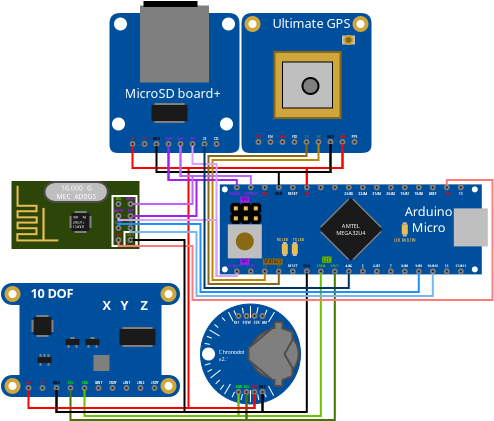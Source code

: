 <?xml version="1.0" encoding="UTF-8"?>
<dia:diagram xmlns:dia="http://www.lysator.liu.se/~alla/dia/">
  <dia:layer name="Arrière-plan" visible="true" active="true">
    <dia:group>
      <dia:object type="Standard - Box" version="0" id="O0">
        <dia:attribute name="obj_pos">
          <dia:point val="18,6.5"/>
        </dia:attribute>
        <dia:attribute name="obj_bb">
          <dia:rectangle val="17.95,6.45;24.35,9.85"/>
        </dia:attribute>
        <dia:attribute name="elem_corner">
          <dia:point val="18,6.5"/>
        </dia:attribute>
        <dia:attribute name="elem_width">
          <dia:real val="6.3"/>
        </dia:attribute>
        <dia:attribute name="elem_height">
          <dia:real val="3.3"/>
        </dia:attribute>
        <dia:attribute name="border_width">
          <dia:real val="0.1"/>
        </dia:attribute>
        <dia:attribute name="border_color">
          <dia:color val="#2c460a"/>
        </dia:attribute>
        <dia:attribute name="inner_color">
          <dia:color val="#2c460a"/>
        </dia:attribute>
        <dia:attribute name="show_background">
          <dia:boolean val="true"/>
        </dia:attribute>
      </dia:object>
      <dia:object type="Standard - Line" version="0" id="O1">
        <dia:attribute name="obj_pos">
          <dia:point val="21.15,8.15"/>
        </dia:attribute>
        <dia:attribute name="obj_bb">
          <dia:rectangle val="21.15,8.15;21.15,8.15"/>
        </dia:attribute>
        <dia:attribute name="conn_endpoints">
          <dia:point val="21.15,8.15"/>
          <dia:point val="21.15,8.15"/>
        </dia:attribute>
        <dia:attribute name="numcp">
          <dia:int val="1"/>
        </dia:attribute>
        <dia:connections>
          <dia:connection handle="0" to="O0" connection="8"/>
          <dia:connection handle="1" to="O0" connection="8"/>
        </dia:connections>
      </dia:object>
      <dia:object type="Standard - ZigZagLine" version="1" id="O2">
        <dia:attribute name="obj_pos">
          <dia:point val="18.253,6.689"/>
        </dia:attribute>
        <dia:attribute name="obj_bb">
          <dia:rectangle val="18.192,6.639;20.342,9.472"/>
        </dia:attribute>
        <dia:attribute name="orth_points">
          <dia:point val="18.253,6.689"/>
          <dia:point val="18.253,7.688"/>
          <dia:point val="19.199,7.688"/>
          <dia:point val="19.199,7.961"/>
          <dia:point val="18.253,7.961"/>
          <dia:point val="18.253,8.266"/>
          <dia:point val="19.209,8.266"/>
          <dia:point val="19.209,8.529"/>
          <dia:point val="18.253,8.529"/>
          <dia:point val="18.253,8.812"/>
          <dia:point val="19.199,8.812"/>
          <dia:point val="19.199,9.107"/>
          <dia:point val="18.242,9.107"/>
          <dia:point val="18.242,9.422"/>
          <dia:point val="19.546,9.422"/>
          <dia:point val="19.546,7.845"/>
          <dia:point val="19.556,7.845"/>
          <dia:point val="19.556,9.422"/>
          <dia:point val="20.292,9.422"/>
        </dia:attribute>
        <dia:attribute name="orth_orient">
          <dia:enum val="1"/>
          <dia:enum val="0"/>
          <dia:enum val="1"/>
          <dia:enum val="0"/>
          <dia:enum val="1"/>
          <dia:enum val="0"/>
          <dia:enum val="1"/>
          <dia:enum val="0"/>
          <dia:enum val="1"/>
          <dia:enum val="0"/>
          <dia:enum val="1"/>
          <dia:enum val="0"/>
          <dia:enum val="1"/>
          <dia:enum val="0"/>
          <dia:enum val="1"/>
          <dia:enum val="0"/>
          <dia:enum val="1"/>
          <dia:enum val="0"/>
        </dia:attribute>
        <dia:attribute name="autorouting">
          <dia:boolean val="false"/>
        </dia:attribute>
        <dia:attribute name="line_color">
          <dia:color val="#e8bd52"/>
        </dia:attribute>
      </dia:object>
      <dia:object type="Standard - Box" version="0" id="O3">
        <dia:attribute name="obj_pos">
          <dia:point val="23,7.2"/>
        </dia:attribute>
        <dia:attribute name="obj_bb">
          <dia:rectangle val="22.95,7.15;24.25,9.75"/>
        </dia:attribute>
        <dia:attribute name="elem_corner">
          <dia:point val="23,7.2"/>
        </dia:attribute>
        <dia:attribute name="elem_width">
          <dia:real val="1.2"/>
        </dia:attribute>
        <dia:attribute name="elem_height">
          <dia:real val="2.5"/>
        </dia:attribute>
        <dia:attribute name="border_width">
          <dia:real val="0.1"/>
        </dia:attribute>
        <dia:attribute name="border_color">
          <dia:color val="#ffffff"/>
        </dia:attribute>
        <dia:attribute name="show_background">
          <dia:boolean val="false"/>
        </dia:attribute>
      </dia:object>
      <dia:group>
        <dia:object type="Standard - Box" version="0" id="O4">
          <dia:attribute name="obj_pos">
            <dia:point val="21,8.1"/>
          </dia:attribute>
          <dia:attribute name="obj_bb">
            <dia:rectangle val="20.95,8.05;21.85,8.95"/>
          </dia:attribute>
          <dia:attribute name="elem_corner">
            <dia:point val="21,8.1"/>
          </dia:attribute>
          <dia:attribute name="elem_width">
            <dia:real val="0.8"/>
          </dia:attribute>
          <dia:attribute name="elem_height">
            <dia:real val="0.8"/>
          </dia:attribute>
          <dia:attribute name="border_width">
            <dia:real val="0.1"/>
          </dia:attribute>
          <dia:attribute name="border_color">
            <dia:color val="#1a1a1a"/>
          </dia:attribute>
          <dia:attribute name="inner_color">
            <dia:color val="#1a1a1a"/>
          </dia:attribute>
          <dia:attribute name="show_background">
            <dia:boolean val="true"/>
          </dia:attribute>
        </dia:object>
        <dia:object type="Standard - Line" version="0" id="O5">
          <dia:attribute name="obj_pos">
            <dia:point val="21.1,8"/>
          </dia:attribute>
          <dia:attribute name="obj_bb">
            <dia:rectangle val="21.05,7.95;21.75,8.05"/>
          </dia:attribute>
          <dia:attribute name="conn_endpoints">
            <dia:point val="21.1,8"/>
            <dia:point val="21.7,8"/>
          </dia:attribute>
          <dia:attribute name="numcp">
            <dia:int val="1"/>
          </dia:attribute>
          <dia:attribute name="line_color">
            <dia:color val="#7f7f7f"/>
          </dia:attribute>
        </dia:object>
        <dia:object type="Standard - Line" version="0" id="O6">
          <dia:attribute name="obj_pos">
            <dia:point val="20.9,8.8"/>
          </dia:attribute>
          <dia:attribute name="obj_bb">
            <dia:rectangle val="20.85,8.15;20.95,8.85"/>
          </dia:attribute>
          <dia:attribute name="conn_endpoints">
            <dia:point val="20.9,8.8"/>
            <dia:point val="20.9,8.2"/>
          </dia:attribute>
          <dia:attribute name="numcp">
            <dia:int val="1"/>
          </dia:attribute>
          <dia:attribute name="line_color">
            <dia:color val="#7f7f7f"/>
          </dia:attribute>
        </dia:object>
        <dia:object type="Standard - Line" version="0" id="O7">
          <dia:attribute name="obj_pos">
            <dia:point val="21.9,8.8"/>
          </dia:attribute>
          <dia:attribute name="obj_bb">
            <dia:rectangle val="21.85,8.15;21.95,8.85"/>
          </dia:attribute>
          <dia:attribute name="conn_endpoints">
            <dia:point val="21.9,8.8"/>
            <dia:point val="21.9,8.2"/>
          </dia:attribute>
          <dia:attribute name="numcp">
            <dia:int val="1"/>
          </dia:attribute>
          <dia:attribute name="line_color">
            <dia:color val="#7f7f7f"/>
          </dia:attribute>
        </dia:object>
        <dia:object type="Standard - Line" version="0" id="O8">
          <dia:attribute name="obj_pos">
            <dia:point val="21.1,9"/>
          </dia:attribute>
          <dia:attribute name="obj_bb">
            <dia:rectangle val="21.05,8.95;21.75,9.05"/>
          </dia:attribute>
          <dia:attribute name="conn_endpoints">
            <dia:point val="21.1,9"/>
            <dia:point val="21.7,9"/>
          </dia:attribute>
          <dia:attribute name="numcp">
            <dia:int val="1"/>
          </dia:attribute>
          <dia:attribute name="line_color">
            <dia:color val="#7f7f7f"/>
          </dia:attribute>
        </dia:object>
        <dia:object type="Standard - Text" version="1" id="O9">
          <dia:attribute name="obj_pos">
            <dia:point val="21,8.5"/>
          </dia:attribute>
          <dia:attribute name="obj_bb">
            <dia:rectangle val="21,8.134;21.738,8.866"/>
          </dia:attribute>
          <dia:attribute name="text">
            <dia:composite type="text">
              <dia:attribute name="string">
                <dia:string>#nRF    M
24L01+
12400F#</dia:string>
              </dia:attribute>
              <dia:attribute name="font">
                <dia:font family="sans" style="0" name="Helvetica"/>
              </dia:attribute>
              <dia:attribute name="height">
                <dia:real val="0.247"/>
              </dia:attribute>
              <dia:attribute name="pos">
                <dia:point val="21,8.332"/>
              </dia:attribute>
              <dia:attribute name="color">
                <dia:color val="#ffffff"/>
              </dia:attribute>
              <dia:attribute name="alignment">
                <dia:enum val="0"/>
              </dia:attribute>
            </dia:composite>
          </dia:attribute>
          <dia:attribute name="valign">
            <dia:enum val="2"/>
          </dia:attribute>
          <dia:connections>
            <dia:connection handle="0" to="O4" connection="3"/>
          </dia:connections>
        </dia:object>
      </dia:group>
      <dia:group>
        <dia:object type="Standard - Beziergon" version="0" id="O10">
          <dia:attribute name="obj_pos">
            <dia:point val="20.2,6.5"/>
          </dia:attribute>
          <dia:attribute name="obj_bb">
            <dia:rectangle val="19.55,6.45;22.815,7.55"/>
          </dia:attribute>
          <dia:attribute name="bez_points">
            <dia:point val="20.2,6.5"/>
            <dia:point val="22.2,6.5"/>
            <dia:point val="20.2,6.5"/>
            <dia:point val="22.2,6.5"/>
            <dia:point val="23,6.5"/>
            <dia:point val="22.904,7.511"/>
            <dia:point val="22.2,7.5"/>
            <dia:point val="20.2,7.5"/>
            <dia:point val="22.2,7.5"/>
            <dia:point val="20.2,7.5"/>
            <dia:point val="19.4,7.5"/>
            <dia:point val="19.4,6.5"/>
          </dia:attribute>
          <dia:attribute name="corner_types">
            <dia:enum val="2"/>
            <dia:enum val="2"/>
            <dia:enum val="2"/>
            <dia:enum val="2"/>
            <dia:enum val="2"/>
          </dia:attribute>
          <dia:attribute name="line_color">
            <dia:color val="#4d4d4d"/>
          </dia:attribute>
          <dia:attribute name="line_width">
            <dia:real val="0.1"/>
          </dia:attribute>
          <dia:attribute name="inner_color">
            <dia:color val="#bfbfbf"/>
          </dia:attribute>
          <dia:attribute name="show_background">
            <dia:boolean val="true"/>
          </dia:attribute>
        </dia:object>
        <dia:object type="Standard - Text" version="1" id="O11">
          <dia:attribute name="obj_pos">
            <dia:point val="21.2,7"/>
          </dia:attribute>
          <dia:attribute name="obj_bb">
            <dia:rectangle val="20.254,6.585;22.146,7.415"/>
          </dia:attribute>
          <dia:attribute name="text">
            <dia:composite type="text">
              <dia:attribute name="string">
                <dia:string>#16.000  G
MEC  AD0GS#</dia:string>
              </dia:attribute>
              <dia:attribute name="font">
                <dia:font family="sans" style="0" name="Helvetica"/>
              </dia:attribute>
              <dia:attribute name="height">
                <dia:real val="0.423"/>
              </dia:attribute>
              <dia:attribute name="pos">
                <dia:point val="21.2,6.922"/>
              </dia:attribute>
              <dia:attribute name="color">
                <dia:color val="#ffffff"/>
              </dia:attribute>
              <dia:attribute name="alignment">
                <dia:enum val="1"/>
              </dia:attribute>
            </dia:composite>
          </dia:attribute>
          <dia:attribute name="valign">
            <dia:enum val="2"/>
          </dia:attribute>
          <dia:connections>
            <dia:connection handle="0" to="O10" connection="8"/>
          </dia:connections>
        </dia:object>
      </dia:group>
      <dia:object type="Standard - Box" version="0" id="O12">
        <dia:attribute name="obj_pos">
          <dia:point val="23.6,9"/>
        </dia:attribute>
        <dia:attribute name="obj_bb">
          <dia:rectangle val="23.55,8.95;24.25,9.75"/>
        </dia:attribute>
        <dia:attribute name="elem_corner">
          <dia:point val="23.6,9"/>
        </dia:attribute>
        <dia:attribute name="elem_width">
          <dia:real val="0.6"/>
        </dia:attribute>
        <dia:attribute name="elem_height">
          <dia:real val="0.7"/>
        </dia:attribute>
        <dia:attribute name="border_width">
          <dia:real val="0.1"/>
        </dia:attribute>
        <dia:attribute name="border_color">
          <dia:color val="#ffffff"/>
        </dia:attribute>
        <dia:attribute name="show_background">
          <dia:boolean val="false"/>
        </dia:attribute>
      </dia:object>
      <dia:object type="Standard - Ellipse" version="0" id="O13">
        <dia:attribute name="obj_pos">
          <dia:point val="23.8,9.3"/>
        </dia:attribute>
        <dia:attribute name="obj_bb">
          <dia:rectangle val="23.75,9.25;24.05,9.55"/>
        </dia:attribute>
        <dia:attribute name="elem_corner">
          <dia:point val="23.8,9.3"/>
        </dia:attribute>
        <dia:attribute name="elem_width">
          <dia:real val="0.2"/>
        </dia:attribute>
        <dia:attribute name="elem_height">
          <dia:real val="0.2"/>
        </dia:attribute>
        <dia:attribute name="border_width">
          <dia:real val="0.1"/>
        </dia:attribute>
        <dia:attribute name="border_color">
          <dia:color val="#7f7f7f"/>
        </dia:attribute>
        <dia:attribute name="inner_color">
          <dia:color val="#1a1a1a"/>
        </dia:attribute>
      </dia:object>
      <dia:object type="Standard - Ellipse" version="0" id="O14">
        <dia:attribute name="obj_pos">
          <dia:point val="23.2,9.3"/>
        </dia:attribute>
        <dia:attribute name="obj_bb">
          <dia:rectangle val="23.15,9.25;23.45,9.55"/>
        </dia:attribute>
        <dia:attribute name="elem_corner">
          <dia:point val="23.2,9.3"/>
        </dia:attribute>
        <dia:attribute name="elem_width">
          <dia:real val="0.2"/>
        </dia:attribute>
        <dia:attribute name="elem_height">
          <dia:real val="0.2"/>
        </dia:attribute>
        <dia:attribute name="border_width">
          <dia:real val="0.1"/>
        </dia:attribute>
        <dia:attribute name="border_color">
          <dia:color val="#7f7f7f"/>
        </dia:attribute>
        <dia:attribute name="inner_color">
          <dia:color val="#1a1a1a"/>
        </dia:attribute>
      </dia:object>
      <dia:object type="Standard - Ellipse" version="0" id="O15">
        <dia:attribute name="obj_pos">
          <dia:point val="23.8,8.7"/>
        </dia:attribute>
        <dia:attribute name="obj_bb">
          <dia:rectangle val="23.75,8.65;24.05,8.95"/>
        </dia:attribute>
        <dia:attribute name="elem_corner">
          <dia:point val="23.8,8.7"/>
        </dia:attribute>
        <dia:attribute name="elem_width">
          <dia:real val="0.2"/>
        </dia:attribute>
        <dia:attribute name="elem_height">
          <dia:real val="0.2"/>
        </dia:attribute>
        <dia:attribute name="border_width">
          <dia:real val="0.1"/>
        </dia:attribute>
        <dia:attribute name="border_color">
          <dia:color val="#7f7f7f"/>
        </dia:attribute>
        <dia:attribute name="inner_color">
          <dia:color val="#1a1a1a"/>
        </dia:attribute>
      </dia:object>
      <dia:object type="Standard - Ellipse" version="0" id="O16">
        <dia:attribute name="obj_pos">
          <dia:point val="23.2,8.7"/>
        </dia:attribute>
        <dia:attribute name="obj_bb">
          <dia:rectangle val="23.15,8.65;23.45,8.95"/>
        </dia:attribute>
        <dia:attribute name="elem_corner">
          <dia:point val="23.2,8.7"/>
        </dia:attribute>
        <dia:attribute name="elem_width">
          <dia:real val="0.2"/>
        </dia:attribute>
        <dia:attribute name="elem_height">
          <dia:real val="0.2"/>
        </dia:attribute>
        <dia:attribute name="border_width">
          <dia:real val="0.1"/>
        </dia:attribute>
        <dia:attribute name="border_color">
          <dia:color val="#7f7f7f"/>
        </dia:attribute>
        <dia:attribute name="inner_color">
          <dia:color val="#1a1a1a"/>
        </dia:attribute>
      </dia:object>
      <dia:object type="Standard - Ellipse" version="0" id="O17">
        <dia:attribute name="obj_pos">
          <dia:point val="23.8,8.1"/>
        </dia:attribute>
        <dia:attribute name="obj_bb">
          <dia:rectangle val="23.75,8.05;24.05,8.35"/>
        </dia:attribute>
        <dia:attribute name="elem_corner">
          <dia:point val="23.8,8.1"/>
        </dia:attribute>
        <dia:attribute name="elem_width">
          <dia:real val="0.2"/>
        </dia:attribute>
        <dia:attribute name="elem_height">
          <dia:real val="0.2"/>
        </dia:attribute>
        <dia:attribute name="border_width">
          <dia:real val="0.1"/>
        </dia:attribute>
        <dia:attribute name="border_color">
          <dia:color val="#7f7f7f"/>
        </dia:attribute>
        <dia:attribute name="inner_color">
          <dia:color val="#1a1a1a"/>
        </dia:attribute>
      </dia:object>
      <dia:object type="Standard - Ellipse" version="0" id="O18">
        <dia:attribute name="obj_pos">
          <dia:point val="23.2,8.1"/>
        </dia:attribute>
        <dia:attribute name="obj_bb">
          <dia:rectangle val="23.15,8.05;23.45,8.35"/>
        </dia:attribute>
        <dia:attribute name="elem_corner">
          <dia:point val="23.2,8.1"/>
        </dia:attribute>
        <dia:attribute name="elem_width">
          <dia:real val="0.2"/>
        </dia:attribute>
        <dia:attribute name="elem_height">
          <dia:real val="0.2"/>
        </dia:attribute>
        <dia:attribute name="border_width">
          <dia:real val="0.1"/>
        </dia:attribute>
        <dia:attribute name="border_color">
          <dia:color val="#7f7f7f"/>
        </dia:attribute>
        <dia:attribute name="inner_color">
          <dia:color val="#1a1a1a"/>
        </dia:attribute>
      </dia:object>
      <dia:object type="Standard - Ellipse" version="0" id="O19">
        <dia:attribute name="obj_pos">
          <dia:point val="23.8,7.5"/>
        </dia:attribute>
        <dia:attribute name="obj_bb">
          <dia:rectangle val="23.75,7.45;24.05,7.75"/>
        </dia:attribute>
        <dia:attribute name="elem_corner">
          <dia:point val="23.8,7.5"/>
        </dia:attribute>
        <dia:attribute name="elem_width">
          <dia:real val="0.2"/>
        </dia:attribute>
        <dia:attribute name="elem_height">
          <dia:real val="0.2"/>
        </dia:attribute>
        <dia:attribute name="border_width">
          <dia:real val="0.1"/>
        </dia:attribute>
        <dia:attribute name="border_color">
          <dia:color val="#7f7f7f"/>
        </dia:attribute>
        <dia:attribute name="inner_color">
          <dia:color val="#1a1a1a"/>
        </dia:attribute>
      </dia:object>
      <dia:object type="Standard - Ellipse" version="0" id="O20">
        <dia:attribute name="obj_pos">
          <dia:point val="23.2,7.5"/>
        </dia:attribute>
        <dia:attribute name="obj_bb">
          <dia:rectangle val="23.15,7.45;23.45,7.75"/>
        </dia:attribute>
        <dia:attribute name="elem_corner">
          <dia:point val="23.2,7.5"/>
        </dia:attribute>
        <dia:attribute name="elem_width">
          <dia:real val="0.2"/>
        </dia:attribute>
        <dia:attribute name="elem_height">
          <dia:real val="0.2"/>
        </dia:attribute>
        <dia:attribute name="border_width">
          <dia:real val="0.1"/>
        </dia:attribute>
        <dia:attribute name="border_color">
          <dia:color val="#7f7f7f"/>
        </dia:attribute>
        <dia:attribute name="inner_color">
          <dia:color val="#1a1a1a"/>
        </dia:attribute>
      </dia:object>
      <dia:object type="Standard - Text" version="1" id="O21">
        <dia:attribute name="obj_pos">
          <dia:point val="23.3,9.2"/>
        </dia:attribute>
        <dia:attribute name="obj_bb">
          <dia:rectangle val="23.166,9.03;23.434,9.235"/>
        </dia:attribute>
        <dia:attribute name="text">
          <dia:composite type="text">
            <dia:attribute name="string">
              <dia:string>#3.3#</dia:string>
            </dia:attribute>
            <dia:attribute name="font">
              <dia:font family="sans" style="80" name="Helvetica-Bold"/>
            </dia:attribute>
            <dia:attribute name="height">
              <dia:real val="0.212"/>
            </dia:attribute>
            <dia:attribute name="pos">
              <dia:point val="23.3,9.2"/>
            </dia:attribute>
            <dia:attribute name="color">
              <dia:color val="#ff0000"/>
            </dia:attribute>
            <dia:attribute name="alignment">
              <dia:enum val="1"/>
            </dia:attribute>
          </dia:composite>
        </dia:attribute>
        <dia:attribute name="valign">
          <dia:enum val="3"/>
        </dia:attribute>
      </dia:object>
      <dia:object type="Standard - Text" version="1" id="O22">
        <dia:attribute name="obj_pos">
          <dia:point val="23.9,9.2"/>
        </dia:attribute>
        <dia:attribute name="obj_bb">
          <dia:rectangle val="23.707,9.03;24.093,9.235"/>
        </dia:attribute>
        <dia:attribute name="text">
          <dia:composite type="text">
            <dia:attribute name="string">
              <dia:string>#GND#</dia:string>
            </dia:attribute>
            <dia:attribute name="font">
              <dia:font family="sans" style="80" name="Helvetica-Bold"/>
            </dia:attribute>
            <dia:attribute name="height">
              <dia:real val="0.212"/>
            </dia:attribute>
            <dia:attribute name="pos">
              <dia:point val="23.9,9.2"/>
            </dia:attribute>
            <dia:attribute name="color">
              <dia:color val="#8b6914"/>
            </dia:attribute>
            <dia:attribute name="alignment">
              <dia:enum val="1"/>
            </dia:attribute>
          </dia:composite>
        </dia:attribute>
        <dia:attribute name="valign">
          <dia:enum val="3"/>
        </dia:attribute>
      </dia:object>
      <dia:object type="Standard - Text" version="1" id="O23">
        <dia:attribute name="obj_pos">
          <dia:point val="23.3,8.6"/>
        </dia:attribute>
        <dia:attribute name="obj_bb">
          <dia:rectangle val="23.125,8.43;23.475,8.635"/>
        </dia:attribute>
        <dia:attribute name="text">
          <dia:composite type="text">
            <dia:attribute name="string">
              <dia:string>#CSN#</dia:string>
            </dia:attribute>
            <dia:attribute name="font">
              <dia:font family="sans" style="80" name="Helvetica-Bold"/>
            </dia:attribute>
            <dia:attribute name="height">
              <dia:real val="0.212"/>
            </dia:attribute>
            <dia:attribute name="pos">
              <dia:point val="23.3,8.6"/>
            </dia:attribute>
            <dia:attribute name="color">
              <dia:color val="#1e90ff"/>
            </dia:attribute>
            <dia:attribute name="alignment">
              <dia:enum val="1"/>
            </dia:attribute>
          </dia:composite>
        </dia:attribute>
        <dia:attribute name="valign">
          <dia:enum val="3"/>
        </dia:attribute>
      </dia:object>
      <dia:object type="Standard - Text" version="1" id="O24">
        <dia:attribute name="obj_pos">
          <dia:point val="23.9,8.6"/>
        </dia:attribute>
        <dia:attribute name="obj_bb">
          <dia:rectangle val="23.791,8.43;24.009,8.635"/>
        </dia:attribute>
        <dia:attribute name="text">
          <dia:composite type="text">
            <dia:attribute name="string">
              <dia:string>#CE#</dia:string>
            </dia:attribute>
            <dia:attribute name="font">
              <dia:font family="sans" style="80" name="Helvetica-Bold"/>
            </dia:attribute>
            <dia:attribute name="height">
              <dia:real val="0.212"/>
            </dia:attribute>
            <dia:attribute name="pos">
              <dia:point val="23.9,8.6"/>
            </dia:attribute>
            <dia:attribute name="color">
              <dia:color val="#1e90ff"/>
            </dia:attribute>
            <dia:attribute name="alignment">
              <dia:enum val="1"/>
            </dia:attribute>
          </dia:composite>
        </dia:attribute>
        <dia:attribute name="valign">
          <dia:enum val="3"/>
        </dia:attribute>
      </dia:object>
      <dia:object type="Standard - Text" version="1" id="O25">
        <dia:attribute name="obj_pos">
          <dia:point val="23.3,8"/>
        </dia:attribute>
        <dia:attribute name="obj_bb">
          <dia:rectangle val="23.064,7.83;23.536,8.035"/>
        </dia:attribute>
        <dia:attribute name="text">
          <dia:composite type="text">
            <dia:attribute name="string">
              <dia:string>#MOSI#</dia:string>
            </dia:attribute>
            <dia:attribute name="font">
              <dia:font family="sans" style="80" name="Helvetica-Bold"/>
            </dia:attribute>
            <dia:attribute name="height">
              <dia:real val="0.212"/>
            </dia:attribute>
            <dia:attribute name="pos">
              <dia:point val="23.3,8"/>
            </dia:attribute>
            <dia:attribute name="color">
              <dia:color val="#a020f0"/>
            </dia:attribute>
            <dia:attribute name="alignment">
              <dia:enum val="1"/>
            </dia:attribute>
          </dia:composite>
        </dia:attribute>
        <dia:attribute name="valign">
          <dia:enum val="3"/>
        </dia:attribute>
      </dia:object>
      <dia:object type="Standard - Text" version="1" id="O26">
        <dia:attribute name="obj_pos">
          <dia:point val="23.9,7.4"/>
        </dia:attribute>
        <dia:attribute name="obj_bb">
          <dia:rectangle val="23.664,7.23;24.136,7.435"/>
        </dia:attribute>
        <dia:attribute name="text">
          <dia:composite type="text">
            <dia:attribute name="string">
              <dia:string>#MISO#</dia:string>
            </dia:attribute>
            <dia:attribute name="font">
              <dia:font family="sans" style="80" name="Helvetica-Bold"/>
            </dia:attribute>
            <dia:attribute name="height">
              <dia:real val="0.212"/>
            </dia:attribute>
            <dia:attribute name="pos">
              <dia:point val="23.9,7.4"/>
            </dia:attribute>
            <dia:attribute name="color">
              <dia:color val="#a020f0"/>
            </dia:attribute>
            <dia:attribute name="alignment">
              <dia:enum val="1"/>
            </dia:attribute>
          </dia:composite>
        </dia:attribute>
        <dia:attribute name="valign">
          <dia:enum val="3"/>
        </dia:attribute>
      </dia:object>
      <dia:object type="Standard - Text" version="1" id="O27">
        <dia:attribute name="obj_pos">
          <dia:point val="23.9,8"/>
        </dia:attribute>
        <dia:attribute name="obj_bb">
          <dia:rectangle val="23.73,7.83;24.07,8.035"/>
        </dia:attribute>
        <dia:attribute name="text">
          <dia:composite type="text">
            <dia:attribute name="string">
              <dia:string>#SCK#</dia:string>
            </dia:attribute>
            <dia:attribute name="font">
              <dia:font family="sans" style="80" name="Helvetica-Bold"/>
            </dia:attribute>
            <dia:attribute name="height">
              <dia:real val="0.212"/>
            </dia:attribute>
            <dia:attribute name="pos">
              <dia:point val="23.9,8"/>
            </dia:attribute>
            <dia:attribute name="color">
              <dia:color val="#a020f0"/>
            </dia:attribute>
            <dia:attribute name="alignment">
              <dia:enum val="1"/>
            </dia:attribute>
          </dia:composite>
        </dia:attribute>
        <dia:attribute name="valign">
          <dia:enum val="3"/>
        </dia:attribute>
      </dia:object>
      <dia:object type="Standard - Text" version="1" id="O28">
        <dia:attribute name="obj_pos">
          <dia:point val="23.3,7.4"/>
        </dia:attribute>
        <dia:attribute name="obj_bb">
          <dia:rectangle val="23.133,7.23;23.468,7.435"/>
        </dia:attribute>
        <dia:attribute name="text">
          <dia:composite type="text">
            <dia:attribute name="string">
              <dia:string>#IRQ#</dia:string>
            </dia:attribute>
            <dia:attribute name="font">
              <dia:font family="sans" style="80" name="Helvetica-Bold"/>
            </dia:attribute>
            <dia:attribute name="height">
              <dia:real val="0.212"/>
            </dia:attribute>
            <dia:attribute name="pos">
              <dia:point val="23.3,7.4"/>
            </dia:attribute>
            <dia:attribute name="color">
              <dia:color val="#6cc100"/>
            </dia:attribute>
            <dia:attribute name="alignment">
              <dia:enum val="1"/>
            </dia:attribute>
          </dia:composite>
        </dia:attribute>
        <dia:attribute name="valign">
          <dia:enum val="3"/>
        </dia:attribute>
      </dia:object>
    </dia:group>
    <dia:group>
      <dia:object type="Standard - Box" version="0" id="O29">
        <dia:attribute name="obj_pos">
          <dia:point val="28.415,6.669"/>
        </dia:attribute>
        <dia:attribute name="obj_bb">
          <dia:rectangle val="28.365,6.619;41.465,11.119"/>
        </dia:attribute>
        <dia:attribute name="elem_corner">
          <dia:point val="28.415,6.669"/>
        </dia:attribute>
        <dia:attribute name="elem_width">
          <dia:real val="13.0"/>
        </dia:attribute>
        <dia:attribute name="elem_height">
          <dia:real val="4.4"/>
        </dia:attribute>
        <dia:attribute name="border_width">
          <dia:real val="0.1"/>
        </dia:attribute>
        <dia:attribute name="border_color">
          <dia:color val="#004f9d"/>
        </dia:attribute>
        <dia:attribute name="inner_color">
          <dia:color val="#004f9d"/>
        </dia:attribute>
        <dia:attribute name="show_background">
          <dia:boolean val="true"/>
        </dia:attribute>
      </dia:object>
      <dia:object type="Standard - Box" version="0" id="O30">
        <dia:attribute name="obj_pos">
          <dia:point val="40.115,7.869"/>
        </dia:attribute>
        <dia:attribute name="obj_bb">
          <dia:rectangle val="40.065,7.819;41.765,9.719"/>
        </dia:attribute>
        <dia:attribute name="elem_corner">
          <dia:point val="40.115,7.869"/>
        </dia:attribute>
        <dia:attribute name="elem_width">
          <dia:real val="1.6"/>
        </dia:attribute>
        <dia:attribute name="elem_height">
          <dia:real val="1.8"/>
        </dia:attribute>
        <dia:attribute name="border_width">
          <dia:real val="0.1"/>
        </dia:attribute>
        <dia:attribute name="border_color">
          <dia:color val="#bfbfbf"/>
        </dia:attribute>
        <dia:attribute name="inner_color">
          <dia:color val="#bfbfbf"/>
        </dia:attribute>
        <dia:attribute name="show_background">
          <dia:boolean val="true"/>
        </dia:attribute>
      </dia:object>
      <dia:group>
        <dia:object type="Standard - Line" version="0" id="O31">
          <dia:attribute name="obj_pos">
            <dia:point val="33.415,8.769"/>
          </dia:attribute>
          <dia:attribute name="obj_bb">
            <dia:rectangle val="33.345,7.298;34.886,8.84"/>
          </dia:attribute>
          <dia:attribute name="conn_endpoints">
            <dia:point val="33.415,8.769"/>
            <dia:point val="34.815,7.369"/>
          </dia:attribute>
          <dia:attribute name="numcp">
            <dia:int val="1"/>
          </dia:attribute>
          <dia:attribute name="line_color">
            <dia:color val="#7f7f7f"/>
          </dia:attribute>
        </dia:object>
        <dia:object type="Standard - Line" version="0" id="O32">
          <dia:attribute name="obj_pos">
            <dia:point val="36.415,8.769"/>
          </dia:attribute>
          <dia:attribute name="obj_bb">
            <dia:rectangle val="34.945,7.298;36.486,8.84"/>
          </dia:attribute>
          <dia:attribute name="conn_endpoints">
            <dia:point val="36.415,8.769"/>
            <dia:point val="35.015,7.369"/>
          </dia:attribute>
          <dia:attribute name="numcp">
            <dia:int val="1"/>
          </dia:attribute>
          <dia:attribute name="line_color">
            <dia:color val="#7f7f7f"/>
          </dia:attribute>
        </dia:object>
        <dia:object type="Standard - Line" version="0" id="O33">
          <dia:attribute name="obj_pos">
            <dia:point val="34.815,10.369"/>
          </dia:attribute>
          <dia:attribute name="obj_bb">
            <dia:rectangle val="33.345,8.898;34.886,10.44"/>
          </dia:attribute>
          <dia:attribute name="conn_endpoints">
            <dia:point val="34.815,10.369"/>
            <dia:point val="33.415,8.969"/>
          </dia:attribute>
          <dia:attribute name="numcp">
            <dia:int val="1"/>
          </dia:attribute>
          <dia:attribute name="line_color">
            <dia:color val="#7f7f7f"/>
          </dia:attribute>
        </dia:object>
        <dia:object type="Standard - Line" version="0" id="O34">
          <dia:attribute name="obj_pos">
            <dia:point val="35.015,10.369"/>
          </dia:attribute>
          <dia:attribute name="obj_bb">
            <dia:rectangle val="34.945,8.898;36.486,10.44"/>
          </dia:attribute>
          <dia:attribute name="conn_endpoints">
            <dia:point val="35.015,10.369"/>
            <dia:point val="36.415,8.969"/>
          </dia:attribute>
          <dia:attribute name="numcp">
            <dia:int val="1"/>
          </dia:attribute>
          <dia:attribute name="line_color">
            <dia:color val="#7f7f7f"/>
          </dia:attribute>
        </dia:object>
        <dia:object type="Standard - Polygon" version="0" id="O35">
          <dia:attribute name="obj_pos">
            <dia:point val="34.915,7.369"/>
          </dia:attribute>
          <dia:attribute name="obj_bb">
            <dia:rectangle val="33.345,7.298;36.486,10.44"/>
          </dia:attribute>
          <dia:attribute name="poly_points">
            <dia:point val="34.915,7.369"/>
            <dia:point val="36.415,8.869"/>
            <dia:point val="34.915,10.369"/>
            <dia:point val="33.415,8.869"/>
          </dia:attribute>
          <dia:attribute name="line_color">
            <dia:color val="#1a1a1a"/>
          </dia:attribute>
          <dia:attribute name="line_width">
            <dia:real val="0.1"/>
          </dia:attribute>
          <dia:attribute name="inner_color">
            <dia:color val="#1a1a1a"/>
          </dia:attribute>
          <dia:attribute name="show_background">
            <dia:boolean val="true"/>
          </dia:attribute>
        </dia:object>
        <dia:object type="Standard - Text" version="1" id="O36">
          <dia:attribute name="obj_pos">
            <dia:point val="34.915,8.869"/>
          </dia:attribute>
          <dia:attribute name="obj_bb">
            <dia:rectangle val="34.224,8.523;35.607,9.215"/>
          </dia:attribute>
          <dia:attribute name="text">
            <dia:composite type="text">
              <dia:attribute name="string">
                <dia:string>#AMTEL
MEGA32U4#</dia:string>
              </dia:attribute>
              <dia:attribute name="font">
                <dia:font family="sans" style="0" name="Helvetica"/>
              </dia:attribute>
              <dia:attribute name="height">
                <dia:real val="0.353"/>
              </dia:attribute>
              <dia:attribute name="pos">
                <dia:point val="34.915,8.805"/>
              </dia:attribute>
              <dia:attribute name="color">
                <dia:color val="#ffffff"/>
              </dia:attribute>
              <dia:attribute name="alignment">
                <dia:enum val="1"/>
              </dia:attribute>
            </dia:composite>
          </dia:attribute>
          <dia:attribute name="valign">
            <dia:enum val="2"/>
          </dia:attribute>
          <dia:connections>
            <dia:connection handle="0" to="O35" connection="8"/>
          </dia:connections>
        </dia:object>
      </dia:group>
      <dia:group>
        <dia:object type="Standard - Box" version="0" id="O37">
          <dia:attribute name="obj_pos">
            <dia:point val="28.815,8.669"/>
          </dia:attribute>
          <dia:attribute name="obj_bb">
            <dia:rectangle val="28.765,8.619;30.465,10.319"/>
          </dia:attribute>
          <dia:attribute name="elem_corner">
            <dia:point val="28.815,8.669"/>
          </dia:attribute>
          <dia:attribute name="elem_width">
            <dia:real val="1.6"/>
          </dia:attribute>
          <dia:attribute name="elem_height">
            <dia:real val="1.6"/>
          </dia:attribute>
          <dia:attribute name="border_width">
            <dia:real val="0.1"/>
          </dia:attribute>
          <dia:attribute name="border_color">
            <dia:color val="#bfbfbf"/>
          </dia:attribute>
          <dia:attribute name="inner_color">
            <dia:color val="#bfbfbf"/>
          </dia:attribute>
          <dia:attribute name="show_background">
            <dia:boolean val="true"/>
          </dia:attribute>
          <dia:attribute name="aspect">
            <dia:enum val="2"/>
          </dia:attribute>
        </dia:object>
        <dia:object type="Standard - Ellipse" version="0" id="O38">
          <dia:attribute name="obj_pos">
            <dia:point val="29.215,9.069"/>
          </dia:attribute>
          <dia:attribute name="obj_bb">
            <dia:rectangle val="29.165,9.019;30.065,9.919"/>
          </dia:attribute>
          <dia:attribute name="elem_corner">
            <dia:point val="29.215,9.069"/>
          </dia:attribute>
          <dia:attribute name="elem_width">
            <dia:real val="0.8"/>
          </dia:attribute>
          <dia:attribute name="elem_height">
            <dia:real val="0.8"/>
          </dia:attribute>
          <dia:attribute name="border_width">
            <dia:real val="0.1"/>
          </dia:attribute>
          <dia:attribute name="border_color">
            <dia:color val="#8b6914"/>
          </dia:attribute>
          <dia:attribute name="inner_color">
            <dia:color val="#8b6914"/>
          </dia:attribute>
          <dia:attribute name="aspect">
            <dia:enum val="2"/>
          </dia:attribute>
        </dia:object>
      </dia:group>
      <dia:object type="Standard - Ellipse" version="0" id="O39">
        <dia:attribute name="obj_pos">
          <dia:point val="29.115,10.869"/>
        </dia:attribute>
        <dia:attribute name="obj_bb">
          <dia:rectangle val="29.065,10.819;29.365,11.119"/>
        </dia:attribute>
        <dia:attribute name="elem_corner">
          <dia:point val="29.115,10.869"/>
        </dia:attribute>
        <dia:attribute name="elem_width">
          <dia:real val="0.2"/>
        </dia:attribute>
        <dia:attribute name="elem_height">
          <dia:real val="0.2"/>
        </dia:attribute>
        <dia:attribute name="border_width">
          <dia:real val="0.1"/>
        </dia:attribute>
        <dia:attribute name="border_color">
          <dia:color val="#7f7f7f"/>
        </dia:attribute>
        <dia:attribute name="inner_color">
          <dia:color val="#1a1a1a"/>
        </dia:attribute>
      </dia:object>
      <dia:object type="Standard - Ellipse" version="0" id="O40">
        <dia:attribute name="obj_pos">
          <dia:point val="29.815,10.869"/>
        </dia:attribute>
        <dia:attribute name="obj_bb">
          <dia:rectangle val="29.765,10.819;30.065,11.119"/>
        </dia:attribute>
        <dia:attribute name="elem_corner">
          <dia:point val="29.815,10.869"/>
        </dia:attribute>
        <dia:attribute name="elem_width">
          <dia:real val="0.2"/>
        </dia:attribute>
        <dia:attribute name="elem_height">
          <dia:real val="0.2"/>
        </dia:attribute>
        <dia:attribute name="border_width">
          <dia:real val="0.1"/>
        </dia:attribute>
        <dia:attribute name="border_color">
          <dia:color val="#7f7f7f"/>
        </dia:attribute>
        <dia:attribute name="inner_color">
          <dia:color val="#1a1a1a"/>
        </dia:attribute>
      </dia:object>
      <dia:object type="Standard - Ellipse" version="0" id="O41">
        <dia:attribute name="obj_pos">
          <dia:point val="32.615,10.869"/>
        </dia:attribute>
        <dia:attribute name="obj_bb">
          <dia:rectangle val="32.565,10.819;32.865,11.119"/>
        </dia:attribute>
        <dia:attribute name="elem_corner">
          <dia:point val="32.615,10.869"/>
        </dia:attribute>
        <dia:attribute name="elem_width">
          <dia:real val="0.2"/>
        </dia:attribute>
        <dia:attribute name="elem_height">
          <dia:real val="0.2"/>
        </dia:attribute>
        <dia:attribute name="border_width">
          <dia:real val="0.1"/>
        </dia:attribute>
        <dia:attribute name="border_color">
          <dia:color val="#7f7f7f"/>
        </dia:attribute>
        <dia:attribute name="inner_color">
          <dia:color val="#1a1a1a"/>
        </dia:attribute>
      </dia:object>
      <dia:object type="Standard - Ellipse" version="0" id="O42">
        <dia:attribute name="obj_pos">
          <dia:point val="36.115,10.869"/>
        </dia:attribute>
        <dia:attribute name="obj_bb">
          <dia:rectangle val="36.065,10.819;36.365,11.119"/>
        </dia:attribute>
        <dia:attribute name="elem_corner">
          <dia:point val="36.115,10.869"/>
        </dia:attribute>
        <dia:attribute name="elem_width">
          <dia:real val="0.2"/>
        </dia:attribute>
        <dia:attribute name="elem_height">
          <dia:real val="0.2"/>
        </dia:attribute>
        <dia:attribute name="border_width">
          <dia:real val="0.1"/>
        </dia:attribute>
        <dia:attribute name="border_color">
          <dia:color val="#7f7f7f"/>
        </dia:attribute>
        <dia:attribute name="inner_color">
          <dia:color val="#1a1a1a"/>
        </dia:attribute>
      </dia:object>
      <dia:object type="Standard - Ellipse" version="0" id="O43">
        <dia:attribute name="obj_pos">
          <dia:point val="30.515,10.869"/>
        </dia:attribute>
        <dia:attribute name="obj_bb">
          <dia:rectangle val="30.465,10.819;30.765,11.119"/>
        </dia:attribute>
        <dia:attribute name="elem_corner">
          <dia:point val="30.515,10.869"/>
        </dia:attribute>
        <dia:attribute name="elem_width">
          <dia:real val="0.2"/>
        </dia:attribute>
        <dia:attribute name="elem_height">
          <dia:real val="0.2"/>
        </dia:attribute>
        <dia:attribute name="border_width">
          <dia:real val="0.1"/>
        </dia:attribute>
        <dia:attribute name="border_color">
          <dia:color val="#7f7f7f"/>
        </dia:attribute>
        <dia:attribute name="inner_color">
          <dia:color val="#1a1a1a"/>
        </dia:attribute>
      </dia:object>
      <dia:object type="Standard - Ellipse" version="0" id="O44">
        <dia:attribute name="obj_pos">
          <dia:point val="31.215,10.869"/>
        </dia:attribute>
        <dia:attribute name="obj_bb">
          <dia:rectangle val="31.165,10.819;31.465,11.119"/>
        </dia:attribute>
        <dia:attribute name="elem_corner">
          <dia:point val="31.215,10.869"/>
        </dia:attribute>
        <dia:attribute name="elem_width">
          <dia:real val="0.2"/>
        </dia:attribute>
        <dia:attribute name="elem_height">
          <dia:real val="0.2"/>
        </dia:attribute>
        <dia:attribute name="border_width">
          <dia:real val="0.1"/>
        </dia:attribute>
        <dia:attribute name="border_color">
          <dia:color val="#7f7f7f"/>
        </dia:attribute>
        <dia:attribute name="inner_color">
          <dia:color val="#1a1a1a"/>
        </dia:attribute>
      </dia:object>
      <dia:object type="Standard - Ellipse" version="0" id="O45">
        <dia:attribute name="obj_pos">
          <dia:point val="31.915,10.869"/>
        </dia:attribute>
        <dia:attribute name="obj_bb">
          <dia:rectangle val="31.865,10.819;32.165,11.119"/>
        </dia:attribute>
        <dia:attribute name="elem_corner">
          <dia:point val="31.915,10.869"/>
        </dia:attribute>
        <dia:attribute name="elem_width">
          <dia:real val="0.2"/>
        </dia:attribute>
        <dia:attribute name="elem_height">
          <dia:real val="0.2"/>
        </dia:attribute>
        <dia:attribute name="border_width">
          <dia:real val="0.1"/>
        </dia:attribute>
        <dia:attribute name="border_color">
          <dia:color val="#7f7f7f"/>
        </dia:attribute>
        <dia:attribute name="inner_color">
          <dia:color val="#1a1a1a"/>
        </dia:attribute>
      </dia:object>
      <dia:object type="Standard - Ellipse" version="0" id="O46">
        <dia:attribute name="obj_pos">
          <dia:point val="33.315,10.869"/>
        </dia:attribute>
        <dia:attribute name="obj_bb">
          <dia:rectangle val="33.265,10.819;33.565,11.119"/>
        </dia:attribute>
        <dia:attribute name="elem_corner">
          <dia:point val="33.315,10.869"/>
        </dia:attribute>
        <dia:attribute name="elem_width">
          <dia:real val="0.2"/>
        </dia:attribute>
        <dia:attribute name="elem_height">
          <dia:real val="0.2"/>
        </dia:attribute>
        <dia:attribute name="border_width">
          <dia:real val="0.1"/>
        </dia:attribute>
        <dia:attribute name="border_color">
          <dia:color val="#7f7f7f"/>
        </dia:attribute>
        <dia:attribute name="inner_color">
          <dia:color val="#1a1a1a"/>
        </dia:attribute>
      </dia:object>
      <dia:object type="Standard - Ellipse" version="0" id="O47">
        <dia:attribute name="obj_pos">
          <dia:point val="38.215,10.869"/>
        </dia:attribute>
        <dia:attribute name="obj_bb">
          <dia:rectangle val="38.165,10.819;38.465,11.119"/>
        </dia:attribute>
        <dia:attribute name="elem_corner">
          <dia:point val="38.215,10.869"/>
        </dia:attribute>
        <dia:attribute name="elem_width">
          <dia:real val="0.2"/>
        </dia:attribute>
        <dia:attribute name="elem_height">
          <dia:real val="0.2"/>
        </dia:attribute>
        <dia:attribute name="border_width">
          <dia:real val="0.1"/>
        </dia:attribute>
        <dia:attribute name="border_color">
          <dia:color val="#7f7f7f"/>
        </dia:attribute>
        <dia:attribute name="inner_color">
          <dia:color val="#1a1a1a"/>
        </dia:attribute>
      </dia:object>
      <dia:object type="Standard - Ellipse" version="0" id="O48">
        <dia:attribute name="obj_pos">
          <dia:point val="34.715,10.869"/>
        </dia:attribute>
        <dia:attribute name="obj_bb">
          <dia:rectangle val="34.665,10.819;34.965,11.119"/>
        </dia:attribute>
        <dia:attribute name="elem_corner">
          <dia:point val="34.715,10.869"/>
        </dia:attribute>
        <dia:attribute name="elem_width">
          <dia:real val="0.2"/>
        </dia:attribute>
        <dia:attribute name="elem_height">
          <dia:real val="0.2"/>
        </dia:attribute>
        <dia:attribute name="border_width">
          <dia:real val="0.1"/>
        </dia:attribute>
        <dia:attribute name="border_color">
          <dia:color val="#7f7f7f"/>
        </dia:attribute>
        <dia:attribute name="inner_color">
          <dia:color val="#1a1a1a"/>
        </dia:attribute>
      </dia:object>
      <dia:object type="Standard - Ellipse" version="0" id="O49">
        <dia:attribute name="obj_pos">
          <dia:point val="34.015,10.869"/>
        </dia:attribute>
        <dia:attribute name="obj_bb">
          <dia:rectangle val="33.965,10.819;34.265,11.119"/>
        </dia:attribute>
        <dia:attribute name="elem_corner">
          <dia:point val="34.015,10.869"/>
        </dia:attribute>
        <dia:attribute name="elem_width">
          <dia:real val="0.2"/>
        </dia:attribute>
        <dia:attribute name="elem_height">
          <dia:real val="0.2"/>
        </dia:attribute>
        <dia:attribute name="border_width">
          <dia:real val="0.1"/>
        </dia:attribute>
        <dia:attribute name="border_color">
          <dia:color val="#7f7f7f"/>
        </dia:attribute>
        <dia:attribute name="inner_color">
          <dia:color val="#1a1a1a"/>
        </dia:attribute>
      </dia:object>
      <dia:object type="Standard - Ellipse" version="0" id="O50">
        <dia:attribute name="obj_pos">
          <dia:point val="35.415,10.869"/>
        </dia:attribute>
        <dia:attribute name="obj_bb">
          <dia:rectangle val="35.365,10.819;35.665,11.119"/>
        </dia:attribute>
        <dia:attribute name="elem_corner">
          <dia:point val="35.415,10.869"/>
        </dia:attribute>
        <dia:attribute name="elem_width">
          <dia:real val="0.2"/>
        </dia:attribute>
        <dia:attribute name="elem_height">
          <dia:real val="0.2"/>
        </dia:attribute>
        <dia:attribute name="border_width">
          <dia:real val="0.1"/>
        </dia:attribute>
        <dia:attribute name="border_color">
          <dia:color val="#7f7f7f"/>
        </dia:attribute>
        <dia:attribute name="inner_color">
          <dia:color val="#1a1a1a"/>
        </dia:attribute>
      </dia:object>
      <dia:object type="Standard - Ellipse" version="0" id="O51">
        <dia:attribute name="obj_pos">
          <dia:point val="39.615,10.869"/>
        </dia:attribute>
        <dia:attribute name="obj_bb">
          <dia:rectangle val="39.565,10.819;39.865,11.119"/>
        </dia:attribute>
        <dia:attribute name="elem_corner">
          <dia:point val="39.615,10.869"/>
        </dia:attribute>
        <dia:attribute name="elem_width">
          <dia:real val="0.2"/>
        </dia:attribute>
        <dia:attribute name="elem_height">
          <dia:real val="0.2"/>
        </dia:attribute>
        <dia:attribute name="border_width">
          <dia:real val="0.1"/>
        </dia:attribute>
        <dia:attribute name="border_color">
          <dia:color val="#7f7f7f"/>
        </dia:attribute>
        <dia:attribute name="inner_color">
          <dia:color val="#1a1a1a"/>
        </dia:attribute>
      </dia:object>
      <dia:object type="Standard - Ellipse" version="0" id="O52">
        <dia:attribute name="obj_pos">
          <dia:point val="36.815,10.869"/>
        </dia:attribute>
        <dia:attribute name="obj_bb">
          <dia:rectangle val="36.765,10.819;37.065,11.119"/>
        </dia:attribute>
        <dia:attribute name="elem_corner">
          <dia:point val="36.815,10.869"/>
        </dia:attribute>
        <dia:attribute name="elem_width">
          <dia:real val="0.2"/>
        </dia:attribute>
        <dia:attribute name="elem_height">
          <dia:real val="0.2"/>
        </dia:attribute>
        <dia:attribute name="border_width">
          <dia:real val="0.1"/>
        </dia:attribute>
        <dia:attribute name="border_color">
          <dia:color val="#7f7f7f"/>
        </dia:attribute>
        <dia:attribute name="inner_color">
          <dia:color val="#1a1a1a"/>
        </dia:attribute>
      </dia:object>
      <dia:object type="Standard - Ellipse" version="0" id="O53">
        <dia:attribute name="obj_pos">
          <dia:point val="37.515,10.869"/>
        </dia:attribute>
        <dia:attribute name="obj_bb">
          <dia:rectangle val="37.465,10.819;37.765,11.119"/>
        </dia:attribute>
        <dia:attribute name="elem_corner">
          <dia:point val="37.515,10.869"/>
        </dia:attribute>
        <dia:attribute name="elem_width">
          <dia:real val="0.2"/>
        </dia:attribute>
        <dia:attribute name="elem_height">
          <dia:real val="0.2"/>
        </dia:attribute>
        <dia:attribute name="border_width">
          <dia:real val="0.1"/>
        </dia:attribute>
        <dia:attribute name="border_color">
          <dia:color val="#7f7f7f"/>
        </dia:attribute>
        <dia:attribute name="inner_color">
          <dia:color val="#1a1a1a"/>
        </dia:attribute>
      </dia:object>
      <dia:object type="Standard - Ellipse" version="0" id="O54">
        <dia:attribute name="obj_pos">
          <dia:point val="40.315,10.869"/>
        </dia:attribute>
        <dia:attribute name="obj_bb">
          <dia:rectangle val="40.265,10.819;40.565,11.119"/>
        </dia:attribute>
        <dia:attribute name="elem_corner">
          <dia:point val="40.315,10.869"/>
        </dia:attribute>
        <dia:attribute name="elem_width">
          <dia:real val="0.2"/>
        </dia:attribute>
        <dia:attribute name="elem_height">
          <dia:real val="0.2"/>
        </dia:attribute>
        <dia:attribute name="border_width">
          <dia:real val="0.1"/>
        </dia:attribute>
        <dia:attribute name="border_color">
          <dia:color val="#7f7f7f"/>
        </dia:attribute>
        <dia:attribute name="inner_color">
          <dia:color val="#1a1a1a"/>
        </dia:attribute>
      </dia:object>
      <dia:object type="Standard - Ellipse" version="0" id="O55">
        <dia:attribute name="obj_pos">
          <dia:point val="38.915,10.869"/>
        </dia:attribute>
        <dia:attribute name="obj_bb">
          <dia:rectangle val="38.865,10.819;39.165,11.119"/>
        </dia:attribute>
        <dia:attribute name="elem_corner">
          <dia:point val="38.915,10.869"/>
        </dia:attribute>
        <dia:attribute name="elem_width">
          <dia:real val="0.2"/>
        </dia:attribute>
        <dia:attribute name="elem_height">
          <dia:real val="0.2"/>
        </dia:attribute>
        <dia:attribute name="border_width">
          <dia:real val="0.1"/>
        </dia:attribute>
        <dia:attribute name="border_color">
          <dia:color val="#7f7f7f"/>
        </dia:attribute>
        <dia:attribute name="inner_color">
          <dia:color val="#1a1a1a"/>
        </dia:attribute>
      </dia:object>
      <dia:object type="Standard - Ellipse" version="0" id="O56">
        <dia:attribute name="obj_pos">
          <dia:point val="29.115,6.669"/>
        </dia:attribute>
        <dia:attribute name="obj_bb">
          <dia:rectangle val="29.065,6.619;29.365,6.919"/>
        </dia:attribute>
        <dia:attribute name="elem_corner">
          <dia:point val="29.115,6.669"/>
        </dia:attribute>
        <dia:attribute name="elem_width">
          <dia:real val="0.2"/>
        </dia:attribute>
        <dia:attribute name="elem_height">
          <dia:real val="0.2"/>
        </dia:attribute>
        <dia:attribute name="border_width">
          <dia:real val="0.1"/>
        </dia:attribute>
        <dia:attribute name="border_color">
          <dia:color val="#7f7f7f"/>
        </dia:attribute>
        <dia:attribute name="inner_color">
          <dia:color val="#1a1a1a"/>
        </dia:attribute>
      </dia:object>
      <dia:object type="Standard - Ellipse" version="0" id="O57">
        <dia:attribute name="obj_pos">
          <dia:point val="29.815,6.669"/>
        </dia:attribute>
        <dia:attribute name="obj_bb">
          <dia:rectangle val="29.765,6.619;30.065,6.919"/>
        </dia:attribute>
        <dia:attribute name="elem_corner">
          <dia:point val="29.815,6.669"/>
        </dia:attribute>
        <dia:attribute name="elem_width">
          <dia:real val="0.2"/>
        </dia:attribute>
        <dia:attribute name="elem_height">
          <dia:real val="0.2"/>
        </dia:attribute>
        <dia:attribute name="border_width">
          <dia:real val="0.1"/>
        </dia:attribute>
        <dia:attribute name="border_color">
          <dia:color val="#7f7f7f"/>
        </dia:attribute>
        <dia:attribute name="inner_color">
          <dia:color val="#1a1a1a"/>
        </dia:attribute>
      </dia:object>
      <dia:object type="Standard - Ellipse" version="0" id="O58">
        <dia:attribute name="obj_pos">
          <dia:point val="32.615,6.669"/>
        </dia:attribute>
        <dia:attribute name="obj_bb">
          <dia:rectangle val="32.565,6.619;32.865,6.919"/>
        </dia:attribute>
        <dia:attribute name="elem_corner">
          <dia:point val="32.615,6.669"/>
        </dia:attribute>
        <dia:attribute name="elem_width">
          <dia:real val="0.2"/>
        </dia:attribute>
        <dia:attribute name="elem_height">
          <dia:real val="0.2"/>
        </dia:attribute>
        <dia:attribute name="border_width">
          <dia:real val="0.1"/>
        </dia:attribute>
        <dia:attribute name="border_color">
          <dia:color val="#7f7f7f"/>
        </dia:attribute>
        <dia:attribute name="inner_color">
          <dia:color val="#1a1a1a"/>
        </dia:attribute>
      </dia:object>
      <dia:object type="Standard - Ellipse" version="0" id="O59">
        <dia:attribute name="obj_pos">
          <dia:point val="36.115,6.669"/>
        </dia:attribute>
        <dia:attribute name="obj_bb">
          <dia:rectangle val="36.065,6.619;36.365,6.919"/>
        </dia:attribute>
        <dia:attribute name="elem_corner">
          <dia:point val="36.115,6.669"/>
        </dia:attribute>
        <dia:attribute name="elem_width">
          <dia:real val="0.2"/>
        </dia:attribute>
        <dia:attribute name="elem_height">
          <dia:real val="0.2"/>
        </dia:attribute>
        <dia:attribute name="border_width">
          <dia:real val="0.1"/>
        </dia:attribute>
        <dia:attribute name="border_color">
          <dia:color val="#7f7f7f"/>
        </dia:attribute>
        <dia:attribute name="inner_color">
          <dia:color val="#1a1a1a"/>
        </dia:attribute>
      </dia:object>
      <dia:object type="Standard - Ellipse" version="0" id="O60">
        <dia:attribute name="obj_pos">
          <dia:point val="30.515,6.669"/>
        </dia:attribute>
        <dia:attribute name="obj_bb">
          <dia:rectangle val="30.465,6.619;30.765,6.919"/>
        </dia:attribute>
        <dia:attribute name="elem_corner">
          <dia:point val="30.515,6.669"/>
        </dia:attribute>
        <dia:attribute name="elem_width">
          <dia:real val="0.2"/>
        </dia:attribute>
        <dia:attribute name="elem_height">
          <dia:real val="0.2"/>
        </dia:attribute>
        <dia:attribute name="border_width">
          <dia:real val="0.1"/>
        </dia:attribute>
        <dia:attribute name="border_color">
          <dia:color val="#7f7f7f"/>
        </dia:attribute>
        <dia:attribute name="inner_color">
          <dia:color val="#1a1a1a"/>
        </dia:attribute>
      </dia:object>
      <dia:object type="Standard - Ellipse" version="0" id="O61">
        <dia:attribute name="obj_pos">
          <dia:point val="31.215,6.669"/>
        </dia:attribute>
        <dia:attribute name="obj_bb">
          <dia:rectangle val="31.165,6.619;31.465,6.919"/>
        </dia:attribute>
        <dia:attribute name="elem_corner">
          <dia:point val="31.215,6.669"/>
        </dia:attribute>
        <dia:attribute name="elem_width">
          <dia:real val="0.2"/>
        </dia:attribute>
        <dia:attribute name="elem_height">
          <dia:real val="0.2"/>
        </dia:attribute>
        <dia:attribute name="border_width">
          <dia:real val="0.1"/>
        </dia:attribute>
        <dia:attribute name="border_color">
          <dia:color val="#7f7f7f"/>
        </dia:attribute>
        <dia:attribute name="inner_color">
          <dia:color val="#1a1a1a"/>
        </dia:attribute>
      </dia:object>
      <dia:object type="Standard - Ellipse" version="0" id="O62">
        <dia:attribute name="obj_pos">
          <dia:point val="31.915,6.669"/>
        </dia:attribute>
        <dia:attribute name="obj_bb">
          <dia:rectangle val="31.865,6.619;32.165,6.919"/>
        </dia:attribute>
        <dia:attribute name="elem_corner">
          <dia:point val="31.915,6.669"/>
        </dia:attribute>
        <dia:attribute name="elem_width">
          <dia:real val="0.2"/>
        </dia:attribute>
        <dia:attribute name="elem_height">
          <dia:real val="0.2"/>
        </dia:attribute>
        <dia:attribute name="border_width">
          <dia:real val="0.1"/>
        </dia:attribute>
        <dia:attribute name="border_color">
          <dia:color val="#7f7f7f"/>
        </dia:attribute>
        <dia:attribute name="inner_color">
          <dia:color val="#1a1a1a"/>
        </dia:attribute>
      </dia:object>
      <dia:object type="Standard - Ellipse" version="0" id="O63">
        <dia:attribute name="obj_pos">
          <dia:point val="33.315,6.669"/>
        </dia:attribute>
        <dia:attribute name="obj_bb">
          <dia:rectangle val="33.265,6.619;33.565,6.919"/>
        </dia:attribute>
        <dia:attribute name="elem_corner">
          <dia:point val="33.315,6.669"/>
        </dia:attribute>
        <dia:attribute name="elem_width">
          <dia:real val="0.2"/>
        </dia:attribute>
        <dia:attribute name="elem_height">
          <dia:real val="0.2"/>
        </dia:attribute>
        <dia:attribute name="border_width">
          <dia:real val="0.1"/>
        </dia:attribute>
        <dia:attribute name="border_color">
          <dia:color val="#7f7f7f"/>
        </dia:attribute>
        <dia:attribute name="inner_color">
          <dia:color val="#1a1a1a"/>
        </dia:attribute>
      </dia:object>
      <dia:object type="Standard - Ellipse" version="0" id="O64">
        <dia:attribute name="obj_pos">
          <dia:point val="38.215,6.669"/>
        </dia:attribute>
        <dia:attribute name="obj_bb">
          <dia:rectangle val="38.165,6.619;38.465,6.919"/>
        </dia:attribute>
        <dia:attribute name="elem_corner">
          <dia:point val="38.215,6.669"/>
        </dia:attribute>
        <dia:attribute name="elem_width">
          <dia:real val="0.2"/>
        </dia:attribute>
        <dia:attribute name="elem_height">
          <dia:real val="0.2"/>
        </dia:attribute>
        <dia:attribute name="border_width">
          <dia:real val="0.1"/>
        </dia:attribute>
        <dia:attribute name="border_color">
          <dia:color val="#7f7f7f"/>
        </dia:attribute>
        <dia:attribute name="inner_color">
          <dia:color val="#1a1a1a"/>
        </dia:attribute>
      </dia:object>
      <dia:object type="Standard - Ellipse" version="0" id="O65">
        <dia:attribute name="obj_pos">
          <dia:point val="34.715,6.669"/>
        </dia:attribute>
        <dia:attribute name="obj_bb">
          <dia:rectangle val="34.665,6.619;34.965,6.919"/>
        </dia:attribute>
        <dia:attribute name="elem_corner">
          <dia:point val="34.715,6.669"/>
        </dia:attribute>
        <dia:attribute name="elem_width">
          <dia:real val="0.2"/>
        </dia:attribute>
        <dia:attribute name="elem_height">
          <dia:real val="0.2"/>
        </dia:attribute>
        <dia:attribute name="border_width">
          <dia:real val="0.1"/>
        </dia:attribute>
        <dia:attribute name="border_color">
          <dia:color val="#7f7f7f"/>
        </dia:attribute>
        <dia:attribute name="inner_color">
          <dia:color val="#1a1a1a"/>
        </dia:attribute>
      </dia:object>
      <dia:object type="Standard - Ellipse" version="0" id="O66">
        <dia:attribute name="obj_pos">
          <dia:point val="34.015,6.669"/>
        </dia:attribute>
        <dia:attribute name="obj_bb">
          <dia:rectangle val="33.965,6.619;34.265,6.919"/>
        </dia:attribute>
        <dia:attribute name="elem_corner">
          <dia:point val="34.015,6.669"/>
        </dia:attribute>
        <dia:attribute name="elem_width">
          <dia:real val="0.2"/>
        </dia:attribute>
        <dia:attribute name="elem_height">
          <dia:real val="0.2"/>
        </dia:attribute>
        <dia:attribute name="border_width">
          <dia:real val="0.1"/>
        </dia:attribute>
        <dia:attribute name="border_color">
          <dia:color val="#7f7f7f"/>
        </dia:attribute>
        <dia:attribute name="inner_color">
          <dia:color val="#1a1a1a"/>
        </dia:attribute>
      </dia:object>
      <dia:object type="Standard - Ellipse" version="0" id="O67">
        <dia:attribute name="obj_pos">
          <dia:point val="35.415,6.669"/>
        </dia:attribute>
        <dia:attribute name="obj_bb">
          <dia:rectangle val="35.365,6.619;35.665,6.919"/>
        </dia:attribute>
        <dia:attribute name="elem_corner">
          <dia:point val="35.415,6.669"/>
        </dia:attribute>
        <dia:attribute name="elem_width">
          <dia:real val="0.2"/>
        </dia:attribute>
        <dia:attribute name="elem_height">
          <dia:real val="0.2"/>
        </dia:attribute>
        <dia:attribute name="border_width">
          <dia:real val="0.1"/>
        </dia:attribute>
        <dia:attribute name="border_color">
          <dia:color val="#7f7f7f"/>
        </dia:attribute>
        <dia:attribute name="inner_color">
          <dia:color val="#1a1a1a"/>
        </dia:attribute>
      </dia:object>
      <dia:object type="Standard - Ellipse" version="0" id="O68">
        <dia:attribute name="obj_pos">
          <dia:point val="39.615,6.669"/>
        </dia:attribute>
        <dia:attribute name="obj_bb">
          <dia:rectangle val="39.565,6.619;39.865,6.919"/>
        </dia:attribute>
        <dia:attribute name="elem_corner">
          <dia:point val="39.615,6.669"/>
        </dia:attribute>
        <dia:attribute name="elem_width">
          <dia:real val="0.2"/>
        </dia:attribute>
        <dia:attribute name="elem_height">
          <dia:real val="0.2"/>
        </dia:attribute>
        <dia:attribute name="border_width">
          <dia:real val="0.1"/>
        </dia:attribute>
        <dia:attribute name="border_color">
          <dia:color val="#7f7f7f"/>
        </dia:attribute>
        <dia:attribute name="inner_color">
          <dia:color val="#1a1a1a"/>
        </dia:attribute>
      </dia:object>
      <dia:object type="Standard - Ellipse" version="0" id="O69">
        <dia:attribute name="obj_pos">
          <dia:point val="36.815,6.669"/>
        </dia:attribute>
        <dia:attribute name="obj_bb">
          <dia:rectangle val="36.765,6.619;37.065,6.919"/>
        </dia:attribute>
        <dia:attribute name="elem_corner">
          <dia:point val="36.815,6.669"/>
        </dia:attribute>
        <dia:attribute name="elem_width">
          <dia:real val="0.2"/>
        </dia:attribute>
        <dia:attribute name="elem_height">
          <dia:real val="0.2"/>
        </dia:attribute>
        <dia:attribute name="border_width">
          <dia:real val="0.1"/>
        </dia:attribute>
        <dia:attribute name="border_color">
          <dia:color val="#7f7f7f"/>
        </dia:attribute>
        <dia:attribute name="inner_color">
          <dia:color val="#1a1a1a"/>
        </dia:attribute>
      </dia:object>
      <dia:object type="Standard - Ellipse" version="0" id="O70">
        <dia:attribute name="obj_pos">
          <dia:point val="37.515,6.669"/>
        </dia:attribute>
        <dia:attribute name="obj_bb">
          <dia:rectangle val="37.465,6.619;37.765,6.919"/>
        </dia:attribute>
        <dia:attribute name="elem_corner">
          <dia:point val="37.515,6.669"/>
        </dia:attribute>
        <dia:attribute name="elem_width">
          <dia:real val="0.2"/>
        </dia:attribute>
        <dia:attribute name="elem_height">
          <dia:real val="0.2"/>
        </dia:attribute>
        <dia:attribute name="border_width">
          <dia:real val="0.1"/>
        </dia:attribute>
        <dia:attribute name="border_color">
          <dia:color val="#7f7f7f"/>
        </dia:attribute>
        <dia:attribute name="inner_color">
          <dia:color val="#1a1a1a"/>
        </dia:attribute>
      </dia:object>
      <dia:object type="Standard - Ellipse" version="0" id="O71">
        <dia:attribute name="obj_pos">
          <dia:point val="40.315,6.669"/>
        </dia:attribute>
        <dia:attribute name="obj_bb">
          <dia:rectangle val="40.265,6.619;40.565,6.919"/>
        </dia:attribute>
        <dia:attribute name="elem_corner">
          <dia:point val="40.315,6.669"/>
        </dia:attribute>
        <dia:attribute name="elem_width">
          <dia:real val="0.2"/>
        </dia:attribute>
        <dia:attribute name="elem_height">
          <dia:real val="0.2"/>
        </dia:attribute>
        <dia:attribute name="border_width">
          <dia:real val="0.1"/>
        </dia:attribute>
        <dia:attribute name="border_color">
          <dia:color val="#7f7f7f"/>
        </dia:attribute>
        <dia:attribute name="inner_color">
          <dia:color val="#1a1a1a"/>
        </dia:attribute>
      </dia:object>
      <dia:object type="Standard - Ellipse" version="0" id="O72">
        <dia:attribute name="obj_pos">
          <dia:point val="38.915,6.669"/>
        </dia:attribute>
        <dia:attribute name="obj_bb">
          <dia:rectangle val="38.865,6.619;39.165,6.919"/>
        </dia:attribute>
        <dia:attribute name="elem_corner">
          <dia:point val="38.915,6.669"/>
        </dia:attribute>
        <dia:attribute name="elem_width">
          <dia:real val="0.2"/>
        </dia:attribute>
        <dia:attribute name="elem_height">
          <dia:real val="0.2"/>
        </dia:attribute>
        <dia:attribute name="border_width">
          <dia:real val="0.1"/>
        </dia:attribute>
        <dia:attribute name="border_color">
          <dia:color val="#7f7f7f"/>
        </dia:attribute>
        <dia:attribute name="inner_color">
          <dia:color val="#1a1a1a"/>
        </dia:attribute>
      </dia:object>
      <dia:object type="Standard - Ellipse" version="0" id="O73">
        <dia:attribute name="obj_pos">
          <dia:point val="28.515,6.769"/>
        </dia:attribute>
        <dia:attribute name="obj_bb">
          <dia:rectangle val="28.465,6.719;28.765,7.019"/>
        </dia:attribute>
        <dia:attribute name="elem_corner">
          <dia:point val="28.515,6.769"/>
        </dia:attribute>
        <dia:attribute name="elem_width">
          <dia:real val="0.2"/>
        </dia:attribute>
        <dia:attribute name="elem_height">
          <dia:real val="0.2"/>
        </dia:attribute>
        <dia:attribute name="border_width">
          <dia:real val="0.1"/>
        </dia:attribute>
        <dia:attribute name="border_color">
          <dia:color val="#ffffff"/>
        </dia:attribute>
        <dia:attribute name="aspect">
          <dia:enum val="2"/>
        </dia:attribute>
      </dia:object>
      <dia:object type="Standard - Ellipse" version="0" id="O74">
        <dia:attribute name="obj_pos">
          <dia:point val="28.515,10.769"/>
        </dia:attribute>
        <dia:attribute name="obj_bb">
          <dia:rectangle val="28.465,10.719;28.765,11.019"/>
        </dia:attribute>
        <dia:attribute name="elem_corner">
          <dia:point val="28.515,10.769"/>
        </dia:attribute>
        <dia:attribute name="elem_width">
          <dia:real val="0.2"/>
        </dia:attribute>
        <dia:attribute name="elem_height">
          <dia:real val="0.2"/>
        </dia:attribute>
        <dia:attribute name="border_width">
          <dia:real val="0.1"/>
        </dia:attribute>
        <dia:attribute name="border_color">
          <dia:color val="#ffffff"/>
        </dia:attribute>
        <dia:attribute name="aspect">
          <dia:enum val="2"/>
        </dia:attribute>
      </dia:object>
      <dia:object type="Standard - Ellipse" version="0" id="O75">
        <dia:attribute name="obj_pos">
          <dia:point val="41.015,6.769"/>
        </dia:attribute>
        <dia:attribute name="obj_bb">
          <dia:rectangle val="40.965,6.719;41.265,7.019"/>
        </dia:attribute>
        <dia:attribute name="elem_corner">
          <dia:point val="41.015,6.769"/>
        </dia:attribute>
        <dia:attribute name="elem_width">
          <dia:real val="0.2"/>
        </dia:attribute>
        <dia:attribute name="elem_height">
          <dia:real val="0.2"/>
        </dia:attribute>
        <dia:attribute name="border_width">
          <dia:real val="0.1"/>
        </dia:attribute>
        <dia:attribute name="border_color">
          <dia:color val="#ffffff"/>
        </dia:attribute>
        <dia:attribute name="aspect">
          <dia:enum val="2"/>
        </dia:attribute>
      </dia:object>
      <dia:object type="Standard - Ellipse" version="0" id="O76">
        <dia:attribute name="obj_pos">
          <dia:point val="41.015,10.769"/>
        </dia:attribute>
        <dia:attribute name="obj_bb">
          <dia:rectangle val="40.965,10.719;41.265,11.019"/>
        </dia:attribute>
        <dia:attribute name="elem_corner">
          <dia:point val="41.015,10.769"/>
        </dia:attribute>
        <dia:attribute name="elem_width">
          <dia:real val="0.2"/>
        </dia:attribute>
        <dia:attribute name="elem_height">
          <dia:real val="0.2"/>
        </dia:attribute>
        <dia:attribute name="border_width">
          <dia:real val="0.1"/>
        </dia:attribute>
        <dia:attribute name="border_color">
          <dia:color val="#ffffff"/>
        </dia:attribute>
        <dia:attribute name="aspect">
          <dia:enum val="2"/>
        </dia:attribute>
      </dia:object>
      <dia:group>
        <dia:object type="Standard - Box" version="0" id="O77">
          <dia:attribute name="obj_pos">
            <dia:point val="31.515,9.653"/>
          </dia:attribute>
          <dia:attribute name="obj_bb">
            <dia:rectangle val="31.465,9.603;31.765,10.103"/>
          </dia:attribute>
          <dia:attribute name="elem_corner">
            <dia:point val="31.515,9.653"/>
          </dia:attribute>
          <dia:attribute name="elem_width">
            <dia:real val="0.2"/>
          </dia:attribute>
          <dia:attribute name="elem_height">
            <dia:real val="0.4"/>
          </dia:attribute>
          <dia:attribute name="border_width">
            <dia:real val="0.1"/>
          </dia:attribute>
          <dia:attribute name="border_color">
            <dia:color val="#e8bd52"/>
          </dia:attribute>
          <dia:attribute name="inner_color">
            <dia:color val="#e8bd52"/>
          </dia:attribute>
          <dia:attribute name="show_background">
            <dia:boolean val="true"/>
          </dia:attribute>
        </dia:object>
        <dia:object type="Standard - Line" version="0" id="O78">
          <dia:attribute name="obj_pos">
            <dia:point val="31.515,9.553"/>
          </dia:attribute>
          <dia:attribute name="obj_bb">
            <dia:rectangle val="31.465,9.503;31.765,9.603"/>
          </dia:attribute>
          <dia:attribute name="conn_endpoints">
            <dia:point val="31.515,9.553"/>
            <dia:point val="31.715,9.553"/>
          </dia:attribute>
          <dia:attribute name="numcp">
            <dia:int val="1"/>
          </dia:attribute>
          <dia:attribute name="line_color">
            <dia:color val="#bfbfbf"/>
          </dia:attribute>
        </dia:object>
        <dia:object type="Standard - Line" version="0" id="O79">
          <dia:attribute name="obj_pos">
            <dia:point val="31.515,10.153"/>
          </dia:attribute>
          <dia:attribute name="obj_bb">
            <dia:rectangle val="31.465,10.103;31.765,10.203"/>
          </dia:attribute>
          <dia:attribute name="conn_endpoints">
            <dia:point val="31.515,10.153"/>
            <dia:point val="31.715,10.153"/>
          </dia:attribute>
          <dia:attribute name="numcp">
            <dia:int val="1"/>
          </dia:attribute>
          <dia:attribute name="line_color">
            <dia:color val="#bfbfbf"/>
          </dia:attribute>
        </dia:object>
      </dia:group>
      <dia:group>
        <dia:object type="Standard - Box" version="0" id="O80">
          <dia:attribute name="obj_pos">
            <dia:point val="32.015,9.653"/>
          </dia:attribute>
          <dia:attribute name="obj_bb">
            <dia:rectangle val="31.965,9.603;32.265,10.103"/>
          </dia:attribute>
          <dia:attribute name="elem_corner">
            <dia:point val="32.015,9.653"/>
          </dia:attribute>
          <dia:attribute name="elem_width">
            <dia:real val="0.2"/>
          </dia:attribute>
          <dia:attribute name="elem_height">
            <dia:real val="0.4"/>
          </dia:attribute>
          <dia:attribute name="border_width">
            <dia:real val="0.1"/>
          </dia:attribute>
          <dia:attribute name="border_color">
            <dia:color val="#e8bd52"/>
          </dia:attribute>
          <dia:attribute name="inner_color">
            <dia:color val="#e8bd52"/>
          </dia:attribute>
          <dia:attribute name="show_background">
            <dia:boolean val="true"/>
          </dia:attribute>
        </dia:object>
        <dia:object type="Standard - Line" version="0" id="O81">
          <dia:attribute name="obj_pos">
            <dia:point val="32.015,9.553"/>
          </dia:attribute>
          <dia:attribute name="obj_bb">
            <dia:rectangle val="31.965,9.503;32.265,9.603"/>
          </dia:attribute>
          <dia:attribute name="conn_endpoints">
            <dia:point val="32.015,9.553"/>
            <dia:point val="32.215,9.553"/>
          </dia:attribute>
          <dia:attribute name="numcp">
            <dia:int val="1"/>
          </dia:attribute>
          <dia:attribute name="line_color">
            <dia:color val="#bfbfbf"/>
          </dia:attribute>
        </dia:object>
        <dia:object type="Standard - Line" version="0" id="O82">
          <dia:attribute name="obj_pos">
            <dia:point val="32.015,10.153"/>
          </dia:attribute>
          <dia:attribute name="obj_bb">
            <dia:rectangle val="31.965,10.103;32.265,10.203"/>
          </dia:attribute>
          <dia:attribute name="conn_endpoints">
            <dia:point val="32.015,10.153"/>
            <dia:point val="32.215,10.153"/>
          </dia:attribute>
          <dia:attribute name="numcp">
            <dia:int val="1"/>
          </dia:attribute>
          <dia:attribute name="line_color">
            <dia:color val="#bfbfbf"/>
          </dia:attribute>
        </dia:object>
      </dia:group>
      <dia:group>
        <dia:object type="Standard - Box" version="0" id="O83">
          <dia:attribute name="obj_pos">
            <dia:point val="37.515,8.669"/>
          </dia:attribute>
          <dia:attribute name="obj_bb">
            <dia:rectangle val="37.465,8.619;37.765,9.119"/>
          </dia:attribute>
          <dia:attribute name="elem_corner">
            <dia:point val="37.515,8.669"/>
          </dia:attribute>
          <dia:attribute name="elem_width">
            <dia:real val="0.2"/>
          </dia:attribute>
          <dia:attribute name="elem_height">
            <dia:real val="0.4"/>
          </dia:attribute>
          <dia:attribute name="border_width">
            <dia:real val="0.1"/>
          </dia:attribute>
          <dia:attribute name="border_color">
            <dia:color val="#e8bd52"/>
          </dia:attribute>
          <dia:attribute name="inner_color">
            <dia:color val="#e8bd52"/>
          </dia:attribute>
          <dia:attribute name="show_background">
            <dia:boolean val="true"/>
          </dia:attribute>
        </dia:object>
        <dia:object type="Standard - Line" version="0" id="O84">
          <dia:attribute name="obj_pos">
            <dia:point val="37.515,8.569"/>
          </dia:attribute>
          <dia:attribute name="obj_bb">
            <dia:rectangle val="37.465,8.519;37.765,8.619"/>
          </dia:attribute>
          <dia:attribute name="conn_endpoints">
            <dia:point val="37.515,8.569"/>
            <dia:point val="37.715,8.569"/>
          </dia:attribute>
          <dia:attribute name="numcp">
            <dia:int val="1"/>
          </dia:attribute>
          <dia:attribute name="line_color">
            <dia:color val="#bfbfbf"/>
          </dia:attribute>
        </dia:object>
        <dia:object type="Standard - Line" version="0" id="O85">
          <dia:attribute name="obj_pos">
            <dia:point val="37.515,9.169"/>
          </dia:attribute>
          <dia:attribute name="obj_bb">
            <dia:rectangle val="37.465,9.119;37.765,9.219"/>
          </dia:attribute>
          <dia:attribute name="conn_endpoints">
            <dia:point val="37.515,9.169"/>
            <dia:point val="37.715,9.169"/>
          </dia:attribute>
          <dia:attribute name="numcp">
            <dia:int val="1"/>
          </dia:attribute>
          <dia:attribute name="line_color">
            <dia:color val="#bfbfbf"/>
          </dia:attribute>
        </dia:object>
      </dia:group>
      <dia:object type="Standard - Text" version="1" id="O86">
        <dia:attribute name="obj_pos">
          <dia:point val="38.815,8.369"/>
        </dia:attribute>
        <dia:attribute name="obj_bb">
          <dia:rectangle val="37.725,7.583;39.905,9.155"/>
        </dia:attribute>
        <dia:attribute name="text">
          <dia:composite type="text">
            <dia:attribute name="string">
              <dia:string>#Arduino
Micro#</dia:string>
            </dia:attribute>
            <dia:attribute name="font">
              <dia:font family="sans" style="0" name="Helvetica"/>
            </dia:attribute>
            <dia:attribute name="height">
              <dia:real val="0.8"/>
            </dia:attribute>
            <dia:attribute name="pos">
              <dia:point val="38.815,8.223"/>
            </dia:attribute>
            <dia:attribute name="color">
              <dia:color val="#ffffff"/>
            </dia:attribute>
            <dia:attribute name="alignment">
              <dia:enum val="1"/>
            </dia:attribute>
          </dia:composite>
        </dia:attribute>
        <dia:attribute name="valign">
          <dia:enum val="2"/>
        </dia:attribute>
      </dia:object>
      <dia:group>
        <dia:object type="Standard - Polygon" version="0" id="O87">
          <dia:attribute name="obj_pos">
            <dia:point val="28.915,7.669"/>
          </dia:attribute>
          <dia:attribute name="obj_bb">
            <dia:rectangle val="28.915,7.569;30.415,8.569"/>
          </dia:attribute>
          <dia:attribute name="poly_points">
            <dia:point val="28.915,7.669"/>
            <dia:point val="29.015,7.569"/>
            <dia:point val="29.315,7.569"/>
            <dia:point val="29.415,7.669"/>
            <dia:point val="29.515,7.569"/>
            <dia:point val="29.815,7.569"/>
            <dia:point val="29.915,7.669"/>
            <dia:point val="30.015,7.569"/>
            <dia:point val="30.315,7.569"/>
            <dia:point val="30.415,7.669"/>
            <dia:point val="30.415,7.969"/>
            <dia:point val="30.315,8.069"/>
            <dia:point val="30.415,8.169"/>
            <dia:point val="30.415,8.469"/>
            <dia:point val="30.315,8.569"/>
            <dia:point val="30.015,8.569"/>
            <dia:point val="29.915,8.469"/>
            <dia:point val="29.815,8.569"/>
            <dia:point val="29.515,8.569"/>
            <dia:point val="29.415,8.469"/>
            <dia:point val="29.315,8.569"/>
            <dia:point val="29.015,8.569"/>
            <dia:point val="28.915,8.469"/>
            <dia:point val="28.915,8.169"/>
            <dia:point val="29.015,8.069"/>
            <dia:point val="28.915,7.969"/>
          </dia:attribute>
          <dia:attribute name="line_width">
            <dia:real val="1.175e-038"/>
          </dia:attribute>
          <dia:attribute name="inner_color">
            <dia:color val="#000000"/>
          </dia:attribute>
          <dia:attribute name="show_background">
            <dia:boolean val="true"/>
          </dia:attribute>
        </dia:object>
        <dia:object type="Standard - Box" version="0" id="O88">
          <dia:attribute name="obj_pos">
            <dia:point val="29.115,7.769"/>
          </dia:attribute>
          <dia:attribute name="obj_bb">
            <dia:rectangle val="29.065,7.719;29.265,7.919"/>
          </dia:attribute>
          <dia:attribute name="elem_corner">
            <dia:point val="29.115,7.769"/>
          </dia:attribute>
          <dia:attribute name="elem_width">
            <dia:real val="0.1"/>
          </dia:attribute>
          <dia:attribute name="elem_height">
            <dia:real val="0.1"/>
          </dia:attribute>
          <dia:attribute name="border_width">
            <dia:real val="0.1"/>
          </dia:attribute>
          <dia:attribute name="border_color">
            <dia:color val="#e8bd52"/>
          </dia:attribute>
          <dia:attribute name="inner_color">
            <dia:color val="#e8bd52"/>
          </dia:attribute>
          <dia:attribute name="show_background">
            <dia:boolean val="true"/>
          </dia:attribute>
        </dia:object>
        <dia:object type="Standard - Box" version="0" id="O89">
          <dia:attribute name="obj_pos">
            <dia:point val="29.615,7.769"/>
          </dia:attribute>
          <dia:attribute name="obj_bb">
            <dia:rectangle val="29.565,7.719;29.765,7.919"/>
          </dia:attribute>
          <dia:attribute name="elem_corner">
            <dia:point val="29.615,7.769"/>
          </dia:attribute>
          <dia:attribute name="elem_width">
            <dia:real val="0.1"/>
          </dia:attribute>
          <dia:attribute name="elem_height">
            <dia:real val="0.1"/>
          </dia:attribute>
          <dia:attribute name="border_width">
            <dia:real val="0.1"/>
          </dia:attribute>
          <dia:attribute name="border_color">
            <dia:color val="#e8bd52"/>
          </dia:attribute>
          <dia:attribute name="inner_color">
            <dia:color val="#e8bd52"/>
          </dia:attribute>
          <dia:attribute name="show_background">
            <dia:boolean val="true"/>
          </dia:attribute>
        </dia:object>
        <dia:object type="Standard - Box" version="0" id="O90">
          <dia:attribute name="obj_pos">
            <dia:point val="30.115,7.769"/>
          </dia:attribute>
          <dia:attribute name="obj_bb">
            <dia:rectangle val="30.065,7.719;30.265,7.919"/>
          </dia:attribute>
          <dia:attribute name="elem_corner">
            <dia:point val="30.115,7.769"/>
          </dia:attribute>
          <dia:attribute name="elem_width">
            <dia:real val="0.1"/>
          </dia:attribute>
          <dia:attribute name="elem_height">
            <dia:real val="0.1"/>
          </dia:attribute>
          <dia:attribute name="border_width">
            <dia:real val="0.1"/>
          </dia:attribute>
          <dia:attribute name="border_color">
            <dia:color val="#e8bd52"/>
          </dia:attribute>
          <dia:attribute name="inner_color">
            <dia:color val="#e8bd52"/>
          </dia:attribute>
          <dia:attribute name="show_background">
            <dia:boolean val="true"/>
          </dia:attribute>
        </dia:object>
        <dia:object type="Standard - Box" version="0" id="O91">
          <dia:attribute name="obj_pos">
            <dia:point val="29.115,8.269"/>
          </dia:attribute>
          <dia:attribute name="obj_bb">
            <dia:rectangle val="29.065,8.219;29.265,8.419"/>
          </dia:attribute>
          <dia:attribute name="elem_corner">
            <dia:point val="29.115,8.269"/>
          </dia:attribute>
          <dia:attribute name="elem_width">
            <dia:real val="0.1"/>
          </dia:attribute>
          <dia:attribute name="elem_height">
            <dia:real val="0.1"/>
          </dia:attribute>
          <dia:attribute name="border_width">
            <dia:real val="0.1"/>
          </dia:attribute>
          <dia:attribute name="border_color">
            <dia:color val="#e8bd52"/>
          </dia:attribute>
          <dia:attribute name="inner_color">
            <dia:color val="#e8bd52"/>
          </dia:attribute>
          <dia:attribute name="show_background">
            <dia:boolean val="true"/>
          </dia:attribute>
        </dia:object>
        <dia:object type="Standard - Box" version="0" id="O92">
          <dia:attribute name="obj_pos">
            <dia:point val="29.615,8.269"/>
          </dia:attribute>
          <dia:attribute name="obj_bb">
            <dia:rectangle val="29.565,8.219;29.765,8.419"/>
          </dia:attribute>
          <dia:attribute name="elem_corner">
            <dia:point val="29.615,8.269"/>
          </dia:attribute>
          <dia:attribute name="elem_width">
            <dia:real val="0.1"/>
          </dia:attribute>
          <dia:attribute name="elem_height">
            <dia:real val="0.1"/>
          </dia:attribute>
          <dia:attribute name="border_width">
            <dia:real val="0.1"/>
          </dia:attribute>
          <dia:attribute name="border_color">
            <dia:color val="#e8bd52"/>
          </dia:attribute>
          <dia:attribute name="inner_color">
            <dia:color val="#e8bd52"/>
          </dia:attribute>
          <dia:attribute name="show_background">
            <dia:boolean val="true"/>
          </dia:attribute>
        </dia:object>
        <dia:object type="Standard - Box" version="0" id="O93">
          <dia:attribute name="obj_pos">
            <dia:point val="30.115,8.269"/>
          </dia:attribute>
          <dia:attribute name="obj_bb">
            <dia:rectangle val="30.065,8.219;30.265,8.419"/>
          </dia:attribute>
          <dia:attribute name="elem_corner">
            <dia:point val="30.115,8.269"/>
          </dia:attribute>
          <dia:attribute name="elem_width">
            <dia:real val="0.1"/>
          </dia:attribute>
          <dia:attribute name="elem_height">
            <dia:real val="0.1"/>
          </dia:attribute>
          <dia:attribute name="border_width">
            <dia:real val="0.1"/>
          </dia:attribute>
          <dia:attribute name="border_color">
            <dia:color val="#e8bd52"/>
          </dia:attribute>
          <dia:attribute name="inner_color">
            <dia:color val="#e8bd52"/>
          </dia:attribute>
          <dia:attribute name="show_background">
            <dia:boolean val="true"/>
          </dia:attribute>
        </dia:object>
      </dia:group>
      <dia:object type="Standard - Text" version="1" id="O94">
        <dia:attribute name="obj_pos">
          <dia:point val="29.115,10.769"/>
        </dia:attribute>
        <dia:attribute name="obj_bb">
          <dia:rectangle val="28.723,10.599;29.508,10.804"/>
        </dia:attribute>
        <dia:attribute name="text">
          <dia:composite type="text">
            <dia:attribute name="string">
              <dia:string>#16/MOSI#</dia:string>
            </dia:attribute>
            <dia:attribute name="font">
              <dia:font family="sans" style="80" name="Helvetica-Bold"/>
            </dia:attribute>
            <dia:attribute name="height">
              <dia:real val="0.212"/>
            </dia:attribute>
            <dia:attribute name="pos">
              <dia:point val="29.115,10.769"/>
            </dia:attribute>
            <dia:attribute name="color">
              <dia:color val="#a020f0"/>
            </dia:attribute>
            <dia:attribute name="alignment">
              <dia:enum val="1"/>
            </dia:attribute>
          </dia:composite>
        </dia:attribute>
        <dia:attribute name="valign">
          <dia:enum val="3"/>
        </dia:attribute>
      </dia:object>
      <dia:object type="Standard - Text" version="1" id="O95">
        <dia:attribute name="obj_pos">
          <dia:point val="29.915,10.769"/>
        </dia:attribute>
        <dia:attribute name="obj_bb">
          <dia:rectangle val="29.652,10.599;30.179,10.804"/>
        </dia:attribute>
        <dia:attribute name="text">
          <dia:composite type="text">
            <dia:attribute name="string">
              <dia:string>#17/SS#</dia:string>
            </dia:attribute>
            <dia:attribute name="font">
              <dia:font family="sans" style="80" name="Helvetica-Bold"/>
            </dia:attribute>
            <dia:attribute name="height">
              <dia:real val="0.212"/>
            </dia:attribute>
            <dia:attribute name="pos">
              <dia:point val="29.915,10.769"/>
            </dia:attribute>
            <dia:attribute name="color">
              <dia:color val="#a020f0"/>
            </dia:attribute>
            <dia:attribute name="alignment">
              <dia:enum val="1"/>
            </dia:attribute>
          </dia:composite>
        </dia:attribute>
        <dia:attribute name="valign">
          <dia:enum val="3"/>
        </dia:attribute>
      </dia:object>
      <dia:object type="Standard - Text" version="1" id="O96">
        <dia:attribute name="obj_pos">
          <dia:point val="30.615,10.769"/>
        </dia:attribute>
        <dia:attribute name="obj_bb">
          <dia:rectangle val="30.5,10.599;30.73,10.804"/>
        </dia:attribute>
        <dia:attribute name="text">
          <dia:composite type="text">
            <dia:attribute name="string">
              <dia:string>#TX#</dia:string>
            </dia:attribute>
            <dia:attribute name="font">
              <dia:font family="sans" style="80" name="Helvetica-Bold"/>
            </dia:attribute>
            <dia:attribute name="height">
              <dia:real val="0.212"/>
            </dia:attribute>
            <dia:attribute name="pos">
              <dia:point val="30.615,10.769"/>
            </dia:attribute>
            <dia:attribute name="color">
              <dia:color val="#8b6914"/>
            </dia:attribute>
            <dia:attribute name="alignment">
              <dia:enum val="1"/>
            </dia:attribute>
          </dia:composite>
        </dia:attribute>
        <dia:attribute name="valign">
          <dia:enum val="3"/>
        </dia:attribute>
      </dia:object>
      <dia:object type="Standard - Text" version="1" id="O97">
        <dia:attribute name="obj_pos">
          <dia:point val="31.315,10.769"/>
        </dia:attribute>
        <dia:attribute name="obj_bb">
          <dia:rectangle val="31.195,10.599;31.435,10.804"/>
        </dia:attribute>
        <dia:attribute name="text">
          <dia:composite type="text">
            <dia:attribute name="string">
              <dia:string>#RX#</dia:string>
            </dia:attribute>
            <dia:attribute name="font">
              <dia:font family="sans" style="80" name="Helvetica-Bold"/>
            </dia:attribute>
            <dia:attribute name="height">
              <dia:real val="0.212"/>
            </dia:attribute>
            <dia:attribute name="pos">
              <dia:point val="31.315,10.769"/>
            </dia:attribute>
            <dia:attribute name="color">
              <dia:color val="#8b6914"/>
            </dia:attribute>
            <dia:attribute name="alignment">
              <dia:enum val="1"/>
            </dia:attribute>
          </dia:composite>
        </dia:attribute>
        <dia:attribute name="valign">
          <dia:enum val="3"/>
        </dia:attribute>
      </dia:object>
      <dia:object type="Standard - Text" version="1" id="O98">
        <dia:attribute name="obj_pos">
          <dia:point val="32.715,10.769"/>
        </dia:attribute>
        <dia:attribute name="obj_bb">
          <dia:rectangle val="32.523,10.599;32.908,10.804"/>
        </dia:attribute>
        <dia:attribute name="text">
          <dia:composite type="text">
            <dia:attribute name="string">
              <dia:string>#GND#</dia:string>
            </dia:attribute>
            <dia:attribute name="font">
              <dia:font family="sans" style="80" name="Helvetica-Bold"/>
            </dia:attribute>
            <dia:attribute name="height">
              <dia:real val="0.212"/>
            </dia:attribute>
            <dia:attribute name="pos">
              <dia:point val="32.715,10.769"/>
            </dia:attribute>
            <dia:attribute name="color">
              <dia:color val="#000000"/>
            </dia:attribute>
            <dia:attribute name="alignment">
              <dia:enum val="1"/>
            </dia:attribute>
          </dia:composite>
        </dia:attribute>
        <dia:attribute name="valign">
          <dia:enum val="3"/>
        </dia:attribute>
      </dia:object>
      <dia:object type="Standard - Text" version="1" id="O99">
        <dia:attribute name="obj_pos">
          <dia:point val="33.415,10.769"/>
        </dia:attribute>
        <dia:attribute name="obj_bb">
          <dia:rectangle val="33.137,10.599;33.694,10.804"/>
        </dia:attribute>
        <dia:attribute name="text">
          <dia:composite type="text">
            <dia:attribute name="string">
              <dia:string>#2/SDA#</dia:string>
            </dia:attribute>
            <dia:attribute name="font">
              <dia:font family="sans" style="80" name="Helvetica-Bold"/>
            </dia:attribute>
            <dia:attribute name="height">
              <dia:real val="0.212"/>
            </dia:attribute>
            <dia:attribute name="pos">
              <dia:point val="33.415,10.769"/>
            </dia:attribute>
            <dia:attribute name="color">
              <dia:color val="#6cc100"/>
            </dia:attribute>
            <dia:attribute name="alignment">
              <dia:enum val="1"/>
            </dia:attribute>
          </dia:composite>
        </dia:attribute>
        <dia:attribute name="valign">
          <dia:enum val="3"/>
        </dia:attribute>
      </dia:object>
      <dia:object type="Standard - Text" version="1" id="O100">
        <dia:attribute name="obj_pos">
          <dia:point val="34.115,10.769"/>
        </dia:attribute>
        <dia:attribute name="obj_bb">
          <dia:rectangle val="33.854,10.599;34.377,10.804"/>
        </dia:attribute>
        <dia:attribute name="text">
          <dia:composite type="text">
            <dia:attribute name="string">
              <dia:string>#3/SCL#</dia:string>
            </dia:attribute>
            <dia:attribute name="font">
              <dia:font family="sans" style="80" name="Helvetica-Bold"/>
            </dia:attribute>
            <dia:attribute name="height">
              <dia:real val="0.212"/>
            </dia:attribute>
            <dia:attribute name="pos">
              <dia:point val="34.115,10.769"/>
            </dia:attribute>
            <dia:attribute name="color">
              <dia:color val="#6cc100"/>
            </dia:attribute>
            <dia:attribute name="alignment">
              <dia:enum val="1"/>
            </dia:attribute>
          </dia:composite>
        </dia:attribute>
        <dia:attribute name="valign">
          <dia:enum val="3"/>
        </dia:attribute>
      </dia:object>
      <dia:object type="Standard - Text" version="1" id="O101">
        <dia:attribute name="obj_pos">
          <dia:point val="34.815,10.769"/>
        </dia:attribute>
        <dia:attribute name="obj_bb">
          <dia:rectangle val="34.6,10.599;35.03,10.804"/>
        </dia:attribute>
        <dia:attribute name="text">
          <dia:composite type="text">
            <dia:attribute name="string">
              <dia:string>#4/A6#</dia:string>
            </dia:attribute>
            <dia:attribute name="font">
              <dia:font family="sans" style="80" name="Helvetica-Bold"/>
            </dia:attribute>
            <dia:attribute name="height">
              <dia:real val="0.212"/>
            </dia:attribute>
            <dia:attribute name="pos">
              <dia:point val="34.815,10.769"/>
            </dia:attribute>
            <dia:attribute name="color">
              <dia:color val="#ffffff"/>
            </dia:attribute>
            <dia:attribute name="alignment">
              <dia:enum val="1"/>
            </dia:attribute>
          </dia:composite>
        </dia:attribute>
        <dia:attribute name="valign">
          <dia:enum val="3"/>
        </dia:attribute>
      </dia:object>
      <dia:object type="Standard - Text" version="1" id="O102">
        <dia:attribute name="obj_pos">
          <dia:point val="35.515,10.769"/>
        </dia:attribute>
        <dia:attribute name="obj_bb">
          <dia:rectangle val="35.462,10.599;35.569,10.804"/>
        </dia:attribute>
        <dia:attribute name="text">
          <dia:composite type="text">
            <dia:attribute name="string">
              <dia:string>#5#</dia:string>
            </dia:attribute>
            <dia:attribute name="font">
              <dia:font family="sans" style="80" name="Helvetica-Bold"/>
            </dia:attribute>
            <dia:attribute name="height">
              <dia:real val="0.212"/>
            </dia:attribute>
            <dia:attribute name="pos">
              <dia:point val="35.515,10.769"/>
            </dia:attribute>
            <dia:attribute name="color">
              <dia:color val="#ffffff"/>
            </dia:attribute>
            <dia:attribute name="alignment">
              <dia:enum val="1"/>
            </dia:attribute>
          </dia:composite>
        </dia:attribute>
        <dia:attribute name="valign">
          <dia:enum val="3"/>
        </dia:attribute>
      </dia:object>
      <dia:object type="Standard - Text" version="1" id="O103">
        <dia:attribute name="obj_pos">
          <dia:point val="36.215,10.769"/>
        </dia:attribute>
        <dia:attribute name="obj_bb">
          <dia:rectangle val="36.0,10.599;36.43,10.804"/>
        </dia:attribute>
        <dia:attribute name="text">
          <dia:composite type="text">
            <dia:attribute name="string">
              <dia:string>#6/A7#</dia:string>
            </dia:attribute>
            <dia:attribute name="font">
              <dia:font family="sans" style="80" name="Helvetica-Bold"/>
            </dia:attribute>
            <dia:attribute name="height">
              <dia:real val="0.212"/>
            </dia:attribute>
            <dia:attribute name="pos">
              <dia:point val="36.215,10.769"/>
            </dia:attribute>
            <dia:attribute name="color">
              <dia:color val="#ffffff"/>
            </dia:attribute>
            <dia:attribute name="alignment">
              <dia:enum val="1"/>
            </dia:attribute>
          </dia:composite>
        </dia:attribute>
        <dia:attribute name="valign">
          <dia:enum val="3"/>
        </dia:attribute>
      </dia:object>
      <dia:object type="Standard - Text" version="1" id="O104">
        <dia:attribute name="obj_pos">
          <dia:point val="36.915,10.769"/>
        </dia:attribute>
        <dia:attribute name="obj_bb">
          <dia:rectangle val="36.862,10.599;36.969,10.804"/>
        </dia:attribute>
        <dia:attribute name="text">
          <dia:composite type="text">
            <dia:attribute name="string">
              <dia:string>#7#</dia:string>
            </dia:attribute>
            <dia:attribute name="font">
              <dia:font family="sans" style="80" name="Helvetica-Bold"/>
            </dia:attribute>
            <dia:attribute name="height">
              <dia:real val="0.212"/>
            </dia:attribute>
            <dia:attribute name="pos">
              <dia:point val="36.915,10.769"/>
            </dia:attribute>
            <dia:attribute name="color">
              <dia:color val="#ffffff"/>
            </dia:attribute>
            <dia:attribute name="alignment">
              <dia:enum val="1"/>
            </dia:attribute>
          </dia:composite>
        </dia:attribute>
        <dia:attribute name="valign">
          <dia:enum val="3"/>
        </dia:attribute>
      </dia:object>
      <dia:object type="Standard - Text" version="1" id="O105">
        <dia:attribute name="obj_pos">
          <dia:point val="37.615,10.769"/>
        </dia:attribute>
        <dia:attribute name="obj_bb">
          <dia:rectangle val="37.4,10.599;37.83,10.804"/>
        </dia:attribute>
        <dia:attribute name="text">
          <dia:composite type="text">
            <dia:attribute name="string">
              <dia:string>#8/A8#</dia:string>
            </dia:attribute>
            <dia:attribute name="font">
              <dia:font family="sans" style="80" name="Helvetica-Bold"/>
            </dia:attribute>
            <dia:attribute name="height">
              <dia:real val="0.212"/>
            </dia:attribute>
            <dia:attribute name="pos">
              <dia:point val="37.615,10.769"/>
            </dia:attribute>
            <dia:attribute name="color">
              <dia:color val="#ffffff"/>
            </dia:attribute>
            <dia:attribute name="alignment">
              <dia:enum val="1"/>
            </dia:attribute>
          </dia:composite>
        </dia:attribute>
        <dia:attribute name="valign">
          <dia:enum val="3"/>
        </dia:attribute>
      </dia:object>
      <dia:object type="Standard - Text" version="1" id="O106">
        <dia:attribute name="obj_pos">
          <dia:point val="38.315,10.769"/>
        </dia:attribute>
        <dia:attribute name="obj_bb">
          <dia:rectangle val="38.1,10.599;38.53,10.804"/>
        </dia:attribute>
        <dia:attribute name="text">
          <dia:composite type="text">
            <dia:attribute name="string">
              <dia:string>#9/A9#</dia:string>
            </dia:attribute>
            <dia:attribute name="font">
              <dia:font family="sans" style="80" name="Helvetica-Bold"/>
            </dia:attribute>
            <dia:attribute name="height">
              <dia:real val="0.212"/>
            </dia:attribute>
            <dia:attribute name="pos">
              <dia:point val="38.315,10.769"/>
            </dia:attribute>
            <dia:attribute name="color">
              <dia:color val="#ffffff"/>
            </dia:attribute>
            <dia:attribute name="alignment">
              <dia:enum val="1"/>
            </dia:attribute>
          </dia:composite>
        </dia:attribute>
        <dia:attribute name="valign">
          <dia:enum val="3"/>
        </dia:attribute>
      </dia:object>
      <dia:object type="Standard - Text" version="1" id="O107">
        <dia:attribute name="obj_pos">
          <dia:point val="39.015,10.769"/>
        </dia:attribute>
        <dia:attribute name="obj_bb">
          <dia:rectangle val="38.693,10.599;39.338,10.804"/>
        </dia:attribute>
        <dia:attribute name="text">
          <dia:composite type="text">
            <dia:attribute name="string">
              <dia:string>#10/A10#</dia:string>
            </dia:attribute>
            <dia:attribute name="font">
              <dia:font family="sans" style="80" name="Helvetica-Bold"/>
            </dia:attribute>
            <dia:attribute name="height">
              <dia:real val="0.212"/>
            </dia:attribute>
            <dia:attribute name="pos">
              <dia:point val="39.015,10.769"/>
            </dia:attribute>
            <dia:attribute name="color">
              <dia:color val="#ffffff"/>
            </dia:attribute>
            <dia:attribute name="alignment">
              <dia:enum val="1"/>
            </dia:attribute>
          </dia:composite>
        </dia:attribute>
        <dia:attribute name="valign">
          <dia:enum val="3"/>
        </dia:attribute>
      </dia:object>
      <dia:object type="Standard - Text" version="1" id="O108">
        <dia:attribute name="obj_pos">
          <dia:point val="39.715,10.769"/>
        </dia:attribute>
        <dia:attribute name="obj_bb">
          <dia:rectangle val="39.608,10.599;39.823,10.804"/>
        </dia:attribute>
        <dia:attribute name="text">
          <dia:composite type="text">
            <dia:attribute name="string">
              <dia:string>#11#</dia:string>
            </dia:attribute>
            <dia:attribute name="font">
              <dia:font family="sans" style="80" name="Helvetica-Bold"/>
            </dia:attribute>
            <dia:attribute name="height">
              <dia:real val="0.212"/>
            </dia:attribute>
            <dia:attribute name="pos">
              <dia:point val="39.715,10.769"/>
            </dia:attribute>
            <dia:attribute name="color">
              <dia:color val="#ffffff"/>
            </dia:attribute>
            <dia:attribute name="alignment">
              <dia:enum val="1"/>
            </dia:attribute>
          </dia:composite>
        </dia:attribute>
        <dia:attribute name="valign">
          <dia:enum val="3"/>
        </dia:attribute>
      </dia:object>
      <dia:object type="Standard - Text" version="1" id="O109">
        <dia:attribute name="obj_pos">
          <dia:point val="40.415,10.769"/>
        </dia:attribute>
        <dia:attribute name="obj_bb">
          <dia:rectangle val="40.093,10.599;40.738,10.804"/>
        </dia:attribute>
        <dia:attribute name="text">
          <dia:composite type="text">
            <dia:attribute name="string">
              <dia:string>#12/A11#</dia:string>
            </dia:attribute>
            <dia:attribute name="font">
              <dia:font family="sans" style="80" name="Helvetica-Bold"/>
            </dia:attribute>
            <dia:attribute name="height">
              <dia:real val="0.212"/>
            </dia:attribute>
            <dia:attribute name="pos">
              <dia:point val="40.415,10.769"/>
            </dia:attribute>
            <dia:attribute name="color">
              <dia:color val="#ffffff"/>
            </dia:attribute>
            <dia:attribute name="alignment">
              <dia:enum val="1"/>
            </dia:attribute>
          </dia:composite>
        </dia:attribute>
        <dia:attribute name="valign">
          <dia:enum val="3"/>
        </dia:attribute>
      </dia:object>
      <dia:object type="Standard - Text" version="1" id="O110">
        <dia:attribute name="obj_pos">
          <dia:point val="32.015,10.769"/>
        </dia:attribute>
        <dia:attribute name="obj_bb">
          <dia:rectangle val="31.743,10.599;32.288,10.804"/>
        </dia:attribute>
        <dia:attribute name="text">
          <dia:composite type="text">
            <dia:attribute name="string">
              <dia:string>#RESET#</dia:string>
            </dia:attribute>
            <dia:attribute name="font">
              <dia:font family="sans" style="80" name="Helvetica-Bold"/>
            </dia:attribute>
            <dia:attribute name="height">
              <dia:real val="0.212"/>
            </dia:attribute>
            <dia:attribute name="pos">
              <dia:point val="32.015,10.769"/>
            </dia:attribute>
            <dia:attribute name="color">
              <dia:color val="#ffffff"/>
            </dia:attribute>
            <dia:attribute name="alignment">
              <dia:enum val="1"/>
            </dia:attribute>
          </dia:composite>
        </dia:attribute>
        <dia:attribute name="valign">
          <dia:enum val="3"/>
        </dia:attribute>
      </dia:object>
      <dia:object type="Standard - Text" version="1" id="O111">
        <dia:attribute name="obj_pos">
          <dia:point val="29.115,6.969"/>
        </dia:attribute>
        <dia:attribute name="obj_bb">
          <dia:rectangle val="28.795,6.969;29.435,7.174"/>
        </dia:attribute>
        <dia:attribute name="text">
          <dia:composite type="text">
            <dia:attribute name="string">
              <dia:string>#15/CLK#</dia:string>
            </dia:attribute>
            <dia:attribute name="font">
              <dia:font family="sans" style="80" name="Helvetica-Bold"/>
            </dia:attribute>
            <dia:attribute name="height">
              <dia:real val="0.212"/>
            </dia:attribute>
            <dia:attribute name="pos">
              <dia:point val="29.115,7.139"/>
            </dia:attribute>
            <dia:attribute name="color">
              <dia:color val="#a020f0"/>
            </dia:attribute>
            <dia:attribute name="alignment">
              <dia:enum val="1"/>
            </dia:attribute>
          </dia:composite>
        </dia:attribute>
        <dia:attribute name="valign">
          <dia:enum val="0"/>
        </dia:attribute>
      </dia:object>
      <dia:object type="Standard - Text" version="1" id="O112">
        <dia:attribute name="obj_pos">
          <dia:point val="29.915,6.969"/>
        </dia:attribute>
        <dia:attribute name="obj_bb">
          <dia:rectangle val="29.523,6.969;30.308,7.174"/>
        </dia:attribute>
        <dia:attribute name="text">
          <dia:composite type="text">
            <dia:attribute name="string">
              <dia:string>#14/MISO#</dia:string>
            </dia:attribute>
            <dia:attribute name="font">
              <dia:font family="sans" style="80" name="Helvetica-Bold"/>
            </dia:attribute>
            <dia:attribute name="height">
              <dia:real val="0.212"/>
            </dia:attribute>
            <dia:attribute name="pos">
              <dia:point val="29.915,7.139"/>
            </dia:attribute>
            <dia:attribute name="color">
              <dia:color val="#a020f0"/>
            </dia:attribute>
            <dia:attribute name="alignment">
              <dia:enum val="1"/>
            </dia:attribute>
          </dia:composite>
        </dia:attribute>
        <dia:attribute name="valign">
          <dia:enum val="0"/>
        </dia:attribute>
      </dia:object>
      <dia:object type="Standard - Text" version="1" id="O113">
        <dia:attribute name="obj_pos">
          <dia:point val="30.615,6.969"/>
        </dia:attribute>
        <dia:attribute name="obj_bb">
          <dia:rectangle val="30.452,6.969;30.779,7.174"/>
        </dia:attribute>
        <dia:attribute name="text">
          <dia:composite type="text">
            <dia:attribute name="string">
              <dia:string>#VIN#</dia:string>
            </dia:attribute>
            <dia:attribute name="font">
              <dia:font family="sans" style="80" name="Helvetica-Bold"/>
            </dia:attribute>
            <dia:attribute name="height">
              <dia:real val="0.212"/>
            </dia:attribute>
            <dia:attribute name="pos">
              <dia:point val="30.615,7.139"/>
            </dia:attribute>
            <dia:attribute name="color">
              <dia:color val="#ff0000"/>
            </dia:attribute>
            <dia:attribute name="alignment">
              <dia:enum val="1"/>
            </dia:attribute>
          </dia:composite>
        </dia:attribute>
        <dia:attribute name="valign">
          <dia:enum val="0"/>
        </dia:attribute>
      </dia:object>
      <dia:object type="Standard - Text" version="1" id="O114">
        <dia:attribute name="obj_pos">
          <dia:point val="31.315,6.969"/>
        </dia:attribute>
        <dia:attribute name="obj_bb">
          <dia:rectangle val="31.123,6.969;31.508,7.174"/>
        </dia:attribute>
        <dia:attribute name="text">
          <dia:composite type="text">
            <dia:attribute name="string">
              <dia:string>#GND#</dia:string>
            </dia:attribute>
            <dia:attribute name="font">
              <dia:font family="sans" style="80" name="Helvetica-Bold"/>
            </dia:attribute>
            <dia:attribute name="height">
              <dia:real val="0.212"/>
            </dia:attribute>
            <dia:attribute name="pos">
              <dia:point val="31.315,7.139"/>
            </dia:attribute>
            <dia:attribute name="color">
              <dia:color val="#000000"/>
            </dia:attribute>
            <dia:attribute name="alignment">
              <dia:enum val="1"/>
            </dia:attribute>
          </dia:composite>
        </dia:attribute>
        <dia:attribute name="valign">
          <dia:enum val="0"/>
        </dia:attribute>
      </dia:object>
      <dia:object type="Standard - Text" version="1" id="O115">
        <dia:attribute name="obj_pos">
          <dia:point val="32.015,6.969"/>
        </dia:attribute>
        <dia:attribute name="obj_bb">
          <dia:rectangle val="31.743,6.969;32.288,7.174"/>
        </dia:attribute>
        <dia:attribute name="text">
          <dia:composite type="text">
            <dia:attribute name="string">
              <dia:string>#RESET#</dia:string>
            </dia:attribute>
            <dia:attribute name="font">
              <dia:font family="sans" style="80" name="Helvetica-Bold"/>
            </dia:attribute>
            <dia:attribute name="height">
              <dia:real val="0.212"/>
            </dia:attribute>
            <dia:attribute name="pos">
              <dia:point val="32.015,7.139"/>
            </dia:attribute>
            <dia:attribute name="color">
              <dia:color val="#ffffff"/>
            </dia:attribute>
            <dia:attribute name="alignment">
              <dia:enum val="1"/>
            </dia:attribute>
          </dia:composite>
        </dia:attribute>
        <dia:attribute name="valign">
          <dia:enum val="0"/>
        </dia:attribute>
      </dia:object>
      <dia:object type="Standard - Text" version="1" id="O116">
        <dia:attribute name="obj_pos">
          <dia:point val="32.715,6.969"/>
        </dia:attribute>
        <dia:attribute name="obj_bb">
          <dia:rectangle val="32.534,6.969;32.897,7.174"/>
        </dia:attribute>
        <dia:attribute name="text">
          <dia:composite type="text">
            <dia:attribute name="string">
              <dia:string>#+5V#</dia:string>
            </dia:attribute>
            <dia:attribute name="font">
              <dia:font family="sans" style="80" name="Helvetica-Bold"/>
            </dia:attribute>
            <dia:attribute name="height">
              <dia:real val="0.212"/>
            </dia:attribute>
            <dia:attribute name="pos">
              <dia:point val="32.715,7.139"/>
            </dia:attribute>
            <dia:attribute name="color">
              <dia:color val="#ff0000"/>
            </dia:attribute>
            <dia:attribute name="alignment">
              <dia:enum val="1"/>
            </dia:attribute>
          </dia:composite>
        </dia:attribute>
        <dia:attribute name="valign">
          <dia:enum val="0"/>
        </dia:attribute>
      </dia:object>
      <dia:object type="Standard - Text" version="1" id="O117">
        <dia:attribute name="obj_pos">
          <dia:point val="40.415,6.969"/>
        </dia:attribute>
        <dia:attribute name="obj_bb">
          <dia:rectangle val="40.308,6.969;40.523,7.174"/>
        </dia:attribute>
        <dia:attribute name="text">
          <dia:composite type="text">
            <dia:attribute name="string">
              <dia:string>#13#</dia:string>
            </dia:attribute>
            <dia:attribute name="font">
              <dia:font family="sans" style="80" name="Helvetica-Bold"/>
            </dia:attribute>
            <dia:attribute name="height">
              <dia:real val="0.212"/>
            </dia:attribute>
            <dia:attribute name="pos">
              <dia:point val="40.415,7.139"/>
            </dia:attribute>
            <dia:attribute name="color">
              <dia:color val="#ffffff"/>
            </dia:attribute>
            <dia:attribute name="alignment">
              <dia:enum val="1"/>
            </dia:attribute>
          </dia:composite>
        </dia:attribute>
        <dia:attribute name="valign">
          <dia:enum val="0"/>
        </dia:attribute>
      </dia:object>
      <dia:object type="Standard - Text" version="1" id="O118">
        <dia:attribute name="obj_pos">
          <dia:point val="39.715,6.969"/>
        </dia:attribute>
        <dia:attribute name="obj_bb">
          <dia:rectangle val="39.48,6.969;39.95,7.174"/>
        </dia:attribute>
        <dia:attribute name="text">
          <dia:composite type="text">
            <dia:attribute name="string">
              <dia:string>#+3V3#</dia:string>
            </dia:attribute>
            <dia:attribute name="font">
              <dia:font family="sans" style="80" name="Helvetica-Bold"/>
            </dia:attribute>
            <dia:attribute name="height">
              <dia:real val="0.212"/>
            </dia:attribute>
            <dia:attribute name="pos">
              <dia:point val="39.715,7.139"/>
            </dia:attribute>
            <dia:attribute name="color">
              <dia:color val="#ff0000"/>
            </dia:attribute>
            <dia:attribute name="alignment">
              <dia:enum val="1"/>
            </dia:attribute>
          </dia:composite>
        </dia:attribute>
        <dia:attribute name="valign">
          <dia:enum val="0"/>
        </dia:attribute>
      </dia:object>
      <dia:object type="Standard - Text" version="1" id="O119">
        <dia:attribute name="obj_pos">
          <dia:point val="39.015,6.969"/>
        </dia:attribute>
        <dia:attribute name="obj_bb">
          <dia:rectangle val="38.79,6.969;39.24,7.174"/>
        </dia:attribute>
        <dia:attribute name="text">
          <dia:composite type="text">
            <dia:attribute name="string">
              <dia:string>#AREF#</dia:string>
            </dia:attribute>
            <dia:attribute name="font">
              <dia:font family="sans" style="80" name="Helvetica-Bold"/>
            </dia:attribute>
            <dia:attribute name="height">
              <dia:real val="0.212"/>
            </dia:attribute>
            <dia:attribute name="pos">
              <dia:point val="39.015,7.139"/>
            </dia:attribute>
            <dia:attribute name="color">
              <dia:color val="#ffffff"/>
            </dia:attribute>
            <dia:attribute name="alignment">
              <dia:enum val="1"/>
            </dia:attribute>
          </dia:composite>
        </dia:attribute>
        <dia:attribute name="valign">
          <dia:enum val="0"/>
        </dia:attribute>
      </dia:object>
      <dia:object type="Standard - Text" version="1" id="O120">
        <dia:attribute name="obj_pos">
          <dia:point val="38.315,6.969"/>
        </dia:attribute>
        <dia:attribute name="obj_bb">
          <dia:rectangle val="38.047,6.969;38.584,7.174"/>
        </dia:attribute>
        <dia:attribute name="text">
          <dia:composite type="text">
            <dia:attribute name="string">
              <dia:string>#18/A0#</dia:string>
            </dia:attribute>
            <dia:attribute name="font">
              <dia:font family="sans" style="80" name="Helvetica-Bold"/>
            </dia:attribute>
            <dia:attribute name="height">
              <dia:real val="0.212"/>
            </dia:attribute>
            <dia:attribute name="pos">
              <dia:point val="38.315,7.139"/>
            </dia:attribute>
            <dia:attribute name="color">
              <dia:color val="#ffffff"/>
            </dia:attribute>
            <dia:attribute name="alignment">
              <dia:enum val="1"/>
            </dia:attribute>
          </dia:composite>
        </dia:attribute>
        <dia:attribute name="valign">
          <dia:enum val="0"/>
        </dia:attribute>
      </dia:object>
      <dia:object type="Standard - Text" version="1" id="O121">
        <dia:attribute name="obj_pos">
          <dia:point val="37.615,6.969"/>
        </dia:attribute>
        <dia:attribute name="obj_bb">
          <dia:rectangle val="37.347,6.969;37.884,7.174"/>
        </dia:attribute>
        <dia:attribute name="text">
          <dia:composite type="text">
            <dia:attribute name="string">
              <dia:string>#19/A1#</dia:string>
            </dia:attribute>
            <dia:attribute name="font">
              <dia:font family="sans" style="80" name="Helvetica-Bold"/>
            </dia:attribute>
            <dia:attribute name="height">
              <dia:real val="0.212"/>
            </dia:attribute>
            <dia:attribute name="pos">
              <dia:point val="37.615,7.139"/>
            </dia:attribute>
            <dia:attribute name="color">
              <dia:color val="#ffffff"/>
            </dia:attribute>
            <dia:attribute name="alignment">
              <dia:enum val="1"/>
            </dia:attribute>
          </dia:composite>
        </dia:attribute>
        <dia:attribute name="valign">
          <dia:enum val="0"/>
        </dia:attribute>
      </dia:object>
      <dia:object type="Standard - Text" version="1" id="O122">
        <dia:attribute name="obj_pos">
          <dia:point val="36.915,6.969"/>
        </dia:attribute>
        <dia:attribute name="obj_bb">
          <dia:rectangle val="36.647,6.969;37.184,7.174"/>
        </dia:attribute>
        <dia:attribute name="text">
          <dia:composite type="text">
            <dia:attribute name="string">
              <dia:string>#20/A2#</dia:string>
            </dia:attribute>
            <dia:attribute name="font">
              <dia:font family="sans" style="80" name="Helvetica-Bold"/>
            </dia:attribute>
            <dia:attribute name="height">
              <dia:real val="0.212"/>
            </dia:attribute>
            <dia:attribute name="pos">
              <dia:point val="36.915,7.139"/>
            </dia:attribute>
            <dia:attribute name="color">
              <dia:color val="#ffffff"/>
            </dia:attribute>
            <dia:attribute name="alignment">
              <dia:enum val="1"/>
            </dia:attribute>
          </dia:composite>
        </dia:attribute>
        <dia:attribute name="valign">
          <dia:enum val="0"/>
        </dia:attribute>
      </dia:object>
      <dia:object type="Standard - Text" version="1" id="O123">
        <dia:attribute name="obj_pos">
          <dia:point val="36.215,6.969"/>
        </dia:attribute>
        <dia:attribute name="obj_bb">
          <dia:rectangle val="35.947,6.969;36.484,7.174"/>
        </dia:attribute>
        <dia:attribute name="text">
          <dia:composite type="text">
            <dia:attribute name="string">
              <dia:string>#21/A3#</dia:string>
            </dia:attribute>
            <dia:attribute name="font">
              <dia:font family="sans" style="80" name="Helvetica-Bold"/>
            </dia:attribute>
            <dia:attribute name="height">
              <dia:real val="0.212"/>
            </dia:attribute>
            <dia:attribute name="pos">
              <dia:point val="36.215,7.139"/>
            </dia:attribute>
            <dia:attribute name="color">
              <dia:color val="#ffffff"/>
            </dia:attribute>
            <dia:attribute name="alignment">
              <dia:enum val="1"/>
            </dia:attribute>
          </dia:composite>
        </dia:attribute>
        <dia:attribute name="valign">
          <dia:enum val="0"/>
        </dia:attribute>
      </dia:object>
      <dia:object type="Standard - Text" version="1" id="O124">
        <dia:attribute name="obj_pos">
          <dia:point val="35.515,6.969"/>
        </dia:attribute>
        <dia:attribute name="obj_bb">
          <dia:rectangle val="35.247,6.969;35.784,7.174"/>
        </dia:attribute>
        <dia:attribute name="text">
          <dia:composite type="text">
            <dia:attribute name="string">
              <dia:string>#22/A4#</dia:string>
            </dia:attribute>
            <dia:attribute name="font">
              <dia:font family="sans" style="80" name="Helvetica-Bold"/>
            </dia:attribute>
            <dia:attribute name="height">
              <dia:real val="0.212"/>
            </dia:attribute>
            <dia:attribute name="pos">
              <dia:point val="35.515,7.139"/>
            </dia:attribute>
            <dia:attribute name="color">
              <dia:color val="#ffffff"/>
            </dia:attribute>
            <dia:attribute name="alignment">
              <dia:enum val="1"/>
            </dia:attribute>
          </dia:composite>
        </dia:attribute>
        <dia:attribute name="valign">
          <dia:enum val="0"/>
        </dia:attribute>
      </dia:object>
      <dia:object type="Standard - Text" version="1" id="O125">
        <dia:attribute name="obj_pos">
          <dia:point val="34.815,6.969"/>
        </dia:attribute>
        <dia:attribute name="obj_bb">
          <dia:rectangle val="34.547,6.969;35.084,7.174"/>
        </dia:attribute>
        <dia:attribute name="text">
          <dia:composite type="text">
            <dia:attribute name="string">
              <dia:string>#23/A5#</dia:string>
            </dia:attribute>
            <dia:attribute name="font">
              <dia:font family="sans" style="80" name="Helvetica-Bold"/>
            </dia:attribute>
            <dia:attribute name="height">
              <dia:real val="0.212"/>
            </dia:attribute>
            <dia:attribute name="pos">
              <dia:point val="34.815,7.139"/>
            </dia:attribute>
            <dia:attribute name="color">
              <dia:color val="#ffffff"/>
            </dia:attribute>
            <dia:attribute name="alignment">
              <dia:enum val="1"/>
            </dia:attribute>
          </dia:composite>
        </dia:attribute>
        <dia:attribute name="valign">
          <dia:enum val="0"/>
        </dia:attribute>
      </dia:object>
      <dia:object type="Standard - Text" version="1" id="O126">
        <dia:attribute name="obj_pos">
          <dia:point val="33.715,10.469"/>
        </dia:attribute>
        <dia:attribute name="obj_bb">
          <dia:rectangle val="33.474,10.244;33.957,10.517"/>
        </dia:attribute>
        <dia:attribute name="text">
          <dia:composite type="text">
            <dia:attribute name="string">
              <dia:string># I2C #</dia:string>
            </dia:attribute>
            <dia:attribute name="font">
              <dia:font family="sans" style="0" name="Helvetica"/>
            </dia:attribute>
            <dia:attribute name="height">
              <dia:real val="0.282"/>
            </dia:attribute>
            <dia:attribute name="pos">
              <dia:point val="33.715,10.469"/>
            </dia:attribute>
            <dia:attribute name="color">
              <dia:color val="#1a1a1a"/>
            </dia:attribute>
            <dia:attribute name="alignment">
              <dia:enum val="1"/>
            </dia:attribute>
          </dia:composite>
        </dia:attribute>
        <dia:attribute name="valign">
          <dia:enum val="3"/>
        </dia:attribute>
        <dia:attribute name="fill_color">
          <dia:color val="#6cc100"/>
        </dia:attribute>
        <dia:attribute name="show_background">
          <dia:boolean val="true"/>
        </dia:attribute>
      </dia:object>
      <dia:object type="Standard - Text" version="1" id="O127">
        <dia:attribute name="obj_pos">
          <dia:point val="29.615,7.469"/>
        </dia:attribute>
        <dia:attribute name="obj_bb">
          <dia:rectangle val="29.378,7.244;29.853,7.516"/>
        </dia:attribute>
        <dia:attribute name="text">
          <dia:composite type="text">
            <dia:attribute name="string">
              <dia:string># SPI #</dia:string>
            </dia:attribute>
            <dia:attribute name="font">
              <dia:font family="sans" style="0" name="Helvetica"/>
            </dia:attribute>
            <dia:attribute name="height">
              <dia:real val="0.282"/>
            </dia:attribute>
            <dia:attribute name="pos">
              <dia:point val="29.615,7.469"/>
            </dia:attribute>
            <dia:attribute name="color">
              <dia:color val="#1a1a1a"/>
            </dia:attribute>
            <dia:attribute name="alignment">
              <dia:enum val="1"/>
            </dia:attribute>
          </dia:composite>
        </dia:attribute>
        <dia:attribute name="valign">
          <dia:enum val="3"/>
        </dia:attribute>
        <dia:attribute name="fill_color">
          <dia:color val="#a020f0"/>
        </dia:attribute>
        <dia:attribute name="show_background">
          <dia:boolean val="true"/>
        </dia:attribute>
      </dia:object>
      <dia:object type="Standard - Text" version="1" id="O128">
        <dia:attribute name="obj_pos">
          <dia:point val="29.615,10.569"/>
        </dia:attribute>
        <dia:attribute name="obj_bb">
          <dia:rectangle val="29.378,10.344;29.853,10.617"/>
        </dia:attribute>
        <dia:attribute name="text">
          <dia:composite type="text">
            <dia:attribute name="string">
              <dia:string># SPI #</dia:string>
            </dia:attribute>
            <dia:attribute name="font">
              <dia:font family="sans" style="0" name="Helvetica"/>
            </dia:attribute>
            <dia:attribute name="height">
              <dia:real val="0.282"/>
            </dia:attribute>
            <dia:attribute name="pos">
              <dia:point val="29.615,10.569"/>
            </dia:attribute>
            <dia:attribute name="color">
              <dia:color val="#1a1a1a"/>
            </dia:attribute>
            <dia:attribute name="alignment">
              <dia:enum val="1"/>
            </dia:attribute>
          </dia:composite>
        </dia:attribute>
        <dia:attribute name="valign">
          <dia:enum val="3"/>
        </dia:attribute>
        <dia:attribute name="fill_color">
          <dia:color val="#a020f0"/>
        </dia:attribute>
        <dia:attribute name="show_background">
          <dia:boolean val="true"/>
        </dia:attribute>
      </dia:object>
      <dia:object type="Standard - Text" version="1" id="O129">
        <dia:attribute name="obj_pos">
          <dia:point val="37.615,9.469"/>
        </dia:attribute>
        <dia:attribute name="obj_bb">
          <dia:rectangle val="37.027,9.299;38.204,9.504"/>
        </dia:attribute>
        <dia:attribute name="text">
          <dia:composite type="text">
            <dia:attribute name="string">
              <dia:string>#LED_BUILTIN#</dia:string>
            </dia:attribute>
            <dia:attribute name="font">
              <dia:font family="sans" style="80" name="Helvetica-Bold"/>
            </dia:attribute>
            <dia:attribute name="height">
              <dia:real val="0.212"/>
            </dia:attribute>
            <dia:attribute name="pos">
              <dia:point val="37.615,9.469"/>
            </dia:attribute>
            <dia:attribute name="color">
              <dia:color val="#e8bd52"/>
            </dia:attribute>
            <dia:attribute name="alignment">
              <dia:enum val="1"/>
            </dia:attribute>
          </dia:composite>
        </dia:attribute>
        <dia:attribute name="valign">
          <dia:enum val="3"/>
        </dia:attribute>
      </dia:object>
      <dia:object type="Standard - Text" version="1" id="O130">
        <dia:attribute name="obj_pos">
          <dia:point val="32.315,9.453"/>
        </dia:attribute>
        <dia:attribute name="obj_bb">
          <dia:rectangle val="31.983,9.283;32.648,9.488"/>
        </dia:attribute>
        <dia:attribute name="text">
          <dia:composite type="text">
            <dia:attribute name="string">
              <dia:string>#TX_LED#</dia:string>
            </dia:attribute>
            <dia:attribute name="font">
              <dia:font family="sans" style="80" name="Helvetica-Bold"/>
            </dia:attribute>
            <dia:attribute name="height">
              <dia:real val="0.212"/>
            </dia:attribute>
            <dia:attribute name="pos">
              <dia:point val="32.315,9.453"/>
            </dia:attribute>
            <dia:attribute name="color">
              <dia:color val="#e8bd52"/>
            </dia:attribute>
            <dia:attribute name="alignment">
              <dia:enum val="1"/>
            </dia:attribute>
          </dia:composite>
        </dia:attribute>
        <dia:attribute name="valign">
          <dia:enum val="3"/>
        </dia:attribute>
      </dia:object>
      <dia:object type="Standard - Text" version="1" id="O131">
        <dia:attribute name="obj_pos">
          <dia:point val="31.515,9.453"/>
        </dia:attribute>
        <dia:attribute name="obj_bb">
          <dia:rectangle val="31.177,9.283;31.854,9.488"/>
        </dia:attribute>
        <dia:attribute name="text">
          <dia:composite type="text">
            <dia:attribute name="string">
              <dia:string>#RX_LED#</dia:string>
            </dia:attribute>
            <dia:attribute name="font">
              <dia:font family="sans" style="80" name="Helvetica-Bold"/>
            </dia:attribute>
            <dia:attribute name="height">
              <dia:real val="0.212"/>
            </dia:attribute>
            <dia:attribute name="pos">
              <dia:point val="31.515,9.453"/>
            </dia:attribute>
            <dia:attribute name="color">
              <dia:color val="#e8bd52"/>
            </dia:attribute>
            <dia:attribute name="alignment">
              <dia:enum val="1"/>
            </dia:attribute>
          </dia:composite>
        </dia:attribute>
        <dia:attribute name="valign">
          <dia:enum val="3"/>
        </dia:attribute>
      </dia:object>
      <dia:object type="Standard - Text" version="1" id="O132">
        <dia:attribute name="obj_pos">
          <dia:point val="31.015,10.569"/>
        </dia:attribute>
        <dia:attribute name="obj_bb">
          <dia:rectangle val="30.523,10.344;31.508,10.617"/>
        </dia:attribute>
        <dia:attribute name="text">
          <dia:composite type="text">
            <dia:attribute name="string">
              <dia:string># SERIAL1 #</dia:string>
            </dia:attribute>
            <dia:attribute name="font">
              <dia:font family="sans" style="0" name="Helvetica"/>
            </dia:attribute>
            <dia:attribute name="height">
              <dia:real val="0.282"/>
            </dia:attribute>
            <dia:attribute name="pos">
              <dia:point val="31.015,10.569"/>
            </dia:attribute>
            <dia:attribute name="color">
              <dia:color val="#1a1a1a"/>
            </dia:attribute>
            <dia:attribute name="alignment">
              <dia:enum val="1"/>
            </dia:attribute>
          </dia:composite>
        </dia:attribute>
        <dia:attribute name="valign">
          <dia:enum val="3"/>
        </dia:attribute>
        <dia:attribute name="fill_color">
          <dia:color val="#8b6914"/>
        </dia:attribute>
        <dia:attribute name="show_background">
          <dia:boolean val="true"/>
        </dia:attribute>
      </dia:object>
    </dia:group>
    <dia:group>
      <dia:group>
        <dia:object type="Standard - Beziergon" version="0" id="O133">
          <dia:attribute name="obj_pos">
            <dia:point val="18,11.6"/>
          </dia:attribute>
          <dia:attribute name="obj_bb">
            <dia:rectangle val="17.425,11.55;26.375,17.25"/>
          </dia:attribute>
          <dia:attribute name="bez_points">
            <dia:point val="18,11.6"/>
            <dia:point val="18.7,11.6"/>
            <dia:point val="25.1,11.6"/>
            <dia:point val="25.8,11.6"/>
            <dia:point val="26.5,11.6"/>
            <dia:point val="26.5,12.6"/>
            <dia:point val="25.8,12.6"/>
            <dia:point val="25.1,12.6"/>
            <dia:point val="25.6,12.6"/>
            <dia:point val="25.4,12.6"/>
            <dia:point val="25.4,13.333"/>
            <dia:point val="25.4,15.267"/>
            <dia:point val="25.4,16.2"/>
            <dia:point val="25.7,16.2"/>
            <dia:point val="25.1,16.2"/>
            <dia:point val="25.8,16.2"/>
            <dia:point val="26.5,16.2"/>
            <dia:point val="26.5,17.2"/>
            <dia:point val="25.8,17.2"/>
            <dia:point val="25.1,17.2"/>
            <dia:point val="18.7,17.2"/>
            <dia:point val="18,17.2"/>
            <dia:point val="17.3,17.2"/>
            <dia:point val="17.3,16.2"/>
            <dia:point val="18,16.2"/>
            <dia:point val="18.7,16.2"/>
            <dia:point val="18.2,16.2"/>
            <dia:point val="18.4,16.2"/>
            <dia:point val="18.4,15.2"/>
            <dia:point val="18.4,13.6"/>
            <dia:point val="18.4,12.6"/>
            <dia:point val="18.2,12.6"/>
            <dia:point val="18.7,12.6"/>
            <dia:point val="18,12.6"/>
            <dia:point val="17.3,12.6"/>
            <dia:point val="17.3,11.6"/>
          </dia:attribute>
          <dia:attribute name="corner_types">
            <dia:enum val="1918987580"/>
            <dia:enum val="0"/>
            <dia:enum val="0"/>
            <dia:enum val="2"/>
            <dia:enum val="2"/>
            <dia:enum val="0"/>
            <dia:enum val="0"/>
            <dia:enum val="0"/>
            <dia:enum val="0"/>
            <dia:enum val="2"/>
            <dia:enum val="2"/>
            <dia:enum val="0"/>
            <dia:enum val="0"/>
          </dia:attribute>
          <dia:attribute name="line_color">
            <dia:color val="#004f9d"/>
          </dia:attribute>
          <dia:attribute name="line_width">
            <dia:real val="0.1"/>
          </dia:attribute>
          <dia:attribute name="inner_color">
            <dia:color val="#004f9d"/>
          </dia:attribute>
          <dia:attribute name="show_background">
            <dia:boolean val="true"/>
          </dia:attribute>
        </dia:object>
        <dia:object type="Standard - Ellipse" version="0" id="O134">
          <dia:attribute name="obj_pos">
            <dia:point val="17.7,11.8"/>
          </dia:attribute>
          <dia:attribute name="obj_bb">
            <dia:rectangle val="17.6,11.7;18.4,12.5"/>
          </dia:attribute>
          <dia:attribute name="elem_corner">
            <dia:point val="17.7,11.8"/>
          </dia:attribute>
          <dia:attribute name="elem_width">
            <dia:real val="0.6"/>
          </dia:attribute>
          <dia:attribute name="elem_height">
            <dia:real val="0.6"/>
          </dia:attribute>
          <dia:attribute name="border_width">
            <dia:real val="0.2"/>
          </dia:attribute>
          <dia:attribute name="border_color">
            <dia:color val="#cfa53d"/>
          </dia:attribute>
          <dia:attribute name="aspect">
            <dia:enum val="2"/>
          </dia:attribute>
        </dia:object>
        <dia:object type="Standard - Ellipse" version="0" id="O135">
          <dia:attribute name="obj_pos">
            <dia:point val="25.5,11.8"/>
          </dia:attribute>
          <dia:attribute name="obj_bb">
            <dia:rectangle val="25.4,11.7;26.2,12.5"/>
          </dia:attribute>
          <dia:attribute name="elem_corner">
            <dia:point val="25.5,11.8"/>
          </dia:attribute>
          <dia:attribute name="elem_width">
            <dia:real val="0.6"/>
          </dia:attribute>
          <dia:attribute name="elem_height">
            <dia:real val="0.6"/>
          </dia:attribute>
          <dia:attribute name="border_width">
            <dia:real val="0.2"/>
          </dia:attribute>
          <dia:attribute name="border_color">
            <dia:color val="#cfa53d"/>
          </dia:attribute>
          <dia:attribute name="aspect">
            <dia:enum val="2"/>
          </dia:attribute>
        </dia:object>
        <dia:object type="Standard - Ellipse" version="0" id="O136">
          <dia:attribute name="obj_pos">
            <dia:point val="17.7,16.4"/>
          </dia:attribute>
          <dia:attribute name="obj_bb">
            <dia:rectangle val="17.6,16.3;18.4,17.1"/>
          </dia:attribute>
          <dia:attribute name="elem_corner">
            <dia:point val="17.7,16.4"/>
          </dia:attribute>
          <dia:attribute name="elem_width">
            <dia:real val="0.6"/>
          </dia:attribute>
          <dia:attribute name="elem_height">
            <dia:real val="0.6"/>
          </dia:attribute>
          <dia:attribute name="border_width">
            <dia:real val="0.2"/>
          </dia:attribute>
          <dia:attribute name="border_color">
            <dia:color val="#cfa53d"/>
          </dia:attribute>
          <dia:attribute name="aspect">
            <dia:enum val="2"/>
          </dia:attribute>
        </dia:object>
        <dia:object type="Standard - Ellipse" version="0" id="O137">
          <dia:attribute name="obj_pos">
            <dia:point val="25.5,16.4"/>
          </dia:attribute>
          <dia:attribute name="obj_bb">
            <dia:rectangle val="25.4,16.3;26.2,17.1"/>
          </dia:attribute>
          <dia:attribute name="elem_corner">
            <dia:point val="25.5,16.4"/>
          </dia:attribute>
          <dia:attribute name="elem_width">
            <dia:real val="0.6"/>
          </dia:attribute>
          <dia:attribute name="elem_height">
            <dia:real val="0.6"/>
          </dia:attribute>
          <dia:attribute name="border_width">
            <dia:real val="0.2"/>
          </dia:attribute>
          <dia:attribute name="border_color">
            <dia:color val="#cfa53d"/>
          </dia:attribute>
          <dia:attribute name="aspect">
            <dia:enum val="2"/>
          </dia:attribute>
        </dia:object>
      </dia:group>
      <dia:object type="Standard - Box" version="0" id="O138">
        <dia:attribute name="obj_pos">
          <dia:point val="19.1,13.3"/>
        </dia:attribute>
        <dia:attribute name="obj_bb">
          <dia:rectangle val="19.05,13.25;19.95,14.15"/>
        </dia:attribute>
        <dia:attribute name="elem_corner">
          <dia:point val="19.1,13.3"/>
        </dia:attribute>
        <dia:attribute name="elem_width">
          <dia:real val="0.8"/>
        </dia:attribute>
        <dia:attribute name="elem_height">
          <dia:real val="0.8"/>
        </dia:attribute>
        <dia:attribute name="border_width">
          <dia:real val="0.1"/>
        </dia:attribute>
        <dia:attribute name="border_color">
          <dia:color val="#1a1a1a"/>
        </dia:attribute>
        <dia:attribute name="inner_color">
          <dia:color val="#1a1a1a"/>
        </dia:attribute>
        <dia:attribute name="show_background">
          <dia:boolean val="true"/>
        </dia:attribute>
      </dia:object>
      <dia:object type="Standard - Line" version="0" id="O139">
        <dia:attribute name="obj_pos">
          <dia:point val="19.2,13.2"/>
        </dia:attribute>
        <dia:attribute name="obj_bb">
          <dia:rectangle val="19.15,13.15;19.85,13.25"/>
        </dia:attribute>
        <dia:attribute name="conn_endpoints">
          <dia:point val="19.2,13.2"/>
          <dia:point val="19.8,13.2"/>
        </dia:attribute>
        <dia:attribute name="numcp">
          <dia:int val="1"/>
        </dia:attribute>
        <dia:attribute name="line_color">
          <dia:color val="#7f7f7f"/>
        </dia:attribute>
      </dia:object>
      <dia:object type="Standard - Line" version="0" id="O140">
        <dia:attribute name="obj_pos">
          <dia:point val="19,14"/>
        </dia:attribute>
        <dia:attribute name="obj_bb">
          <dia:rectangle val="18.95,13.35;19.05,14.05"/>
        </dia:attribute>
        <dia:attribute name="conn_endpoints">
          <dia:point val="19,14"/>
          <dia:point val="19,13.4"/>
        </dia:attribute>
        <dia:attribute name="numcp">
          <dia:int val="1"/>
        </dia:attribute>
        <dia:attribute name="line_color">
          <dia:color val="#7f7f7f"/>
        </dia:attribute>
      </dia:object>
      <dia:object type="Standard - Line" version="0" id="O141">
        <dia:attribute name="obj_pos">
          <dia:point val="20,14"/>
        </dia:attribute>
        <dia:attribute name="obj_bb">
          <dia:rectangle val="19.95,13.35;20.05,14.05"/>
        </dia:attribute>
        <dia:attribute name="conn_endpoints">
          <dia:point val="20,14"/>
          <dia:point val="20,13.4"/>
        </dia:attribute>
        <dia:attribute name="numcp">
          <dia:int val="1"/>
        </dia:attribute>
        <dia:attribute name="line_color">
          <dia:color val="#7f7f7f"/>
        </dia:attribute>
      </dia:object>
      <dia:object type="Standard - Line" version="0" id="O142">
        <dia:attribute name="obj_pos">
          <dia:point val="19.2,14.2"/>
        </dia:attribute>
        <dia:attribute name="obj_bb">
          <dia:rectangle val="19.15,14.15;19.85,14.25"/>
        </dia:attribute>
        <dia:attribute name="conn_endpoints">
          <dia:point val="19.2,14.2"/>
          <dia:point val="19.8,14.2"/>
        </dia:attribute>
        <dia:attribute name="numcp">
          <dia:int val="1"/>
        </dia:attribute>
        <dia:attribute name="line_color">
          <dia:color val="#7f7f7f"/>
        </dia:attribute>
      </dia:object>
      <dia:object type="Standard - Ellipse" version="0" id="O143">
        <dia:attribute name="obj_pos">
          <dia:point val="18.7,16.7"/>
        </dia:attribute>
        <dia:attribute name="obj_bb">
          <dia:rectangle val="18.65,16.65;18.95,16.95"/>
        </dia:attribute>
        <dia:attribute name="elem_corner">
          <dia:point val="18.7,16.7"/>
        </dia:attribute>
        <dia:attribute name="elem_width">
          <dia:real val="0.2"/>
        </dia:attribute>
        <dia:attribute name="elem_height">
          <dia:real val="0.2"/>
        </dia:attribute>
        <dia:attribute name="border_width">
          <dia:real val="0.1"/>
        </dia:attribute>
        <dia:attribute name="border_color">
          <dia:color val="#7f7f7f"/>
        </dia:attribute>
        <dia:attribute name="inner_color">
          <dia:color val="#1a1a1a"/>
        </dia:attribute>
      </dia:object>
      <dia:object type="Standard - Text" version="1" id="O144">
        <dia:attribute name="obj_pos">
          <dia:point val="19.5,16.6"/>
        </dia:attribute>
        <dia:attribute name="obj_bb">
          <dia:rectangle val="19.387,16.43;19.613,16.635"/>
        </dia:attribute>
        <dia:attribute name="text">
          <dia:composite type="text">
            <dia:attribute name="string">
              <dia:string>#3V#</dia:string>
            </dia:attribute>
            <dia:attribute name="font">
              <dia:font family="sans" style="80" name="Helvetica-Bold"/>
            </dia:attribute>
            <dia:attribute name="height">
              <dia:real val="0.212"/>
            </dia:attribute>
            <dia:attribute name="pos">
              <dia:point val="19.5,16.6"/>
            </dia:attribute>
            <dia:attribute name="color">
              <dia:color val="#ff0000"/>
            </dia:attribute>
            <dia:attribute name="alignment">
              <dia:enum val="1"/>
            </dia:attribute>
          </dia:composite>
        </dia:attribute>
        <dia:attribute name="valign">
          <dia:enum val="3"/>
        </dia:attribute>
      </dia:object>
      <dia:object type="Standard - Box" version="0" id="O145">
        <dia:attribute name="obj_pos">
          <dia:point val="23.4,13.9"/>
        </dia:attribute>
        <dia:attribute name="obj_bb">
          <dia:rectangle val="23.35,13.85;25.15,14.65"/>
        </dia:attribute>
        <dia:attribute name="elem_corner">
          <dia:point val="23.4,13.9"/>
        </dia:attribute>
        <dia:attribute name="elem_width">
          <dia:real val="1.7"/>
        </dia:attribute>
        <dia:attribute name="elem_height">
          <dia:real val="0.7"/>
        </dia:attribute>
        <dia:attribute name="border_width">
          <dia:real val="0.1"/>
        </dia:attribute>
        <dia:attribute name="border_color">
          <dia:color val="#1a1a1a"/>
        </dia:attribute>
        <dia:attribute name="inner_color">
          <dia:color val="#1a1a1a"/>
        </dia:attribute>
        <dia:attribute name="show_background">
          <dia:boolean val="true"/>
        </dia:attribute>
      </dia:object>
      <dia:object type="Standard - Line" version="0" id="O146">
        <dia:attribute name="obj_pos">
          <dia:point val="23.5,13.8"/>
        </dia:attribute>
        <dia:attribute name="obj_bb">
          <dia:rectangle val="23.45,13.75;25.05,13.85"/>
        </dia:attribute>
        <dia:attribute name="conn_endpoints">
          <dia:point val="23.5,13.8"/>
          <dia:point val="25,13.8"/>
        </dia:attribute>
        <dia:attribute name="numcp">
          <dia:int val="1"/>
        </dia:attribute>
        <dia:attribute name="line_color">
          <dia:color val="#7f7f7f"/>
        </dia:attribute>
      </dia:object>
      <dia:object type="Standard - Line" version="0" id="O147">
        <dia:attribute name="obj_pos">
          <dia:point val="23.5,14.7"/>
        </dia:attribute>
        <dia:attribute name="obj_bb">
          <dia:rectangle val="23.45,14.65;25.05,14.75"/>
        </dia:attribute>
        <dia:attribute name="conn_endpoints">
          <dia:point val="23.5,14.7"/>
          <dia:point val="25,14.7"/>
        </dia:attribute>
        <dia:attribute name="numcp">
          <dia:int val="1"/>
        </dia:attribute>
        <dia:attribute name="line_color">
          <dia:color val="#7f7f7f"/>
        </dia:attribute>
      </dia:object>
      <dia:object type="Standard - Text" version="1" id="O148">
        <dia:attribute name="obj_pos">
          <dia:point val="18.9,12.3"/>
        </dia:attribute>
        <dia:attribute name="obj_bb">
          <dia:rectangle val="18.9,11.66;21.253,12.432"/>
        </dia:attribute>
        <dia:attribute name="text">
          <dia:composite type="text">
            <dia:attribute name="string">
              <dia:string>#10 DOF#</dia:string>
            </dia:attribute>
            <dia:attribute name="font">
              <dia:font family="sans" style="80" name="Helvetica-Bold"/>
            </dia:attribute>
            <dia:attribute name="height">
              <dia:real val="0.8"/>
            </dia:attribute>
            <dia:attribute name="pos">
              <dia:point val="18.9,12.3"/>
            </dia:attribute>
            <dia:attribute name="color">
              <dia:color val="#ffffff"/>
            </dia:attribute>
            <dia:attribute name="alignment">
              <dia:enum val="0"/>
            </dia:attribute>
          </dia:composite>
        </dia:attribute>
        <dia:attribute name="valign">
          <dia:enum val="3"/>
        </dia:attribute>
      </dia:object>
      <dia:object type="Standard - Text" version="1" id="O149">
        <dia:attribute name="obj_pos">
          <dia:point val="22.5,12.9"/>
        </dia:attribute>
        <dia:attribute name="obj_bb">
          <dia:rectangle val="22.5,12.26;25.078,13.033"/>
        </dia:attribute>
        <dia:attribute name="text">
          <dia:composite type="text">
            <dia:attribute name="string">
              <dia:string>#X   Y    Z#</dia:string>
            </dia:attribute>
            <dia:attribute name="font">
              <dia:font family="sans" style="80" name="Helvetica-Bold"/>
            </dia:attribute>
            <dia:attribute name="height">
              <dia:real val="0.8"/>
            </dia:attribute>
            <dia:attribute name="pos">
              <dia:point val="22.5,12.9"/>
            </dia:attribute>
            <dia:attribute name="color">
              <dia:color val="#ffffff"/>
            </dia:attribute>
            <dia:attribute name="alignment">
              <dia:enum val="0"/>
            </dia:attribute>
          </dia:composite>
        </dia:attribute>
        <dia:attribute name="valign">
          <dia:enum val="3"/>
        </dia:attribute>
      </dia:object>
      <dia:object type="Standard - Box" version="0" id="O150">
        <dia:attribute name="obj_pos">
          <dia:point val="22.1,15.2"/>
        </dia:attribute>
        <dia:attribute name="obj_bb">
          <dia:rectangle val="22.05,15.15;22.85,15.95"/>
        </dia:attribute>
        <dia:attribute name="elem_corner">
          <dia:point val="22.1,15.2"/>
        </dia:attribute>
        <dia:attribute name="elem_width">
          <dia:real val="0.7"/>
        </dia:attribute>
        <dia:attribute name="elem_height">
          <dia:real val="0.7"/>
        </dia:attribute>
        <dia:attribute name="border_width">
          <dia:real val="0.1"/>
        </dia:attribute>
        <dia:attribute name="border_color">
          <dia:color val="#7f7f7f"/>
        </dia:attribute>
        <dia:attribute name="inner_color">
          <dia:color val="#7f7f7f"/>
        </dia:attribute>
        <dia:attribute name="show_background">
          <dia:boolean val="true"/>
        </dia:attribute>
      </dia:object>
      <dia:group>
        <dia:object type="Standard - Line" version="0" id="O151">
          <dia:attribute name="obj_pos">
            <dia:point val="20.9,14.3"/>
          </dia:attribute>
          <dia:attribute name="obj_bb">
            <dia:rectangle val="20.85,14.25;21.15,14.35"/>
          </dia:attribute>
          <dia:attribute name="conn_endpoints">
            <dia:point val="20.9,14.3"/>
            <dia:point val="21.1,14.3"/>
          </dia:attribute>
          <dia:attribute name="numcp">
            <dia:int val="1"/>
          </dia:attribute>
          <dia:attribute name="line_color">
            <dia:color val="#7f7f7f"/>
          </dia:attribute>
        </dia:object>
        <dia:object type="Standard - Line" version="0" id="O152">
          <dia:attribute name="obj_pos">
            <dia:point val="20.8,14.8"/>
          </dia:attribute>
          <dia:attribute name="obj_bb">
            <dia:rectangle val="20.75,14.55;20.85,14.85"/>
          </dia:attribute>
          <dia:attribute name="conn_endpoints">
            <dia:point val="20.8,14.8"/>
            <dia:point val="20.8,14.6"/>
          </dia:attribute>
          <dia:attribute name="numcp">
            <dia:int val="1"/>
          </dia:attribute>
          <dia:attribute name="line_color">
            <dia:color val="#7f7f7f"/>
          </dia:attribute>
        </dia:object>
        <dia:object type="Standard - Line" version="0" id="O153">
          <dia:attribute name="obj_pos">
            <dia:point val="21.2,14.8"/>
          </dia:attribute>
          <dia:attribute name="obj_bb">
            <dia:rectangle val="21.15,14.55;21.25,14.85"/>
          </dia:attribute>
          <dia:attribute name="conn_endpoints">
            <dia:point val="21.2,14.8"/>
            <dia:point val="21.2,14.6"/>
          </dia:attribute>
          <dia:attribute name="numcp">
            <dia:int val="1"/>
          </dia:attribute>
          <dia:attribute name="line_color">
            <dia:color val="#7f7f7f"/>
          </dia:attribute>
        </dia:object>
        <dia:object type="Standard - Box" version="0" id="O154">
          <dia:attribute name="obj_pos">
            <dia:point val="20.7,14.4"/>
          </dia:attribute>
          <dia:attribute name="obj_bb">
            <dia:rectangle val="20.65,14.35;21.35,14.65"/>
          </dia:attribute>
          <dia:attribute name="elem_corner">
            <dia:point val="20.7,14.4"/>
          </dia:attribute>
          <dia:attribute name="elem_width">
            <dia:real val="0.6"/>
          </dia:attribute>
          <dia:attribute name="elem_height">
            <dia:real val="0.2"/>
          </dia:attribute>
          <dia:attribute name="border_width">
            <dia:real val="0.1"/>
          </dia:attribute>
          <dia:attribute name="border_color">
            <dia:color val="#1a1a1a"/>
          </dia:attribute>
          <dia:attribute name="inner_color">
            <dia:color val="#1a1a1a"/>
          </dia:attribute>
          <dia:attribute name="show_background">
            <dia:boolean val="true"/>
          </dia:attribute>
        </dia:object>
      </dia:group>
      <dia:group>
        <dia:object type="Standard - Line" version="0" id="O155">
          <dia:attribute name="obj_pos">
            <dia:point val="21.9,14.3"/>
          </dia:attribute>
          <dia:attribute name="obj_bb">
            <dia:rectangle val="21.85,14.25;22.15,14.35"/>
          </dia:attribute>
          <dia:attribute name="conn_endpoints">
            <dia:point val="21.9,14.3"/>
            <dia:point val="22.1,14.3"/>
          </dia:attribute>
          <dia:attribute name="numcp">
            <dia:int val="1"/>
          </dia:attribute>
          <dia:attribute name="line_color">
            <dia:color val="#7f7f7f"/>
          </dia:attribute>
        </dia:object>
        <dia:object type="Standard - Line" version="0" id="O156">
          <dia:attribute name="obj_pos">
            <dia:point val="21.8,14.8"/>
          </dia:attribute>
          <dia:attribute name="obj_bb">
            <dia:rectangle val="21.75,14.55;21.85,14.85"/>
          </dia:attribute>
          <dia:attribute name="conn_endpoints">
            <dia:point val="21.8,14.8"/>
            <dia:point val="21.8,14.6"/>
          </dia:attribute>
          <dia:attribute name="numcp">
            <dia:int val="1"/>
          </dia:attribute>
          <dia:attribute name="line_color">
            <dia:color val="#7f7f7f"/>
          </dia:attribute>
        </dia:object>
        <dia:object type="Standard - Line" version="0" id="O157">
          <dia:attribute name="obj_pos">
            <dia:point val="22.2,14.8"/>
          </dia:attribute>
          <dia:attribute name="obj_bb">
            <dia:rectangle val="22.15,14.55;22.25,14.85"/>
          </dia:attribute>
          <dia:attribute name="conn_endpoints">
            <dia:point val="22.2,14.8"/>
            <dia:point val="22.2,14.6"/>
          </dia:attribute>
          <dia:attribute name="numcp">
            <dia:int val="1"/>
          </dia:attribute>
          <dia:attribute name="line_color">
            <dia:color val="#7f7f7f"/>
          </dia:attribute>
        </dia:object>
        <dia:object type="Standard - Box" version="0" id="O158">
          <dia:attribute name="obj_pos">
            <dia:point val="21.7,14.4"/>
          </dia:attribute>
          <dia:attribute name="obj_bb">
            <dia:rectangle val="21.65,14.35;22.35,14.65"/>
          </dia:attribute>
          <dia:attribute name="elem_corner">
            <dia:point val="21.7,14.4"/>
          </dia:attribute>
          <dia:attribute name="elem_width">
            <dia:real val="0.6"/>
          </dia:attribute>
          <dia:attribute name="elem_height">
            <dia:real val="0.2"/>
          </dia:attribute>
          <dia:attribute name="border_width">
            <dia:real val="0.1"/>
          </dia:attribute>
          <dia:attribute name="border_color">
            <dia:color val="#1a1a1a"/>
          </dia:attribute>
          <dia:attribute name="inner_color">
            <dia:color val="#1a1a1a"/>
          </dia:attribute>
          <dia:attribute name="show_background">
            <dia:boolean val="true"/>
          </dia:attribute>
        </dia:object>
      </dia:group>
      <dia:group>
        <dia:object type="Standard - Line" version="0" id="O159">
          <dia:attribute name="obj_pos">
            <dia:point val="19.4,15.3"/>
          </dia:attribute>
          <dia:attribute name="obj_bb">
            <dia:rectangle val="19.35,15.05;19.45,15.35"/>
          </dia:attribute>
          <dia:attribute name="conn_endpoints">
            <dia:point val="19.4,15.3"/>
            <dia:point val="19.4,15.1"/>
          </dia:attribute>
          <dia:attribute name="numcp">
            <dia:int val="1"/>
          </dia:attribute>
          <dia:attribute name="line_color">
            <dia:color val="#7f7f7f"/>
          </dia:attribute>
        </dia:object>
        <dia:object type="Standard - Line" version="0" id="O160">
          <dia:attribute name="obj_pos">
            <dia:point val="19.4,15.7"/>
          </dia:attribute>
          <dia:attribute name="obj_bb">
            <dia:rectangle val="19.35,15.45;19.45,15.75"/>
          </dia:attribute>
          <dia:attribute name="conn_endpoints">
            <dia:point val="19.4,15.7"/>
            <dia:point val="19.4,15.5"/>
          </dia:attribute>
          <dia:attribute name="numcp">
            <dia:int val="1"/>
          </dia:attribute>
          <dia:attribute name="line_color">
            <dia:color val="#7f7f7f"/>
          </dia:attribute>
        </dia:object>
        <dia:object type="Standard - Line" version="0" id="O161">
          <dia:attribute name="obj_pos">
            <dia:point val="19.8,15.7"/>
          </dia:attribute>
          <dia:attribute name="obj_bb">
            <dia:rectangle val="19.75,15.45;19.85,15.75"/>
          </dia:attribute>
          <dia:attribute name="conn_endpoints">
            <dia:point val="19.8,15.7"/>
            <dia:point val="19.8,15.5"/>
          </dia:attribute>
          <dia:attribute name="numcp">
            <dia:int val="1"/>
          </dia:attribute>
          <dia:attribute name="line_color">
            <dia:color val="#7f7f7f"/>
          </dia:attribute>
        </dia:object>
        <dia:object type="Standard - Line" version="0" id="O162">
          <dia:attribute name="obj_pos">
            <dia:point val="19.6,15.3"/>
          </dia:attribute>
          <dia:attribute name="obj_bb">
            <dia:rectangle val="19.55,15.05;19.65,15.35"/>
          </dia:attribute>
          <dia:attribute name="conn_endpoints">
            <dia:point val="19.6,15.3"/>
            <dia:point val="19.6,15.1"/>
          </dia:attribute>
          <dia:attribute name="numcp">
            <dia:int val="1"/>
          </dia:attribute>
          <dia:attribute name="line_color">
            <dia:color val="#7f7f7f"/>
          </dia:attribute>
          <dia:connections>
            <dia:connection handle="0" to="O164" connection="1"/>
          </dia:connections>
        </dia:object>
        <dia:object type="Standard - Line" version="0" id="O163">
          <dia:attribute name="obj_pos">
            <dia:point val="19.8,15.3"/>
          </dia:attribute>
          <dia:attribute name="obj_bb">
            <dia:rectangle val="19.75,15.05;19.85,15.35"/>
          </dia:attribute>
          <dia:attribute name="conn_endpoints">
            <dia:point val="19.8,15.3"/>
            <dia:point val="19.8,15.1"/>
          </dia:attribute>
          <dia:attribute name="numcp">
            <dia:int val="1"/>
          </dia:attribute>
          <dia:attribute name="line_color">
            <dia:color val="#7f7f7f"/>
          </dia:attribute>
        </dia:object>
        <dia:object type="Standard - Box" version="0" id="O164">
          <dia:attribute name="obj_pos">
            <dia:point val="19.3,15.3"/>
          </dia:attribute>
          <dia:attribute name="obj_bb">
            <dia:rectangle val="19.25,15.25;19.95,15.55"/>
          </dia:attribute>
          <dia:attribute name="elem_corner">
            <dia:point val="19.3,15.3"/>
          </dia:attribute>
          <dia:attribute name="elem_width">
            <dia:real val="0.6"/>
          </dia:attribute>
          <dia:attribute name="elem_height">
            <dia:real val="0.2"/>
          </dia:attribute>
          <dia:attribute name="border_width">
            <dia:real val="0.1"/>
          </dia:attribute>
          <dia:attribute name="border_color">
            <dia:color val="#1a1a1a"/>
          </dia:attribute>
          <dia:attribute name="inner_color">
            <dia:color val="#1a1a1a"/>
          </dia:attribute>
          <dia:attribute name="show_background">
            <dia:boolean val="true"/>
          </dia:attribute>
        </dia:object>
      </dia:group>
      <dia:object type="Standard - Ellipse" version="0" id="O165">
        <dia:attribute name="obj_pos">
          <dia:point val="19.4,16.7"/>
        </dia:attribute>
        <dia:attribute name="obj_bb">
          <dia:rectangle val="19.35,16.65;19.65,16.95"/>
        </dia:attribute>
        <dia:attribute name="elem_corner">
          <dia:point val="19.4,16.7"/>
        </dia:attribute>
        <dia:attribute name="elem_width">
          <dia:real val="0.2"/>
        </dia:attribute>
        <dia:attribute name="elem_height">
          <dia:real val="0.2"/>
        </dia:attribute>
        <dia:attribute name="border_width">
          <dia:real val="0.1"/>
        </dia:attribute>
        <dia:attribute name="border_color">
          <dia:color val="#7f7f7f"/>
        </dia:attribute>
        <dia:attribute name="inner_color">
          <dia:color val="#1a1a1a"/>
        </dia:attribute>
      </dia:object>
      <dia:object type="Standard - Ellipse" version="0" id="O166">
        <dia:attribute name="obj_pos">
          <dia:point val="20.1,16.7"/>
        </dia:attribute>
        <dia:attribute name="obj_bb">
          <dia:rectangle val="20.05,16.65;20.35,16.95"/>
        </dia:attribute>
        <dia:attribute name="elem_corner">
          <dia:point val="20.1,16.7"/>
        </dia:attribute>
        <dia:attribute name="elem_width">
          <dia:real val="0.2"/>
        </dia:attribute>
        <dia:attribute name="elem_height">
          <dia:real val="0.2"/>
        </dia:attribute>
        <dia:attribute name="border_width">
          <dia:real val="0.1"/>
        </dia:attribute>
        <dia:attribute name="border_color">
          <dia:color val="#7f7f7f"/>
        </dia:attribute>
        <dia:attribute name="inner_color">
          <dia:color val="#1a1a1a"/>
        </dia:attribute>
      </dia:object>
      <dia:object type="Standard - Ellipse" version="0" id="O167">
        <dia:attribute name="obj_pos">
          <dia:point val="20.8,16.7"/>
        </dia:attribute>
        <dia:attribute name="obj_bb">
          <dia:rectangle val="20.75,16.65;21.05,16.95"/>
        </dia:attribute>
        <dia:attribute name="elem_corner">
          <dia:point val="20.8,16.7"/>
        </dia:attribute>
        <dia:attribute name="elem_width">
          <dia:real val="0.2"/>
        </dia:attribute>
        <dia:attribute name="elem_height">
          <dia:real val="0.2"/>
        </dia:attribute>
        <dia:attribute name="border_width">
          <dia:real val="0.1"/>
        </dia:attribute>
        <dia:attribute name="border_color">
          <dia:color val="#7f7f7f"/>
        </dia:attribute>
        <dia:attribute name="inner_color">
          <dia:color val="#1a1a1a"/>
        </dia:attribute>
      </dia:object>
      <dia:object type="Standard - Ellipse" version="0" id="O168">
        <dia:attribute name="obj_pos">
          <dia:point val="21.5,16.7"/>
        </dia:attribute>
        <dia:attribute name="obj_bb">
          <dia:rectangle val="21.45,16.65;21.75,16.95"/>
        </dia:attribute>
        <dia:attribute name="elem_corner">
          <dia:point val="21.5,16.7"/>
        </dia:attribute>
        <dia:attribute name="elem_width">
          <dia:real val="0.2"/>
        </dia:attribute>
        <dia:attribute name="elem_height">
          <dia:real val="0.2"/>
        </dia:attribute>
        <dia:attribute name="border_width">
          <dia:real val="0.1"/>
        </dia:attribute>
        <dia:attribute name="border_color">
          <dia:color val="#7f7f7f"/>
        </dia:attribute>
        <dia:attribute name="inner_color">
          <dia:color val="#1a1a1a"/>
        </dia:attribute>
      </dia:object>
      <dia:object type="Standard - Ellipse" version="0" id="O169">
        <dia:attribute name="obj_pos">
          <dia:point val="22.2,16.7"/>
        </dia:attribute>
        <dia:attribute name="obj_bb">
          <dia:rectangle val="22.15,16.65;22.45,16.95"/>
        </dia:attribute>
        <dia:attribute name="elem_corner">
          <dia:point val="22.2,16.7"/>
        </dia:attribute>
        <dia:attribute name="elem_width">
          <dia:real val="0.2"/>
        </dia:attribute>
        <dia:attribute name="elem_height">
          <dia:real val="0.2"/>
        </dia:attribute>
        <dia:attribute name="border_width">
          <dia:real val="0.1"/>
        </dia:attribute>
        <dia:attribute name="border_color">
          <dia:color val="#7f7f7f"/>
        </dia:attribute>
        <dia:attribute name="inner_color">
          <dia:color val="#1a1a1a"/>
        </dia:attribute>
      </dia:object>
      <dia:object type="Standard - Ellipse" version="0" id="O170">
        <dia:attribute name="obj_pos">
          <dia:point val="24.3,16.7"/>
        </dia:attribute>
        <dia:attribute name="obj_bb">
          <dia:rectangle val="24.25,16.65;24.55,16.95"/>
        </dia:attribute>
        <dia:attribute name="elem_corner">
          <dia:point val="24.3,16.7"/>
        </dia:attribute>
        <dia:attribute name="elem_width">
          <dia:real val="0.2"/>
        </dia:attribute>
        <dia:attribute name="elem_height">
          <dia:real val="0.2"/>
        </dia:attribute>
        <dia:attribute name="border_width">
          <dia:real val="0.1"/>
        </dia:attribute>
        <dia:attribute name="border_color">
          <dia:color val="#7f7f7f"/>
        </dia:attribute>
        <dia:attribute name="inner_color">
          <dia:color val="#1a1a1a"/>
        </dia:attribute>
      </dia:object>
      <dia:object type="Standard - Ellipse" version="0" id="O171">
        <dia:attribute name="obj_pos">
          <dia:point val="22.9,16.7"/>
        </dia:attribute>
        <dia:attribute name="obj_bb">
          <dia:rectangle val="22.85,16.65;23.15,16.95"/>
        </dia:attribute>
        <dia:attribute name="elem_corner">
          <dia:point val="22.9,16.7"/>
        </dia:attribute>
        <dia:attribute name="elem_width">
          <dia:real val="0.2"/>
        </dia:attribute>
        <dia:attribute name="elem_height">
          <dia:real val="0.2"/>
        </dia:attribute>
        <dia:attribute name="border_width">
          <dia:real val="0.1"/>
        </dia:attribute>
        <dia:attribute name="border_color">
          <dia:color val="#7f7f7f"/>
        </dia:attribute>
        <dia:attribute name="inner_color">
          <dia:color val="#1a1a1a"/>
        </dia:attribute>
      </dia:object>
      <dia:object type="Standard - Ellipse" version="0" id="O172">
        <dia:attribute name="obj_pos">
          <dia:point val="23.6,16.7"/>
        </dia:attribute>
        <dia:attribute name="obj_bb">
          <dia:rectangle val="23.55,16.65;23.85,16.95"/>
        </dia:attribute>
        <dia:attribute name="elem_corner">
          <dia:point val="23.6,16.7"/>
        </dia:attribute>
        <dia:attribute name="elem_width">
          <dia:real val="0.2"/>
        </dia:attribute>
        <dia:attribute name="elem_height">
          <dia:real val="0.2"/>
        </dia:attribute>
        <dia:attribute name="border_width">
          <dia:real val="0.1"/>
        </dia:attribute>
        <dia:attribute name="border_color">
          <dia:color val="#7f7f7f"/>
        </dia:attribute>
        <dia:attribute name="inner_color">
          <dia:color val="#1a1a1a"/>
        </dia:attribute>
      </dia:object>
      <dia:object type="Standard - Ellipse" version="0" id="O173">
        <dia:attribute name="obj_pos">
          <dia:point val="25,16.7"/>
        </dia:attribute>
        <dia:attribute name="obj_bb">
          <dia:rectangle val="24.95,16.65;25.25,16.95"/>
        </dia:attribute>
        <dia:attribute name="elem_corner">
          <dia:point val="25,16.7"/>
        </dia:attribute>
        <dia:attribute name="elem_width">
          <dia:real val="0.2"/>
        </dia:attribute>
        <dia:attribute name="elem_height">
          <dia:real val="0.2"/>
        </dia:attribute>
        <dia:attribute name="border_width">
          <dia:real val="0.1"/>
        </dia:attribute>
        <dia:attribute name="border_color">
          <dia:color val="#7f7f7f"/>
        </dia:attribute>
        <dia:attribute name="inner_color">
          <dia:color val="#1a1a1a"/>
        </dia:attribute>
      </dia:object>
      <dia:object type="Standard - Text" version="1" id="O174">
        <dia:attribute name="obj_pos">
          <dia:point val="18.8,16.6"/>
        </dia:attribute>
        <dia:attribute name="obj_bb">
          <dia:rectangle val="18.661,16.43;18.939,16.635"/>
        </dia:attribute>
        <dia:attribute name="text">
          <dia:composite type="text">
            <dia:attribute name="string">
              <dia:string>#Vin#</dia:string>
            </dia:attribute>
            <dia:attribute name="font">
              <dia:font family="sans" style="80" name="Helvetica-Bold"/>
            </dia:attribute>
            <dia:attribute name="height">
              <dia:real val="0.212"/>
            </dia:attribute>
            <dia:attribute name="pos">
              <dia:point val="18.8,16.6"/>
            </dia:attribute>
            <dia:attribute name="color">
              <dia:color val="#ff0000"/>
            </dia:attribute>
            <dia:attribute name="alignment">
              <dia:enum val="1"/>
            </dia:attribute>
          </dia:composite>
        </dia:attribute>
        <dia:attribute name="valign">
          <dia:enum val="3"/>
        </dia:attribute>
      </dia:object>
      <dia:object type="Standard - Text" version="1" id="O175">
        <dia:attribute name="obj_pos">
          <dia:point val="20.2,16.6"/>
        </dia:attribute>
        <dia:attribute name="obj_bb">
          <dia:rectangle val="20.008,16.43;20.392,16.635"/>
        </dia:attribute>
        <dia:attribute name="text">
          <dia:composite type="text">
            <dia:attribute name="string">
              <dia:string>#GND#</dia:string>
            </dia:attribute>
            <dia:attribute name="font">
              <dia:font family="sans" style="80" name="Helvetica-Bold"/>
            </dia:attribute>
            <dia:attribute name="height">
              <dia:real val="0.212"/>
            </dia:attribute>
            <dia:attribute name="pos">
              <dia:point val="20.2,16.6"/>
            </dia:attribute>
            <dia:attribute name="color">
              <dia:color val="#000000"/>
            </dia:attribute>
            <dia:attribute name="alignment">
              <dia:enum val="1"/>
            </dia:attribute>
          </dia:composite>
        </dia:attribute>
        <dia:attribute name="valign">
          <dia:enum val="3"/>
        </dia:attribute>
      </dia:object>
      <dia:object type="Standard - Text" version="1" id="O176">
        <dia:attribute name="obj_pos">
          <dia:point val="20.9,16.6"/>
        </dia:attribute>
        <dia:attribute name="obj_bb">
          <dia:rectangle val="20.741,16.43;21.059,16.635"/>
        </dia:attribute>
        <dia:attribute name="text">
          <dia:composite type="text">
            <dia:attribute name="string">
              <dia:string>#SCL#</dia:string>
            </dia:attribute>
            <dia:attribute name="font">
              <dia:font family="sans" style="80" name="Helvetica-Bold"/>
            </dia:attribute>
            <dia:attribute name="height">
              <dia:real val="0.212"/>
            </dia:attribute>
            <dia:attribute name="pos">
              <dia:point val="20.9,16.6"/>
            </dia:attribute>
            <dia:attribute name="color">
              <dia:color val="#00ff00"/>
            </dia:attribute>
            <dia:attribute name="alignment">
              <dia:enum val="1"/>
            </dia:attribute>
          </dia:composite>
        </dia:attribute>
        <dia:attribute name="valign">
          <dia:enum val="3"/>
        </dia:attribute>
      </dia:object>
      <dia:object type="Standard - Text" version="1" id="O177">
        <dia:attribute name="obj_pos">
          <dia:point val="21.6,16.6"/>
        </dia:attribute>
        <dia:attribute name="obj_bb">
          <dia:rectangle val="21.424,16.43;21.776,16.635"/>
        </dia:attribute>
        <dia:attribute name="text">
          <dia:composite type="text">
            <dia:attribute name="string">
              <dia:string>#SDA#</dia:string>
            </dia:attribute>
            <dia:attribute name="font">
              <dia:font family="sans" style="80" name="Helvetica-Bold"/>
            </dia:attribute>
            <dia:attribute name="height">
              <dia:real val="0.212"/>
            </dia:attribute>
            <dia:attribute name="pos">
              <dia:point val="21.6,16.6"/>
            </dia:attribute>
            <dia:attribute name="color">
              <dia:color val="#00ff00"/>
            </dia:attribute>
            <dia:attribute name="alignment">
              <dia:enum val="1"/>
            </dia:attribute>
          </dia:composite>
        </dia:attribute>
        <dia:attribute name="valign">
          <dia:enum val="3"/>
        </dia:attribute>
      </dia:object>
      <dia:object type="Standard - Text" version="1" id="O178">
        <dia:attribute name="obj_pos">
          <dia:point val="22.3,16.6"/>
        </dia:attribute>
        <dia:attribute name="obj_bb">
          <dia:rectangle val="22.076,16.43;22.524,16.635"/>
        </dia:attribute>
        <dia:attribute name="text">
          <dia:composite type="text">
            <dia:attribute name="string">
              <dia:string>#GINT#</dia:string>
            </dia:attribute>
            <dia:attribute name="font">
              <dia:font family="sans" style="80" name="Helvetica-Bold"/>
            </dia:attribute>
            <dia:attribute name="height">
              <dia:real val="0.212"/>
            </dia:attribute>
            <dia:attribute name="pos">
              <dia:point val="22.3,16.6"/>
            </dia:attribute>
            <dia:attribute name="color">
              <dia:color val="#ffffff"/>
            </dia:attribute>
            <dia:attribute name="alignment">
              <dia:enum val="1"/>
            </dia:attribute>
          </dia:composite>
        </dia:attribute>
        <dia:attribute name="valign">
          <dia:enum val="3"/>
        </dia:attribute>
      </dia:object>
      <dia:object type="Standard - Text" version="1" id="O179">
        <dia:attribute name="obj_pos">
          <dia:point val="23,16.6"/>
        </dia:attribute>
        <dia:attribute name="obj_bb">
          <dia:rectangle val="22.76,16.43;23.24,16.635"/>
        </dia:attribute>
        <dia:attribute name="text">
          <dia:composite type="text">
            <dia:attribute name="string">
              <dia:string>#CRDY#</dia:string>
            </dia:attribute>
            <dia:attribute name="font">
              <dia:font family="sans" style="80" name="Helvetica-Bold"/>
            </dia:attribute>
            <dia:attribute name="height">
              <dia:real val="0.212"/>
            </dia:attribute>
            <dia:attribute name="pos">
              <dia:point val="23,16.6"/>
            </dia:attribute>
            <dia:attribute name="color">
              <dia:color val="#ffffff"/>
            </dia:attribute>
            <dia:attribute name="alignment">
              <dia:enum val="1"/>
            </dia:attribute>
          </dia:composite>
        </dia:attribute>
        <dia:attribute name="valign">
          <dia:enum val="3"/>
        </dia:attribute>
      </dia:object>
      <dia:object type="Standard - Text" version="1" id="O180">
        <dia:attribute name="obj_pos">
          <dia:point val="23.7,16.6"/>
        </dia:attribute>
        <dia:attribute name="obj_bb">
          <dia:rectangle val="23.491,16.43;23.909,16.635"/>
        </dia:attribute>
        <dia:attribute name="text">
          <dia:composite type="text">
            <dia:attribute name="string">
              <dia:string>#LIN1#</dia:string>
            </dia:attribute>
            <dia:attribute name="font">
              <dia:font family="sans" style="80" name="Helvetica-Bold"/>
            </dia:attribute>
            <dia:attribute name="height">
              <dia:real val="0.212"/>
            </dia:attribute>
            <dia:attribute name="pos">
              <dia:point val="23.7,16.6"/>
            </dia:attribute>
            <dia:attribute name="color">
              <dia:color val="#ffffff"/>
            </dia:attribute>
            <dia:attribute name="alignment">
              <dia:enum val="1"/>
            </dia:attribute>
          </dia:composite>
        </dia:attribute>
        <dia:attribute name="valign">
          <dia:enum val="3"/>
        </dia:attribute>
      </dia:object>
      <dia:object type="Standard - Text" version="1" id="O181">
        <dia:attribute name="obj_pos">
          <dia:point val="24.4,16.6"/>
        </dia:attribute>
        <dia:attribute name="obj_bb">
          <dia:rectangle val="24.191,16.43;24.609,16.635"/>
        </dia:attribute>
        <dia:attribute name="text">
          <dia:composite type="text">
            <dia:attribute name="string">
              <dia:string>#LIN2#</dia:string>
            </dia:attribute>
            <dia:attribute name="font">
              <dia:font family="sans" style="80" name="Helvetica-Bold"/>
            </dia:attribute>
            <dia:attribute name="height">
              <dia:real val="0.212"/>
            </dia:attribute>
            <dia:attribute name="pos">
              <dia:point val="24.4,16.6"/>
            </dia:attribute>
            <dia:attribute name="color">
              <dia:color val="#ffffff"/>
            </dia:attribute>
            <dia:attribute name="alignment">
              <dia:enum val="1"/>
            </dia:attribute>
          </dia:composite>
        </dia:attribute>
        <dia:attribute name="valign">
          <dia:enum val="3"/>
        </dia:attribute>
      </dia:object>
      <dia:object type="Standard - Text" version="1" id="O182">
        <dia:attribute name="obj_pos">
          <dia:point val="25.1,16.6"/>
        </dia:attribute>
        <dia:attribute name="obj_bb">
          <dia:rectangle val="24.869,16.43;25.331,16.635"/>
        </dia:attribute>
        <dia:attribute name="text">
          <dia:composite type="text">
            <dia:attribute name="string">
              <dia:string>#LRDY#</dia:string>
            </dia:attribute>
            <dia:attribute name="font">
              <dia:font family="sans" style="80" name="Helvetica-Bold"/>
            </dia:attribute>
            <dia:attribute name="height">
              <dia:real val="0.212"/>
            </dia:attribute>
            <dia:attribute name="pos">
              <dia:point val="25.1,16.6"/>
            </dia:attribute>
            <dia:attribute name="color">
              <dia:color val="#ffffff"/>
            </dia:attribute>
            <dia:attribute name="alignment">
              <dia:enum val="1"/>
            </dia:attribute>
          </dia:composite>
        </dia:attribute>
        <dia:attribute name="valign">
          <dia:enum val="3"/>
        </dia:attribute>
      </dia:object>
    </dia:group>
    <dia:group>
      <dia:object type="Standard - Beziergon" version="0" id="O183">
        <dia:attribute name="obj_pos">
          <dia:point val="30,-1.9"/>
        </dia:attribute>
        <dia:attribute name="obj_bb">
          <dia:rectangle val="29.45,-1.95;35.95,5.05"/>
        </dia:attribute>
        <dia:attribute name="bez_points">
          <dia:point val="30,-1.9"/>
          <dia:point val="30.4,-1.9"/>
          <dia:point val="35,-1.9"/>
          <dia:point val="35.4,-1.9"/>
          <dia:point val="35.8,-1.9"/>
          <dia:point val="35.9,-1.7"/>
          <dia:point val="35.9,-1.4"/>
          <dia:point val="35.9,-1.1"/>
          <dia:point val="35.9,4.3"/>
          <dia:point val="35.9,4.6"/>
          <dia:point val="35.9,4.9"/>
          <dia:point val="35.8,5"/>
          <dia:point val="35.4,5"/>
          <dia:point val="35,5"/>
          <dia:point val="30.2,5"/>
          <dia:point val="29.9,5"/>
          <dia:point val="29.6,5"/>
          <dia:point val="29.5,4.9"/>
          <dia:point val="29.5,4.6"/>
          <dia:point val="29.5,4.3"/>
          <dia:point val="29.5,-1.1"/>
          <dia:point val="29.5,-1.4"/>
          <dia:point val="29.5,-1.7"/>
          <dia:point val="29.6,-1.9"/>
        </dia:attribute>
        <dia:attribute name="corner_types">
          <dia:enum val="1918987580"/>
          <dia:enum val="0"/>
          <dia:enum val="0"/>
          <dia:enum val="0"/>
          <dia:enum val="0"/>
          <dia:enum val="0"/>
          <dia:enum val="0"/>
          <dia:enum val="0"/>
          <dia:enum val="0"/>
        </dia:attribute>
        <dia:attribute name="line_color">
          <dia:color val="#004f9d"/>
        </dia:attribute>
        <dia:attribute name="line_width">
          <dia:real val="0.1"/>
        </dia:attribute>
        <dia:attribute name="inner_color">
          <dia:color val="#004f9d"/>
        </dia:attribute>
        <dia:attribute name="show_background">
          <dia:boolean val="true"/>
        </dia:attribute>
      </dia:object>
      <dia:object type="Standard - Ellipse" version="0" id="O184">
        <dia:attribute name="obj_pos">
          <dia:point val="29.7,-1.7"/>
        </dia:attribute>
        <dia:attribute name="obj_bb">
          <dia:rectangle val="29.6,-1.8;30.4,-1"/>
        </dia:attribute>
        <dia:attribute name="elem_corner">
          <dia:point val="29.7,-1.7"/>
        </dia:attribute>
        <dia:attribute name="elem_width">
          <dia:real val="0.6"/>
        </dia:attribute>
        <dia:attribute name="elem_height">
          <dia:real val="0.6"/>
        </dia:attribute>
        <dia:attribute name="border_width">
          <dia:real val="0.2"/>
        </dia:attribute>
        <dia:attribute name="border_color">
          <dia:color val="#cfa53d"/>
        </dia:attribute>
        <dia:attribute name="aspect">
          <dia:enum val="2"/>
        </dia:attribute>
      </dia:object>
      <dia:object type="Standard - Ellipse" version="0" id="O185">
        <dia:attribute name="obj_pos">
          <dia:point val="35.1,-1.7"/>
        </dia:attribute>
        <dia:attribute name="obj_bb">
          <dia:rectangle val="35,-1.8;35.8,-1"/>
        </dia:attribute>
        <dia:attribute name="elem_corner">
          <dia:point val="35.1,-1.7"/>
        </dia:attribute>
        <dia:attribute name="elem_width">
          <dia:real val="0.6"/>
        </dia:attribute>
        <dia:attribute name="elem_height">
          <dia:real val="0.6"/>
        </dia:attribute>
        <dia:attribute name="border_width">
          <dia:real val="0.2"/>
        </dia:attribute>
        <dia:attribute name="border_color">
          <dia:color val="#cfa53d"/>
        </dia:attribute>
        <dia:attribute name="aspect">
          <dia:enum val="2"/>
        </dia:attribute>
      </dia:object>
      <dia:group>
        <dia:object type="Standard - Box" version="0" id="O186">
          <dia:attribute name="obj_pos">
            <dia:point val="31.1,-1.554e-015"/>
          </dia:attribute>
          <dia:attribute name="obj_bb">
            <dia:rectangle val="31.05,-0.05;34.45,3.35"/>
          </dia:attribute>
          <dia:attribute name="elem_corner">
            <dia:point val="31.1,-1.554e-015"/>
          </dia:attribute>
          <dia:attribute name="elem_width">
            <dia:real val="3.3"/>
          </dia:attribute>
          <dia:attribute name="elem_height">
            <dia:real val="3.3"/>
          </dia:attribute>
          <dia:attribute name="border_width">
            <dia:real val="0.1"/>
          </dia:attribute>
          <dia:attribute name="border_color">
            <dia:color val="#8b6914"/>
          </dia:attribute>
          <dia:attribute name="inner_color">
            <dia:color val="#cfa53d"/>
          </dia:attribute>
          <dia:attribute name="show_background">
            <dia:boolean val="true"/>
          </dia:attribute>
          <dia:attribute name="aspect">
            <dia:enum val="2"/>
          </dia:attribute>
        </dia:object>
        <dia:object type="Standard - Box" version="0" id="O187">
          <dia:attribute name="obj_pos">
            <dia:point val="31.5,0.5"/>
          </dia:attribute>
          <dia:attribute name="obj_bb">
            <dia:rectangle val="31.5,0.5;34,2.8"/>
          </dia:attribute>
          <dia:attribute name="elem_corner">
            <dia:point val="31.5,0.5"/>
          </dia:attribute>
          <dia:attribute name="elem_width">
            <dia:real val="2.5"/>
          </dia:attribute>
          <dia:attribute name="elem_height">
            <dia:real val="2.3"/>
          </dia:attribute>
          <dia:attribute name="border_width">
            <dia:real val="1.175e-038"/>
          </dia:attribute>
          <dia:attribute name="inner_color">
            <dia:color val="#bfbfbf"/>
          </dia:attribute>
          <dia:attribute name="show_background">
            <dia:boolean val="true"/>
          </dia:attribute>
        </dia:object>
        <dia:object type="Standard - Ellipse" version="0" id="O188">
          <dia:attribute name="obj_pos">
            <dia:point val="32.5,1.3"/>
          </dia:attribute>
          <dia:attribute name="obj_bb">
            <dia:rectangle val="32.45,1.25;33.35,2.15"/>
          </dia:attribute>
          <dia:attribute name="elem_corner">
            <dia:point val="32.5,1.3"/>
          </dia:attribute>
          <dia:attribute name="elem_width">
            <dia:real val="0.8"/>
          </dia:attribute>
          <dia:attribute name="elem_height">
            <dia:real val="0.8"/>
          </dia:attribute>
          <dia:attribute name="border_width">
            <dia:real val="0.1"/>
          </dia:attribute>
          <dia:attribute name="inner_color">
            <dia:color val="#7f7f7f"/>
          </dia:attribute>
          <dia:attribute name="aspect">
            <dia:enum val="2"/>
          </dia:attribute>
        </dia:object>
      </dia:group>
      <dia:object type="Standard - Text" version="1" id="O189">
        <dia:attribute name="obj_pos">
          <dia:point val="31,-1.2"/>
        </dia:attribute>
        <dia:attribute name="obj_bb">
          <dia:rectangle val="31,-1.84;34.693,-1.067"/>
        </dia:attribute>
        <dia:attribute name="text">
          <dia:composite type="text">
            <dia:attribute name="string">
              <dia:string>#Ultimate GPS#</dia:string>
            </dia:attribute>
            <dia:attribute name="font">
              <dia:font family="sans" style="0" name="Helvetica"/>
            </dia:attribute>
            <dia:attribute name="height">
              <dia:real val="0.8"/>
            </dia:attribute>
            <dia:attribute name="pos">
              <dia:point val="31,-1.2"/>
            </dia:attribute>
            <dia:attribute name="color">
              <dia:color val="#ffffff"/>
            </dia:attribute>
            <dia:attribute name="alignment">
              <dia:enum val="0"/>
            </dia:attribute>
          </dia:composite>
        </dia:attribute>
        <dia:attribute name="valign">
          <dia:enum val="3"/>
        </dia:attribute>
      </dia:object>
      <dia:group>
        <dia:object type="Standard - Box" version="0" id="O190">
          <dia:attribute name="obj_pos">
            <dia:point val="34.5,-0.8"/>
          </dia:attribute>
          <dia:attribute name="obj_bb">
            <dia:rectangle val="34.5,-0.8;35.1,-0.4"/>
          </dia:attribute>
          <dia:attribute name="elem_corner">
            <dia:point val="34.5,-0.8"/>
          </dia:attribute>
          <dia:attribute name="elem_width">
            <dia:real val="0.6"/>
          </dia:attribute>
          <dia:attribute name="elem_height">
            <dia:real val="0.4"/>
          </dia:attribute>
          <dia:attribute name="border_width">
            <dia:real val="1.175e-038"/>
          </dia:attribute>
          <dia:attribute name="border_color">
            <dia:color val="#bfbfbf"/>
          </dia:attribute>
          <dia:attribute name="inner_color">
            <dia:color val="#bfbfbf"/>
          </dia:attribute>
          <dia:attribute name="show_background">
            <dia:boolean val="true"/>
          </dia:attribute>
        </dia:object>
        <dia:object type="Standard - Ellipse" version="0" id="O191">
          <dia:attribute name="obj_pos">
            <dia:point val="34.6,-0.8"/>
          </dia:attribute>
          <dia:attribute name="obj_bb">
            <dia:rectangle val="34.55,-0.85;35.05,-0.35"/>
          </dia:attribute>
          <dia:attribute name="elem_corner">
            <dia:point val="34.6,-0.8"/>
          </dia:attribute>
          <dia:attribute name="elem_width">
            <dia:real val="0.4"/>
          </dia:attribute>
          <dia:attribute name="elem_height">
            <dia:real val="0.4"/>
          </dia:attribute>
          <dia:attribute name="border_width">
            <dia:real val="0.1"/>
          </dia:attribute>
          <dia:attribute name="border_color">
            <dia:color val="#cfa53d"/>
          </dia:attribute>
          <dia:attribute name="inner_color">
            <dia:color val="#8b6914"/>
          </dia:attribute>
          <dia:attribute name="aspect">
            <dia:enum val="2"/>
          </dia:attribute>
        </dia:object>
      </dia:group>
      <dia:object type="Standard - Ellipse" version="0" id="O192">
        <dia:attribute name="obj_pos">
          <dia:point val="30.2,4.4"/>
        </dia:attribute>
        <dia:attribute name="obj_bb">
          <dia:rectangle val="30.15,4.35;30.45,4.65"/>
        </dia:attribute>
        <dia:attribute name="elem_corner">
          <dia:point val="30.2,4.4"/>
        </dia:attribute>
        <dia:attribute name="elem_width">
          <dia:real val="0.2"/>
        </dia:attribute>
        <dia:attribute name="elem_height">
          <dia:real val="0.2"/>
        </dia:attribute>
        <dia:attribute name="border_width">
          <dia:real val="0.1"/>
        </dia:attribute>
        <dia:attribute name="border_color">
          <dia:color val="#7f7f7f"/>
        </dia:attribute>
        <dia:attribute name="inner_color">
          <dia:color val="#1a1a1a"/>
        </dia:attribute>
      </dia:object>
      <dia:object type="Standard - Text" version="1" id="O193">
        <dia:attribute name="obj_pos">
          <dia:point val="30.3,4.3"/>
        </dia:attribute>
        <dia:attribute name="obj_bb">
          <dia:rectangle val="30.108,4.13;30.492,4.335"/>
        </dia:attribute>
        <dia:attribute name="text">
          <dia:composite type="text">
            <dia:attribute name="string">
              <dia:string>#3.3V#</dia:string>
            </dia:attribute>
            <dia:attribute name="font">
              <dia:font family="sans" style="80" name="Helvetica-Bold"/>
            </dia:attribute>
            <dia:attribute name="height">
              <dia:real val="0.212"/>
            </dia:attribute>
            <dia:attribute name="pos">
              <dia:point val="30.3,4.3"/>
            </dia:attribute>
            <dia:attribute name="color">
              <dia:color val="#ff0000"/>
            </dia:attribute>
            <dia:attribute name="alignment">
              <dia:enum val="1"/>
            </dia:attribute>
          </dia:composite>
        </dia:attribute>
        <dia:attribute name="valign">
          <dia:enum val="3"/>
        </dia:attribute>
      </dia:object>
      <dia:object type="Standard - Ellipse" version="0" id="O194">
        <dia:attribute name="obj_pos">
          <dia:point val="30.8,4.4"/>
        </dia:attribute>
        <dia:attribute name="obj_bb">
          <dia:rectangle val="30.75,4.35;31.05,4.65"/>
        </dia:attribute>
        <dia:attribute name="elem_corner">
          <dia:point val="30.8,4.4"/>
        </dia:attribute>
        <dia:attribute name="elem_width">
          <dia:real val="0.2"/>
        </dia:attribute>
        <dia:attribute name="elem_height">
          <dia:real val="0.2"/>
        </dia:attribute>
        <dia:attribute name="border_width">
          <dia:real val="0.1"/>
        </dia:attribute>
        <dia:attribute name="border_color">
          <dia:color val="#7f7f7f"/>
        </dia:attribute>
        <dia:attribute name="inner_color">
          <dia:color val="#1a1a1a"/>
        </dia:attribute>
      </dia:object>
      <dia:object type="Standard - Text" version="1" id="O195">
        <dia:attribute name="obj_pos">
          <dia:point val="30.9,4.3"/>
        </dia:attribute>
        <dia:attribute name="obj_bb">
          <dia:rectangle val="30.782,4.13;31.017,4.335"/>
        </dia:attribute>
        <dia:attribute name="text">
          <dia:composite type="text">
            <dia:attribute name="string">
              <dia:string>#EN#</dia:string>
            </dia:attribute>
            <dia:attribute name="font">
              <dia:font family="sans" style="80" name="Helvetica-Bold"/>
            </dia:attribute>
            <dia:attribute name="height">
              <dia:real val="0.212"/>
            </dia:attribute>
            <dia:attribute name="pos">
              <dia:point val="30.9,4.3"/>
            </dia:attribute>
            <dia:attribute name="color">
              <dia:color val="#ffffff"/>
            </dia:attribute>
            <dia:attribute name="alignment">
              <dia:enum val="1"/>
            </dia:attribute>
          </dia:composite>
        </dia:attribute>
        <dia:attribute name="valign">
          <dia:enum val="3"/>
        </dia:attribute>
      </dia:object>
      <dia:object type="Standard - Ellipse" version="0" id="O196">
        <dia:attribute name="obj_pos">
          <dia:point val="31.4,4.4"/>
        </dia:attribute>
        <dia:attribute name="obj_bb">
          <dia:rectangle val="31.35,4.35;31.65,4.65"/>
        </dia:attribute>
        <dia:attribute name="elem_corner">
          <dia:point val="31.4,4.4"/>
        </dia:attribute>
        <dia:attribute name="elem_width">
          <dia:real val="0.2"/>
        </dia:attribute>
        <dia:attribute name="elem_height">
          <dia:real val="0.2"/>
        </dia:attribute>
        <dia:attribute name="border_width">
          <dia:real val="0.1"/>
        </dia:attribute>
        <dia:attribute name="border_color">
          <dia:color val="#7f7f7f"/>
        </dia:attribute>
        <dia:attribute name="inner_color">
          <dia:color val="#1a1a1a"/>
        </dia:attribute>
      </dia:object>
      <dia:object type="Standard - Text" version="1" id="O197">
        <dia:attribute name="obj_pos">
          <dia:point val="31.5,4.3"/>
        </dia:attribute>
        <dia:attribute name="obj_bb">
          <dia:rectangle val="31.293,4.13;31.707,4.335"/>
        </dia:attribute>
        <dia:attribute name="text">
          <dia:composite type="text">
            <dia:attribute name="string">
              <dia:string>#VBat#</dia:string>
            </dia:attribute>
            <dia:attribute name="font">
              <dia:font family="sans" style="80" name="Helvetica-Bold"/>
            </dia:attribute>
            <dia:attribute name="height">
              <dia:real val="0.212"/>
            </dia:attribute>
            <dia:attribute name="pos">
              <dia:point val="31.5,4.3"/>
            </dia:attribute>
            <dia:attribute name="color">
              <dia:color val="#ff0000"/>
            </dia:attribute>
            <dia:attribute name="alignment">
              <dia:enum val="1"/>
            </dia:attribute>
          </dia:composite>
        </dia:attribute>
        <dia:attribute name="valign">
          <dia:enum val="3"/>
        </dia:attribute>
      </dia:object>
      <dia:object type="Standard - Ellipse" version="0" id="O198">
        <dia:attribute name="obj_pos">
          <dia:point val="32,4.4"/>
        </dia:attribute>
        <dia:attribute name="obj_bb">
          <dia:rectangle val="31.95,4.35;32.25,4.65"/>
        </dia:attribute>
        <dia:attribute name="elem_corner">
          <dia:point val="32,4.4"/>
        </dia:attribute>
        <dia:attribute name="elem_width">
          <dia:real val="0.2"/>
        </dia:attribute>
        <dia:attribute name="elem_height">
          <dia:real val="0.2"/>
        </dia:attribute>
        <dia:attribute name="border_width">
          <dia:real val="0.1"/>
        </dia:attribute>
        <dia:attribute name="border_color">
          <dia:color val="#7f7f7f"/>
        </dia:attribute>
        <dia:attribute name="inner_color">
          <dia:color val="#1a1a1a"/>
        </dia:attribute>
      </dia:object>
      <dia:object type="Standard - Text" version="1" id="O199">
        <dia:attribute name="obj_pos">
          <dia:point val="32.1,4.3"/>
        </dia:attribute>
        <dia:attribute name="obj_bb">
          <dia:rectangle val="31.95,4.13;32.25,4.335"/>
        </dia:attribute>
        <dia:attribute name="text">
          <dia:composite type="text">
            <dia:attribute name="string">
              <dia:string>#FIX#</dia:string>
            </dia:attribute>
            <dia:attribute name="font">
              <dia:font family="sans" style="80" name="Helvetica-Bold"/>
            </dia:attribute>
            <dia:attribute name="height">
              <dia:real val="0.212"/>
            </dia:attribute>
            <dia:attribute name="pos">
              <dia:point val="32.1,4.3"/>
            </dia:attribute>
            <dia:attribute name="color">
              <dia:color val="#ffffff"/>
            </dia:attribute>
            <dia:attribute name="alignment">
              <dia:enum val="1"/>
            </dia:attribute>
          </dia:composite>
        </dia:attribute>
        <dia:attribute name="valign">
          <dia:enum val="3"/>
        </dia:attribute>
      </dia:object>
      <dia:object type="Standard - Ellipse" version="0" id="O200">
        <dia:attribute name="obj_pos">
          <dia:point val="32.6,4.4"/>
        </dia:attribute>
        <dia:attribute name="obj_bb">
          <dia:rectangle val="32.55,4.35;32.85,4.65"/>
        </dia:attribute>
        <dia:attribute name="elem_corner">
          <dia:point val="32.6,4.4"/>
        </dia:attribute>
        <dia:attribute name="elem_width">
          <dia:real val="0.2"/>
        </dia:attribute>
        <dia:attribute name="elem_height">
          <dia:real val="0.2"/>
        </dia:attribute>
        <dia:attribute name="border_width">
          <dia:real val="0.1"/>
        </dia:attribute>
        <dia:attribute name="border_color">
          <dia:color val="#7f7f7f"/>
        </dia:attribute>
        <dia:attribute name="inner_color">
          <dia:color val="#1a1a1a"/>
        </dia:attribute>
      </dia:object>
      <dia:object type="Standard - Text" version="1" id="O201">
        <dia:attribute name="obj_pos">
          <dia:point val="32.7,4.3"/>
        </dia:attribute>
        <dia:attribute name="obj_bb">
          <dia:rectangle val="32.585,4.13;32.815,4.335"/>
        </dia:attribute>
        <dia:attribute name="text">
          <dia:composite type="text">
            <dia:attribute name="string">
              <dia:string>#TX#</dia:string>
            </dia:attribute>
            <dia:attribute name="font">
              <dia:font family="sans" style="80" name="Helvetica-Bold"/>
            </dia:attribute>
            <dia:attribute name="height">
              <dia:real val="0.212"/>
            </dia:attribute>
            <dia:attribute name="pos">
              <dia:point val="32.7,4.3"/>
            </dia:attribute>
            <dia:attribute name="color">
              <dia:color val="#8b6914"/>
            </dia:attribute>
            <dia:attribute name="alignment">
              <dia:enum val="1"/>
            </dia:attribute>
          </dia:composite>
        </dia:attribute>
        <dia:attribute name="valign">
          <dia:enum val="3"/>
        </dia:attribute>
      </dia:object>
      <dia:object type="Standard - Ellipse" version="0" id="O202">
        <dia:attribute name="obj_pos">
          <dia:point val="33.2,4.4"/>
        </dia:attribute>
        <dia:attribute name="obj_bb">
          <dia:rectangle val="33.15,4.35;33.45,4.65"/>
        </dia:attribute>
        <dia:attribute name="elem_corner">
          <dia:point val="33.2,4.4"/>
        </dia:attribute>
        <dia:attribute name="elem_width">
          <dia:real val="0.2"/>
        </dia:attribute>
        <dia:attribute name="elem_height">
          <dia:real val="0.2"/>
        </dia:attribute>
        <dia:attribute name="border_width">
          <dia:real val="0.1"/>
        </dia:attribute>
        <dia:attribute name="border_color">
          <dia:color val="#7f7f7f"/>
        </dia:attribute>
        <dia:attribute name="inner_color">
          <dia:color val="#1a1a1a"/>
        </dia:attribute>
      </dia:object>
      <dia:object type="Standard - Text" version="1" id="O203">
        <dia:attribute name="obj_pos">
          <dia:point val="33.3,4.3"/>
        </dia:attribute>
        <dia:attribute name="obj_bb">
          <dia:rectangle val="33.18,4.13;33.42,4.335"/>
        </dia:attribute>
        <dia:attribute name="text">
          <dia:composite type="text">
            <dia:attribute name="string">
              <dia:string>#RX#</dia:string>
            </dia:attribute>
            <dia:attribute name="font">
              <dia:font family="sans" style="80" name="Helvetica-Bold"/>
            </dia:attribute>
            <dia:attribute name="height">
              <dia:real val="0.212"/>
            </dia:attribute>
            <dia:attribute name="pos">
              <dia:point val="33.3,4.3"/>
            </dia:attribute>
            <dia:attribute name="color">
              <dia:color val="#8b6914"/>
            </dia:attribute>
            <dia:attribute name="alignment">
              <dia:enum val="1"/>
            </dia:attribute>
          </dia:composite>
        </dia:attribute>
        <dia:attribute name="valign">
          <dia:enum val="3"/>
        </dia:attribute>
      </dia:object>
      <dia:object type="Standard - Ellipse" version="0" id="O204">
        <dia:attribute name="obj_pos">
          <dia:point val="33.8,4.4"/>
        </dia:attribute>
        <dia:attribute name="obj_bb">
          <dia:rectangle val="33.75,4.35;34.05,4.65"/>
        </dia:attribute>
        <dia:attribute name="elem_corner">
          <dia:point val="33.8,4.4"/>
        </dia:attribute>
        <dia:attribute name="elem_width">
          <dia:real val="0.2"/>
        </dia:attribute>
        <dia:attribute name="elem_height">
          <dia:real val="0.2"/>
        </dia:attribute>
        <dia:attribute name="border_width">
          <dia:real val="0.1"/>
        </dia:attribute>
        <dia:attribute name="border_color">
          <dia:color val="#7f7f7f"/>
        </dia:attribute>
        <dia:attribute name="inner_color">
          <dia:color val="#1a1a1a"/>
        </dia:attribute>
      </dia:object>
      <dia:object type="Standard - Text" version="1" id="O205">
        <dia:attribute name="obj_pos">
          <dia:point val="33.9,4.3"/>
        </dia:attribute>
        <dia:attribute name="obj_bb">
          <dia:rectangle val="33.708,4.13;34.093,4.335"/>
        </dia:attribute>
        <dia:attribute name="text">
          <dia:composite type="text">
            <dia:attribute name="string">
              <dia:string>#GND#</dia:string>
            </dia:attribute>
            <dia:attribute name="font">
              <dia:font family="sans" style="80" name="Helvetica-Bold"/>
            </dia:attribute>
            <dia:attribute name="height">
              <dia:real val="0.212"/>
            </dia:attribute>
            <dia:attribute name="pos">
              <dia:point val="33.9,4.3"/>
            </dia:attribute>
            <dia:attribute name="color">
              <dia:color val="#000000"/>
            </dia:attribute>
            <dia:attribute name="alignment">
              <dia:enum val="1"/>
            </dia:attribute>
          </dia:composite>
        </dia:attribute>
        <dia:attribute name="valign">
          <dia:enum val="3"/>
        </dia:attribute>
      </dia:object>
      <dia:object type="Standard - Ellipse" version="0" id="O206">
        <dia:attribute name="obj_pos">
          <dia:point val="34.4,4.4"/>
        </dia:attribute>
        <dia:attribute name="obj_bb">
          <dia:rectangle val="34.35,4.35;34.65,4.65"/>
        </dia:attribute>
        <dia:attribute name="elem_corner">
          <dia:point val="34.4,4.4"/>
        </dia:attribute>
        <dia:attribute name="elem_width">
          <dia:real val="0.2"/>
        </dia:attribute>
        <dia:attribute name="elem_height">
          <dia:real val="0.2"/>
        </dia:attribute>
        <dia:attribute name="border_width">
          <dia:real val="0.1"/>
        </dia:attribute>
        <dia:attribute name="border_color">
          <dia:color val="#7f7f7f"/>
        </dia:attribute>
        <dia:attribute name="inner_color">
          <dia:color val="#1a1a1a"/>
        </dia:attribute>
      </dia:object>
      <dia:object type="Standard - Text" version="1" id="O207">
        <dia:attribute name="obj_pos">
          <dia:point val="34.5,4.3"/>
        </dia:attribute>
        <dia:attribute name="obj_bb">
          <dia:rectangle val="34.336,4.13;34.664,4.335"/>
        </dia:attribute>
        <dia:attribute name="text">
          <dia:composite type="text">
            <dia:attribute name="string">
              <dia:string>#VIN#</dia:string>
            </dia:attribute>
            <dia:attribute name="font">
              <dia:font family="sans" style="80" name="Helvetica-Bold"/>
            </dia:attribute>
            <dia:attribute name="height">
              <dia:real val="0.212"/>
            </dia:attribute>
            <dia:attribute name="pos">
              <dia:point val="34.5,4.3"/>
            </dia:attribute>
            <dia:attribute name="color">
              <dia:color val="#ff0000"/>
            </dia:attribute>
            <dia:attribute name="alignment">
              <dia:enum val="1"/>
            </dia:attribute>
          </dia:composite>
        </dia:attribute>
        <dia:attribute name="valign">
          <dia:enum val="3"/>
        </dia:attribute>
      </dia:object>
      <dia:object type="Standard - Ellipse" version="0" id="O208">
        <dia:attribute name="obj_pos">
          <dia:point val="35,4.4"/>
        </dia:attribute>
        <dia:attribute name="obj_bb">
          <dia:rectangle val="34.95,4.35;35.25,4.65"/>
        </dia:attribute>
        <dia:attribute name="elem_corner">
          <dia:point val="35,4.4"/>
        </dia:attribute>
        <dia:attribute name="elem_width">
          <dia:real val="0.2"/>
        </dia:attribute>
        <dia:attribute name="elem_height">
          <dia:real val="0.2"/>
        </dia:attribute>
        <dia:attribute name="border_width">
          <dia:real val="0.1"/>
        </dia:attribute>
        <dia:attribute name="border_color">
          <dia:color val="#7f7f7f"/>
        </dia:attribute>
        <dia:attribute name="inner_color">
          <dia:color val="#1a1a1a"/>
        </dia:attribute>
      </dia:object>
      <dia:object type="Standard - Text" version="1" id="O209">
        <dia:attribute name="obj_pos">
          <dia:point val="35.1,4.3"/>
        </dia:attribute>
        <dia:attribute name="obj_bb">
          <dia:rectangle val="34.934,4.13;35.266,4.335"/>
        </dia:attribute>
        <dia:attribute name="text">
          <dia:composite type="text">
            <dia:attribute name="string">
              <dia:string>#PPS#</dia:string>
            </dia:attribute>
            <dia:attribute name="font">
              <dia:font family="sans" style="80" name="Helvetica-Bold"/>
            </dia:attribute>
            <dia:attribute name="height">
              <dia:real val="0.212"/>
            </dia:attribute>
            <dia:attribute name="pos">
              <dia:point val="35.1,4.3"/>
            </dia:attribute>
            <dia:attribute name="color">
              <dia:color val="#ffffff"/>
            </dia:attribute>
            <dia:attribute name="alignment">
              <dia:enum val="1"/>
            </dia:attribute>
          </dia:composite>
        </dia:attribute>
        <dia:attribute name="valign">
          <dia:enum val="3"/>
        </dia:attribute>
      </dia:object>
    </dia:group>
    <dia:group>
      <dia:object type="Standard - Beziergon" version="0" id="O210">
        <dia:attribute name="obj_pos">
          <dia:point val="23.4,-1.9"/>
        </dia:attribute>
        <dia:attribute name="obj_bb">
          <dia:rectangle val="22.85,-1.95;29.35,5.05"/>
        </dia:attribute>
        <dia:attribute name="bez_points">
          <dia:point val="23.4,-1.9"/>
          <dia:point val="23.8,-1.9"/>
          <dia:point val="28.4,-1.9"/>
          <dia:point val="28.8,-1.9"/>
          <dia:point val="29.2,-1.9"/>
          <dia:point val="29.3,-1.7"/>
          <dia:point val="29.3,-1.4"/>
          <dia:point val="29.3,-1.1"/>
          <dia:point val="29.3,4.3"/>
          <dia:point val="29.3,4.6"/>
          <dia:point val="29.3,4.9"/>
          <dia:point val="29.2,5"/>
          <dia:point val="28.8,5"/>
          <dia:point val="28.4,5"/>
          <dia:point val="23.6,5"/>
          <dia:point val="23.3,5"/>
          <dia:point val="23,5"/>
          <dia:point val="22.9,4.9"/>
          <dia:point val="22.9,4.6"/>
          <dia:point val="22.9,4.3"/>
          <dia:point val="22.9,-1.1"/>
          <dia:point val="22.9,-1.4"/>
          <dia:point val="22.9,-1.7"/>
          <dia:point val="23,-1.9"/>
        </dia:attribute>
        <dia:attribute name="corner_types">
          <dia:enum val="1918987580"/>
          <dia:enum val="0"/>
          <dia:enum val="0"/>
          <dia:enum val="0"/>
          <dia:enum val="0"/>
          <dia:enum val="0"/>
          <dia:enum val="0"/>
          <dia:enum val="0"/>
          <dia:enum val="0"/>
        </dia:attribute>
        <dia:attribute name="line_color">
          <dia:color val="#004f9d"/>
        </dia:attribute>
        <dia:attribute name="line_width">
          <dia:real val="0.1"/>
        </dia:attribute>
        <dia:attribute name="inner_color">
          <dia:color val="#004f9d"/>
        </dia:attribute>
        <dia:attribute name="show_background">
          <dia:boolean val="true"/>
        </dia:attribute>
      </dia:object>
      <dia:object type="Standard - Ellipse" version="0" id="O211">
        <dia:attribute name="obj_pos">
          <dia:point val="23.1,-1.7"/>
        </dia:attribute>
        <dia:attribute name="obj_bb">
          <dia:rectangle val="23.1,-1.7;23.7,-1.1"/>
        </dia:attribute>
        <dia:attribute name="elem_corner">
          <dia:point val="23.1,-1.7"/>
        </dia:attribute>
        <dia:attribute name="elem_width">
          <dia:real val="0.6"/>
        </dia:attribute>
        <dia:attribute name="elem_height">
          <dia:real val="0.6"/>
        </dia:attribute>
        <dia:attribute name="border_width">
          <dia:real val="1.175e-038"/>
        </dia:attribute>
        <dia:attribute name="border_color">
          <dia:color val="#ffffff"/>
        </dia:attribute>
        <dia:attribute name="aspect">
          <dia:enum val="2"/>
        </dia:attribute>
      </dia:object>
      <dia:object type="Standard - Ellipse" version="0" id="O212">
        <dia:attribute name="obj_pos">
          <dia:point val="28.5,-1.7"/>
        </dia:attribute>
        <dia:attribute name="obj_bb">
          <dia:rectangle val="28.5,-1.7;29.1,-1.1"/>
        </dia:attribute>
        <dia:attribute name="elem_corner">
          <dia:point val="28.5,-1.7"/>
        </dia:attribute>
        <dia:attribute name="elem_width">
          <dia:real val="0.6"/>
        </dia:attribute>
        <dia:attribute name="elem_height">
          <dia:real val="0.6"/>
        </dia:attribute>
        <dia:attribute name="border_width">
          <dia:real val="1.175e-038"/>
        </dia:attribute>
        <dia:attribute name="border_color">
          <dia:color val="#ffffff"/>
        </dia:attribute>
        <dia:attribute name="aspect">
          <dia:enum val="2"/>
        </dia:attribute>
      </dia:object>
      <dia:object type="Standard - Text" version="1" id="O213">
        <dia:attribute name="obj_pos">
          <dia:point val="23.6,2.3"/>
        </dia:attribute>
        <dia:attribute name="obj_bb">
          <dia:rectangle val="23.6,1.66;28.192,2.433"/>
        </dia:attribute>
        <dia:attribute name="text">
          <dia:composite type="text">
            <dia:attribute name="string">
              <dia:string>#MicroSD board+#</dia:string>
            </dia:attribute>
            <dia:attribute name="font">
              <dia:font family="sans" style="0" name="Helvetica"/>
            </dia:attribute>
            <dia:attribute name="height">
              <dia:real val="0.8"/>
            </dia:attribute>
            <dia:attribute name="pos">
              <dia:point val="23.6,2.3"/>
            </dia:attribute>
            <dia:attribute name="color">
              <dia:color val="#ffffff"/>
            </dia:attribute>
            <dia:attribute name="alignment">
              <dia:enum val="0"/>
            </dia:attribute>
          </dia:composite>
        </dia:attribute>
        <dia:attribute name="valign">
          <dia:enum val="3"/>
        </dia:attribute>
      </dia:object>
      <dia:object type="Standard - Ellipse" version="0" id="O214">
        <dia:attribute name="obj_pos">
          <dia:point val="23.9,4.5"/>
        </dia:attribute>
        <dia:attribute name="obj_bb">
          <dia:rectangle val="23.85,4.45;24.15,4.75"/>
        </dia:attribute>
        <dia:attribute name="elem_corner">
          <dia:point val="23.9,4.5"/>
        </dia:attribute>
        <dia:attribute name="elem_width">
          <dia:real val="0.2"/>
        </dia:attribute>
        <dia:attribute name="elem_height">
          <dia:real val="0.2"/>
        </dia:attribute>
        <dia:attribute name="border_width">
          <dia:real val="0.1"/>
        </dia:attribute>
        <dia:attribute name="border_color">
          <dia:color val="#7f7f7f"/>
        </dia:attribute>
        <dia:attribute name="inner_color">
          <dia:color val="#1a1a1a"/>
        </dia:attribute>
      </dia:object>
      <dia:object type="Standard - Text" version="1" id="O215">
        <dia:attribute name="obj_pos">
          <dia:point val="24,4.4"/>
        </dia:attribute>
        <dia:attribute name="obj_bb">
          <dia:rectangle val="23.889,4.23;24.111,4.435"/>
        </dia:attribute>
        <dia:attribute name="text">
          <dia:composite type="text">
            <dia:attribute name="string">
              <dia:string>#5V#</dia:string>
            </dia:attribute>
            <dia:attribute name="font">
              <dia:font family="sans" style="80" name="Helvetica-Bold"/>
            </dia:attribute>
            <dia:attribute name="height">
              <dia:real val="0.212"/>
            </dia:attribute>
            <dia:attribute name="pos">
              <dia:point val="24,4.4"/>
            </dia:attribute>
            <dia:attribute name="color">
              <dia:color val="#ff0000"/>
            </dia:attribute>
            <dia:attribute name="alignment">
              <dia:enum val="1"/>
            </dia:attribute>
          </dia:composite>
        </dia:attribute>
        <dia:attribute name="valign">
          <dia:enum val="3"/>
        </dia:attribute>
      </dia:object>
      <dia:object type="Standard - Ellipse" version="0" id="O216">
        <dia:attribute name="obj_pos">
          <dia:point val="24.5,4.5"/>
        </dia:attribute>
        <dia:attribute name="obj_bb">
          <dia:rectangle val="24.45,4.45;24.75,4.75"/>
        </dia:attribute>
        <dia:attribute name="elem_corner">
          <dia:point val="24.5,4.5"/>
        </dia:attribute>
        <dia:attribute name="elem_width">
          <dia:real val="0.2"/>
        </dia:attribute>
        <dia:attribute name="elem_height">
          <dia:real val="0.2"/>
        </dia:attribute>
        <dia:attribute name="border_width">
          <dia:real val="0.1"/>
        </dia:attribute>
        <dia:attribute name="border_color">
          <dia:color val="#7f7f7f"/>
        </dia:attribute>
        <dia:attribute name="inner_color">
          <dia:color val="#1a1a1a"/>
        </dia:attribute>
      </dia:object>
      <dia:object type="Standard - Text" version="1" id="O217">
        <dia:attribute name="obj_pos">
          <dia:point val="24.6,4.4"/>
        </dia:attribute>
        <dia:attribute name="obj_bb">
          <dia:rectangle val="24.488,4.23;24.712,4.435"/>
        </dia:attribute>
        <dia:attribute name="text">
          <dia:composite type="text">
            <dia:attribute name="string">
              <dia:string>#3V#</dia:string>
            </dia:attribute>
            <dia:attribute name="font">
              <dia:font family="sans" style="80" name="Helvetica-Bold"/>
            </dia:attribute>
            <dia:attribute name="height">
              <dia:real val="0.212"/>
            </dia:attribute>
            <dia:attribute name="pos">
              <dia:point val="24.6,4.4"/>
            </dia:attribute>
            <dia:attribute name="color">
              <dia:color val="#ff0000"/>
            </dia:attribute>
            <dia:attribute name="alignment">
              <dia:enum val="1"/>
            </dia:attribute>
          </dia:composite>
        </dia:attribute>
        <dia:attribute name="valign">
          <dia:enum val="3"/>
        </dia:attribute>
      </dia:object>
      <dia:object type="Standard - Ellipse" version="0" id="O218">
        <dia:attribute name="obj_pos">
          <dia:point val="25.1,4.5"/>
        </dia:attribute>
        <dia:attribute name="obj_bb">
          <dia:rectangle val="25.05,4.45;25.35,4.75"/>
        </dia:attribute>
        <dia:attribute name="elem_corner">
          <dia:point val="25.1,4.5"/>
        </dia:attribute>
        <dia:attribute name="elem_width">
          <dia:real val="0.2"/>
        </dia:attribute>
        <dia:attribute name="elem_height">
          <dia:real val="0.2"/>
        </dia:attribute>
        <dia:attribute name="border_width">
          <dia:real val="0.1"/>
        </dia:attribute>
        <dia:attribute name="border_color">
          <dia:color val="#7f7f7f"/>
        </dia:attribute>
        <dia:attribute name="inner_color">
          <dia:color val="#1a1a1a"/>
        </dia:attribute>
      </dia:object>
      <dia:object type="Standard - Text" version="1" id="O219">
        <dia:attribute name="obj_pos">
          <dia:point val="27.6,4.4"/>
        </dia:attribute>
        <dia:attribute name="obj_bb">
          <dia:rectangle val="27.49,4.23;27.71,4.435"/>
        </dia:attribute>
        <dia:attribute name="text">
          <dia:composite type="text">
            <dia:attribute name="string">
              <dia:string>#CS#</dia:string>
            </dia:attribute>
            <dia:attribute name="font">
              <dia:font family="sans" style="80" name="Helvetica-Bold"/>
            </dia:attribute>
            <dia:attribute name="height">
              <dia:real val="0.212"/>
            </dia:attribute>
            <dia:attribute name="pos">
              <dia:point val="27.6,4.4"/>
            </dia:attribute>
            <dia:attribute name="color">
              <dia:color val="#ffffff"/>
            </dia:attribute>
            <dia:attribute name="alignment">
              <dia:enum val="1"/>
            </dia:attribute>
          </dia:composite>
        </dia:attribute>
        <dia:attribute name="valign">
          <dia:enum val="3"/>
        </dia:attribute>
      </dia:object>
      <dia:object type="Standard - Ellipse" version="0" id="O220">
        <dia:attribute name="obj_pos">
          <dia:point val="25.7,4.5"/>
        </dia:attribute>
        <dia:attribute name="obj_bb">
          <dia:rectangle val="25.65,4.45;25.95,4.75"/>
        </dia:attribute>
        <dia:attribute name="elem_corner">
          <dia:point val="25.7,4.5"/>
        </dia:attribute>
        <dia:attribute name="elem_width">
          <dia:real val="0.2"/>
        </dia:attribute>
        <dia:attribute name="elem_height">
          <dia:real val="0.2"/>
        </dia:attribute>
        <dia:attribute name="border_width">
          <dia:real val="0.1"/>
        </dia:attribute>
        <dia:attribute name="border_color">
          <dia:color val="#7f7f7f"/>
        </dia:attribute>
        <dia:attribute name="inner_color">
          <dia:color val="#1a1a1a"/>
        </dia:attribute>
      </dia:object>
      <dia:object type="Standard - Text" version="1" id="O221">
        <dia:attribute name="obj_pos">
          <dia:point val="25.8,4.4"/>
        </dia:attribute>
        <dia:attribute name="obj_bb">
          <dia:rectangle val="25.634,4.23;25.966,4.435"/>
        </dia:attribute>
        <dia:attribute name="text">
          <dia:composite type="text">
            <dia:attribute name="string">
              <dia:string>#CLK#</dia:string>
            </dia:attribute>
            <dia:attribute name="font">
              <dia:font family="sans" style="80" name="Helvetica-Bold"/>
            </dia:attribute>
            <dia:attribute name="height">
              <dia:real val="0.212"/>
            </dia:attribute>
            <dia:attribute name="pos">
              <dia:point val="25.8,4.4"/>
            </dia:attribute>
            <dia:attribute name="color">
              <dia:color val="#a020f0"/>
            </dia:attribute>
            <dia:attribute name="alignment">
              <dia:enum val="1"/>
            </dia:attribute>
          </dia:composite>
        </dia:attribute>
        <dia:attribute name="valign">
          <dia:enum val="3"/>
        </dia:attribute>
      </dia:object>
      <dia:object type="Standard - Ellipse" version="0" id="O222">
        <dia:attribute name="obj_pos">
          <dia:point val="26.3,4.5"/>
        </dia:attribute>
        <dia:attribute name="obj_bb">
          <dia:rectangle val="26.25,4.45;26.55,4.75"/>
        </dia:attribute>
        <dia:attribute name="elem_corner">
          <dia:point val="26.3,4.5"/>
        </dia:attribute>
        <dia:attribute name="elem_width">
          <dia:real val="0.2"/>
        </dia:attribute>
        <dia:attribute name="elem_height">
          <dia:real val="0.2"/>
        </dia:attribute>
        <dia:attribute name="border_width">
          <dia:real val="0.1"/>
        </dia:attribute>
        <dia:attribute name="border_color">
          <dia:color val="#7f7f7f"/>
        </dia:attribute>
        <dia:attribute name="inner_color">
          <dia:color val="#1a1a1a"/>
        </dia:attribute>
      </dia:object>
      <dia:object type="Standard - Text" version="1" id="O223">
        <dia:attribute name="obj_pos">
          <dia:point val="26.4,4.4"/>
        </dia:attribute>
        <dia:attribute name="obj_bb">
          <dia:rectangle val="26.271,4.23;26.529,4.435"/>
        </dia:attribute>
        <dia:attribute name="text">
          <dia:composite type="text">
            <dia:attribute name="string">
              <dia:string>#DO#</dia:string>
            </dia:attribute>
            <dia:attribute name="font">
              <dia:font family="sans" style="80" name="Helvetica-Bold"/>
            </dia:attribute>
            <dia:attribute name="height">
              <dia:real val="0.212"/>
            </dia:attribute>
            <dia:attribute name="pos">
              <dia:point val="26.4,4.4"/>
            </dia:attribute>
            <dia:attribute name="color">
              <dia:color val="#a020f0"/>
            </dia:attribute>
            <dia:attribute name="alignment">
              <dia:enum val="1"/>
            </dia:attribute>
          </dia:composite>
        </dia:attribute>
        <dia:attribute name="valign">
          <dia:enum val="3"/>
        </dia:attribute>
      </dia:object>
      <dia:object type="Standard - Ellipse" version="0" id="O224">
        <dia:attribute name="obj_pos">
          <dia:point val="26.9,4.5"/>
        </dia:attribute>
        <dia:attribute name="obj_bb">
          <dia:rectangle val="26.85,4.45;27.15,4.75"/>
        </dia:attribute>
        <dia:attribute name="elem_corner">
          <dia:point val="26.9,4.5"/>
        </dia:attribute>
        <dia:attribute name="elem_width">
          <dia:real val="0.2"/>
        </dia:attribute>
        <dia:attribute name="elem_height">
          <dia:real val="0.2"/>
        </dia:attribute>
        <dia:attribute name="border_width">
          <dia:real val="0.1"/>
        </dia:attribute>
        <dia:attribute name="border_color">
          <dia:color val="#7f7f7f"/>
        </dia:attribute>
        <dia:attribute name="inner_color">
          <dia:color val="#1a1a1a"/>
        </dia:attribute>
      </dia:object>
      <dia:object type="Standard - Text" version="1" id="O225">
        <dia:attribute name="obj_pos">
          <dia:point val="27,4.4"/>
        </dia:attribute>
        <dia:attribute name="obj_bb">
          <dia:rectangle val="26.895,4.23;27.105,4.435"/>
        </dia:attribute>
        <dia:attribute name="text">
          <dia:composite type="text">
            <dia:attribute name="string">
              <dia:string>#DI#</dia:string>
            </dia:attribute>
            <dia:attribute name="font">
              <dia:font family="sans" style="80" name="Helvetica-Bold"/>
            </dia:attribute>
            <dia:attribute name="height">
              <dia:real val="0.212"/>
            </dia:attribute>
            <dia:attribute name="pos">
              <dia:point val="27,4.4"/>
            </dia:attribute>
            <dia:attribute name="color">
              <dia:color val="#a020f0"/>
            </dia:attribute>
            <dia:attribute name="alignment">
              <dia:enum val="1"/>
            </dia:attribute>
          </dia:composite>
        </dia:attribute>
        <dia:attribute name="valign">
          <dia:enum val="3"/>
        </dia:attribute>
      </dia:object>
      <dia:object type="Standard - Ellipse" version="0" id="O226">
        <dia:attribute name="obj_pos">
          <dia:point val="27.5,4.5"/>
        </dia:attribute>
        <dia:attribute name="obj_bb">
          <dia:rectangle val="27.45,4.45;27.75,4.75"/>
        </dia:attribute>
        <dia:attribute name="elem_corner">
          <dia:point val="27.5,4.5"/>
        </dia:attribute>
        <dia:attribute name="elem_width">
          <dia:real val="0.2"/>
        </dia:attribute>
        <dia:attribute name="elem_height">
          <dia:real val="0.2"/>
        </dia:attribute>
        <dia:attribute name="border_width">
          <dia:real val="0.1"/>
        </dia:attribute>
        <dia:attribute name="border_color">
          <dia:color val="#7f7f7f"/>
        </dia:attribute>
        <dia:attribute name="inner_color">
          <dia:color val="#1a1a1a"/>
        </dia:attribute>
      </dia:object>
      <dia:object type="Standard - Text" version="1" id="O227">
        <dia:attribute name="obj_pos">
          <dia:point val="25.2,4.4"/>
        </dia:attribute>
        <dia:attribute name="obj_bb">
          <dia:rectangle val="25.008,4.23;25.392,4.435"/>
        </dia:attribute>
        <dia:attribute name="text">
          <dia:composite type="text">
            <dia:attribute name="string">
              <dia:string>#GND#</dia:string>
            </dia:attribute>
            <dia:attribute name="font">
              <dia:font family="sans" style="80" name="Helvetica-Bold"/>
            </dia:attribute>
            <dia:attribute name="height">
              <dia:real val="0.212"/>
            </dia:attribute>
            <dia:attribute name="pos">
              <dia:point val="25.2,4.4"/>
            </dia:attribute>
            <dia:attribute name="color">
              <dia:color val="#000000"/>
            </dia:attribute>
            <dia:attribute name="alignment">
              <dia:enum val="1"/>
            </dia:attribute>
          </dia:composite>
        </dia:attribute>
        <dia:attribute name="valign">
          <dia:enum val="3"/>
        </dia:attribute>
      </dia:object>
      <dia:object type="Standard - Ellipse" version="0" id="O228">
        <dia:attribute name="obj_pos">
          <dia:point val="28.1,4.5"/>
        </dia:attribute>
        <dia:attribute name="obj_bb">
          <dia:rectangle val="28.05,4.45;28.35,4.75"/>
        </dia:attribute>
        <dia:attribute name="elem_corner">
          <dia:point val="28.1,4.5"/>
        </dia:attribute>
        <dia:attribute name="elem_width">
          <dia:real val="0.2"/>
        </dia:attribute>
        <dia:attribute name="elem_height">
          <dia:real val="0.2"/>
        </dia:attribute>
        <dia:attribute name="border_width">
          <dia:real val="0.1"/>
        </dia:attribute>
        <dia:attribute name="border_color">
          <dia:color val="#7f7f7f"/>
        </dia:attribute>
        <dia:attribute name="inner_color">
          <dia:color val="#1a1a1a"/>
        </dia:attribute>
      </dia:object>
      <dia:object type="Standard - Text" version="1" id="O229">
        <dia:attribute name="obj_pos">
          <dia:point val="28.2,4.4"/>
        </dia:attribute>
        <dia:attribute name="obj_bb">
          <dia:rectangle val="28.08,4.23;28.32,4.435"/>
        </dia:attribute>
        <dia:attribute name="text">
          <dia:composite type="text">
            <dia:attribute name="string">
              <dia:string>#CD#</dia:string>
            </dia:attribute>
            <dia:attribute name="font">
              <dia:font family="sans" style="80" name="Helvetica-Bold"/>
            </dia:attribute>
            <dia:attribute name="height">
              <dia:real val="0.212"/>
            </dia:attribute>
            <dia:attribute name="pos">
              <dia:point val="28.2,4.4"/>
            </dia:attribute>
            <dia:attribute name="color">
              <dia:color val="#ffffff"/>
            </dia:attribute>
            <dia:attribute name="alignment">
              <dia:enum val="1"/>
            </dia:attribute>
          </dia:composite>
        </dia:attribute>
        <dia:attribute name="valign">
          <dia:enum val="3"/>
        </dia:attribute>
      </dia:object>
      <dia:object type="Standard - Ellipse" version="0" id="O230">
        <dia:attribute name="obj_pos">
          <dia:point val="23,3.3"/>
        </dia:attribute>
        <dia:attribute name="obj_bb">
          <dia:rectangle val="23,3.3;23.6,3.9"/>
        </dia:attribute>
        <dia:attribute name="elem_corner">
          <dia:point val="23,3.3"/>
        </dia:attribute>
        <dia:attribute name="elem_width">
          <dia:real val="0.6"/>
        </dia:attribute>
        <dia:attribute name="elem_height">
          <dia:real val="0.6"/>
        </dia:attribute>
        <dia:attribute name="border_width">
          <dia:real val="1.175e-038"/>
        </dia:attribute>
        <dia:attribute name="border_color">
          <dia:color val="#ffffff"/>
        </dia:attribute>
        <dia:attribute name="aspect">
          <dia:enum val="2"/>
        </dia:attribute>
      </dia:object>
      <dia:object type="Standard - Ellipse" version="0" id="O231">
        <dia:attribute name="obj_pos">
          <dia:point val="28.4,3.3"/>
        </dia:attribute>
        <dia:attribute name="obj_bb">
          <dia:rectangle val="28.4,3.3;29,3.9"/>
        </dia:attribute>
        <dia:attribute name="elem_corner">
          <dia:point val="28.4,3.3"/>
        </dia:attribute>
        <dia:attribute name="elem_width">
          <dia:real val="0.6"/>
        </dia:attribute>
        <dia:attribute name="elem_height">
          <dia:real val="0.6"/>
        </dia:attribute>
        <dia:attribute name="border_width">
          <dia:real val="1.175e-038"/>
        </dia:attribute>
        <dia:attribute name="border_color">
          <dia:color val="#ffffff"/>
        </dia:attribute>
        <dia:attribute name="aspect">
          <dia:enum val="2"/>
        </dia:attribute>
      </dia:object>
      <dia:object type="Standard - Box" version="0" id="O232">
        <dia:attribute name="obj_pos">
          <dia:point val="24.4,-2.3"/>
        </dia:attribute>
        <dia:attribute name="obj_bb">
          <dia:rectangle val="24.395,-2.305;27.805,1.505"/>
        </dia:attribute>
        <dia:attribute name="elem_corner">
          <dia:point val="24.4,-2.3"/>
        </dia:attribute>
        <dia:attribute name="elem_width">
          <dia:real val="3.4"/>
        </dia:attribute>
        <dia:attribute name="elem_height">
          <dia:real val="3.8"/>
        </dia:attribute>
        <dia:attribute name="border_width">
          <dia:real val="0.01"/>
        </dia:attribute>
        <dia:attribute name="border_color">
          <dia:color val="#7f7f7f"/>
        </dia:attribute>
        <dia:attribute name="inner_color">
          <dia:color val="#7f7f7f"/>
        </dia:attribute>
        <dia:attribute name="show_background">
          <dia:boolean val="true"/>
        </dia:attribute>
      </dia:object>
      <dia:object type="Standard - Box" version="0" id="O233">
        <dia:attribute name="obj_pos">
          <dia:point val="24.6,-2.5"/>
        </dia:attribute>
        <dia:attribute name="obj_bb">
          <dia:rectangle val="24.55,-2.55;27.25,-2.25"/>
        </dia:attribute>
        <dia:attribute name="elem_corner">
          <dia:point val="24.6,-2.5"/>
        </dia:attribute>
        <dia:attribute name="elem_width">
          <dia:real val="2.6"/>
        </dia:attribute>
        <dia:attribute name="elem_height">
          <dia:real val="0.2"/>
        </dia:attribute>
        <dia:attribute name="border_width">
          <dia:real val="0.1"/>
        </dia:attribute>
        <dia:attribute name="inner_color">
          <dia:color val="#000000"/>
        </dia:attribute>
        <dia:attribute name="show_background">
          <dia:boolean val="true"/>
        </dia:attribute>
      </dia:object>
      <dia:object type="Standard - Box" version="0" id="O234">
        <dia:attribute name="obj_pos">
          <dia:point val="25,2.7"/>
        </dia:attribute>
        <dia:attribute name="obj_bb">
          <dia:rectangle val="24.95,2.65;26.75,3.45"/>
        </dia:attribute>
        <dia:attribute name="elem_corner">
          <dia:point val="25,2.7"/>
        </dia:attribute>
        <dia:attribute name="elem_width">
          <dia:real val="1.7"/>
        </dia:attribute>
        <dia:attribute name="elem_height">
          <dia:real val="0.7"/>
        </dia:attribute>
        <dia:attribute name="border_width">
          <dia:real val="0.1"/>
        </dia:attribute>
        <dia:attribute name="border_color">
          <dia:color val="#1a1a1a"/>
        </dia:attribute>
        <dia:attribute name="inner_color">
          <dia:color val="#1a1a1a"/>
        </dia:attribute>
        <dia:attribute name="show_background">
          <dia:boolean val="true"/>
        </dia:attribute>
      </dia:object>
      <dia:object type="Standard - Line" version="0" id="O235">
        <dia:attribute name="obj_pos">
          <dia:point val="25.1,2.6"/>
        </dia:attribute>
        <dia:attribute name="obj_bb">
          <dia:rectangle val="25.05,2.55;26.65,2.65"/>
        </dia:attribute>
        <dia:attribute name="conn_endpoints">
          <dia:point val="25.1,2.6"/>
          <dia:point val="26.6,2.6"/>
        </dia:attribute>
        <dia:attribute name="numcp">
          <dia:int val="1"/>
        </dia:attribute>
        <dia:attribute name="line_color">
          <dia:color val="#7f7f7f"/>
        </dia:attribute>
      </dia:object>
      <dia:object type="Standard - Line" version="0" id="O236">
        <dia:attribute name="obj_pos">
          <dia:point val="25.1,3.5"/>
        </dia:attribute>
        <dia:attribute name="obj_bb">
          <dia:rectangle val="25.05,3.45;26.65,3.55"/>
        </dia:attribute>
        <dia:attribute name="conn_endpoints">
          <dia:point val="25.1,3.5"/>
          <dia:point val="26.6,3.5"/>
        </dia:attribute>
        <dia:attribute name="numcp">
          <dia:int val="1"/>
        </dia:attribute>
        <dia:attribute name="line_color">
          <dia:color val="#7f7f7f"/>
        </dia:attribute>
      </dia:object>
    </dia:group>
    <dia:group>
      <dia:group>
        <dia:object type="Standard - Ellipse" version="0" id="O237">
          <dia:attribute name="obj_pos">
            <dia:point val="27.4,12.6"/>
          </dia:attribute>
          <dia:attribute name="obj_bb">
            <dia:rectangle val="27.4,12.6;32.4,17.6"/>
          </dia:attribute>
          <dia:attribute name="elem_corner">
            <dia:point val="27.4,12.6"/>
          </dia:attribute>
          <dia:attribute name="elem_width">
            <dia:real val="5"/>
          </dia:attribute>
          <dia:attribute name="elem_height">
            <dia:real val="5"/>
          </dia:attribute>
          <dia:attribute name="border_width">
            <dia:real val="1.175e-038"/>
          </dia:attribute>
          <dia:attribute name="border_color">
            <dia:color val="#004f9d"/>
          </dia:attribute>
          <dia:attribute name="inner_color">
            <dia:color val="#004f9d"/>
          </dia:attribute>
          <dia:attribute name="aspect">
            <dia:enum val="2"/>
          </dia:attribute>
        </dia:object>
        <dia:object type="Standard - Ellipse" version="0" id="O238">
          <dia:attribute name="obj_pos">
            <dia:point val="29.9,13.9"/>
          </dia:attribute>
          <dia:attribute name="obj_bb">
            <dia:rectangle val="29.85,13.85;32.355,16.355"/>
          </dia:attribute>
          <dia:attribute name="elem_corner">
            <dia:point val="29.9,13.9"/>
          </dia:attribute>
          <dia:attribute name="elem_width">
            <dia:real val="2.406"/>
          </dia:attribute>
          <dia:attribute name="elem_height">
            <dia:real val="2.406"/>
          </dia:attribute>
          <dia:attribute name="border_width">
            <dia:real val="0.1"/>
          </dia:attribute>
          <dia:attribute name="border_color">
            <dia:color val="#4d4d4d"/>
          </dia:attribute>
          <dia:attribute name="inner_color">
            <dia:color val="#7f7f7f"/>
          </dia:attribute>
          <dia:attribute name="aspect">
            <dia:enum val="2"/>
          </dia:attribute>
        </dia:object>
        <dia:object type="Standard - Polygon" version="0" id="O239">
          <dia:attribute name="obj_pos">
            <dia:point val="29.8,15.4"/>
          </dia:attribute>
          <dia:attribute name="obj_bb">
            <dia:rectangle val="29.75,13.45;32.05,16.75"/>
          </dia:attribute>
          <dia:attribute name="poly_points">
            <dia:point val="29.8,15.4"/>
            <dia:point val="31,16.4"/>
            <dia:point val="31.1,16.4"/>
            <dia:point val="31.1,16.7"/>
            <dia:point val="31.5,16.7"/>
            <dia:point val="31.5,16.4"/>
            <dia:point val="32,16.2"/>
            <dia:point val="32,15.8"/>
            <dia:point val="31.6,15.1"/>
            <dia:point val="32,14.4"/>
            <dia:point val="32,14"/>
            <dia:point val="31.501,13.822"/>
            <dia:point val="31.5,13.5"/>
            <dia:point val="31.1,13.5"/>
            <dia:point val="31.1,13.8"/>
            <dia:point val="31,13.8"/>
            <dia:point val="29.8,14.8"/>
          </dia:attribute>
          <dia:attribute name="line_color">
            <dia:color val="#4d4d4d"/>
          </dia:attribute>
          <dia:attribute name="line_width">
            <dia:real val="0.1"/>
          </dia:attribute>
          <dia:attribute name="inner_color">
            <dia:color val="#7f7f7f"/>
          </dia:attribute>
          <dia:attribute name="show_background">
            <dia:boolean val="true"/>
          </dia:attribute>
        </dia:object>
        <dia:object type="Standard - Ellipse" version="0" id="O240">
          <dia:attribute name="obj_pos">
            <dia:point val="27.5,14.8"/>
          </dia:attribute>
          <dia:attribute name="obj_bb">
            <dia:rectangle val="27.5,14.8;28.1,15.4"/>
          </dia:attribute>
          <dia:attribute name="elem_corner">
            <dia:point val="27.5,14.8"/>
          </dia:attribute>
          <dia:attribute name="elem_width">
            <dia:real val="0.6"/>
          </dia:attribute>
          <dia:attribute name="elem_height">
            <dia:real val="0.6"/>
          </dia:attribute>
          <dia:attribute name="border_width">
            <dia:real val="1.175e-038"/>
          </dia:attribute>
          <dia:attribute name="border_color">
            <dia:color val="#ffffff"/>
          </dia:attribute>
          <dia:attribute name="aspect">
            <dia:enum val="2"/>
          </dia:attribute>
        </dia:object>
        <dia:object type="Standard - Line" version="0" id="O241">
          <dia:attribute name="obj_pos">
            <dia:point val="27.852,13.9"/>
          </dia:attribute>
          <dia:attribute name="obj_bb">
            <dia:rectangle val="27.817,13.866;28.386,14.234"/>
          </dia:attribute>
          <dia:attribute name="conn_endpoints">
            <dia:point val="27.852,13.9"/>
            <dia:point val="28.352,14.2"/>
          </dia:attribute>
          <dia:attribute name="numcp">
            <dia:int val="1"/>
          </dia:attribute>
          <dia:attribute name="line_color">
            <dia:color val="#ffffff"/>
          </dia:attribute>
          <dia:attribute name="line_width">
            <dia:real val="0.05"/>
          </dia:attribute>
        </dia:object>
        <dia:object type="Standard - Line" version="0" id="O242">
          <dia:attribute name="obj_pos">
            <dia:point val="27.9,16.3"/>
          </dia:attribute>
          <dia:attribute name="obj_bb">
            <dia:rectangle val="27.865,15.865;28.435,16.335"/>
          </dia:attribute>
          <dia:attribute name="conn_endpoints">
            <dia:point val="27.9,16.3"/>
            <dia:point val="28.4,15.9"/>
          </dia:attribute>
          <dia:attribute name="numcp">
            <dia:int val="1"/>
          </dia:attribute>
          <dia:attribute name="line_color">
            <dia:color val="#ffffff"/>
          </dia:attribute>
          <dia:attribute name="line_width">
            <dia:real val="0.05"/>
          </dia:attribute>
        </dia:object>
        <dia:object type="Standard - Line" version="0" id="O243">
          <dia:attribute name="obj_pos">
            <dia:point val="28.8,13"/>
          </dia:attribute>
          <dia:attribute name="obj_bb">
            <dia:rectangle val="28.767,12.966;29.063,13.494"/>
          </dia:attribute>
          <dia:attribute name="conn_endpoints">
            <dia:point val="28.8,13"/>
            <dia:point val="29.029,13.46"/>
          </dia:attribute>
          <dia:attribute name="numcp">
            <dia:int val="1"/>
          </dia:attribute>
          <dia:attribute name="line_color">
            <dia:color val="#ffffff"/>
          </dia:attribute>
          <dia:attribute name="line_width">
            <dia:real val="0.05"/>
          </dia:attribute>
        </dia:object>
        <dia:object type="Standard - Line" version="0" id="O244">
          <dia:attribute name="obj_pos">
            <dia:point val="28.6,17.1"/>
          </dia:attribute>
          <dia:attribute name="obj_bb">
            <dia:rectangle val="28.566,16.566;28.934,17.134"/>
          </dia:attribute>
          <dia:attribute name="conn_endpoints">
            <dia:point val="28.6,17.1"/>
            <dia:point val="28.9,16.6"/>
          </dia:attribute>
          <dia:attribute name="numcp">
            <dia:int val="1"/>
          </dia:attribute>
          <dia:attribute name="line_color">
            <dia:color val="#ffffff"/>
          </dia:attribute>
          <dia:attribute name="line_width">
            <dia:real val="0.05"/>
          </dia:attribute>
        </dia:object>
        <dia:object type="Standard - Line" version="0" id="O245">
          <dia:attribute name="obj_pos">
            <dia:point val="29.9,17.5"/>
          </dia:attribute>
          <dia:attribute name="obj_bb">
            <dia:rectangle val="29.875,16.875;29.925,17.525"/>
          </dia:attribute>
          <dia:attribute name="conn_endpoints">
            <dia:point val="29.9,17.5"/>
            <dia:point val="29.9,16.9"/>
          </dia:attribute>
          <dia:attribute name="numcp">
            <dia:int val="1"/>
          </dia:attribute>
          <dia:attribute name="line_color">
            <dia:color val="#ffffff"/>
          </dia:attribute>
          <dia:attribute name="line_width">
            <dia:real val="0.05"/>
          </dia:attribute>
        </dia:object>
        <dia:object type="Standard - Line" version="0" id="O246">
          <dia:attribute name="obj_pos">
            <dia:point val="29.9,13.3"/>
          </dia:attribute>
          <dia:attribute name="obj_bb">
            <dia:rectangle val="29.875,12.675;29.925,13.325"/>
          </dia:attribute>
          <dia:attribute name="conn_endpoints">
            <dia:point val="29.9,13.3"/>
            <dia:point val="29.9,12.7"/>
          </dia:attribute>
          <dia:attribute name="numcp">
            <dia:int val="1"/>
          </dia:attribute>
          <dia:attribute name="line_color">
            <dia:color val="#ffffff"/>
          </dia:attribute>
          <dia:attribute name="line_width">
            <dia:real val="0.05"/>
          </dia:attribute>
        </dia:object>
        <dia:object type="Standard - Line" version="0" id="O247">
          <dia:attribute name="obj_pos">
            <dia:point val="30.8,13.5"/>
          </dia:attribute>
          <dia:attribute name="obj_bb">
            <dia:rectangle val="30.766,12.966;31.134,13.534"/>
          </dia:attribute>
          <dia:attribute name="conn_endpoints">
            <dia:point val="30.8,13.5"/>
            <dia:point val="31.1,13"/>
          </dia:attribute>
          <dia:attribute name="numcp">
            <dia:int val="1"/>
          </dia:attribute>
          <dia:attribute name="line_color">
            <dia:color val="#ffffff"/>
          </dia:attribute>
          <dia:attribute name="line_width">
            <dia:real val="0.05"/>
          </dia:attribute>
        </dia:object>
        <dia:object type="Standard - Line" version="0" id="O248">
          <dia:attribute name="obj_pos">
            <dia:point val="30.8,16.7"/>
          </dia:attribute>
          <dia:attribute name="obj_bb">
            <dia:rectangle val="30.766,16.666;31.091,17.216"/>
          </dia:attribute>
          <dia:attribute name="conn_endpoints">
            <dia:point val="30.8,16.7"/>
            <dia:point val="31.057,17.182"/>
          </dia:attribute>
          <dia:attribute name="numcp">
            <dia:int val="1"/>
          </dia:attribute>
          <dia:attribute name="line_color">
            <dia:color val="#ffffff"/>
          </dia:attribute>
          <dia:attribute name="line_width">
            <dia:real val="0.05"/>
          </dia:attribute>
        </dia:object>
        <dia:object type="Standard - Line" version="0" id="O249">
          <dia:attribute name="obj_pos">
            <dia:point val="30.6,13.2"/>
          </dia:attribute>
          <dia:attribute name="obj_bb">
            <dia:rectangle val="30.568,12.861;30.753,13.232"/>
          </dia:attribute>
          <dia:attribute name="conn_endpoints">
            <dia:point val="30.6,13.2"/>
            <dia:point val="30.721,12.893"/>
          </dia:attribute>
          <dia:attribute name="numcp">
            <dia:int val="1"/>
          </dia:attribute>
          <dia:attribute name="line_color">
            <dia:color val="#ffffff"/>
          </dia:attribute>
          <dia:attribute name="line_width">
            <dia:real val="0.05"/>
          </dia:attribute>
        </dia:object>
        <dia:object type="Standard - Line" version="0" id="O250">
          <dia:attribute name="obj_pos">
            <dia:point val="28.977,17.259"/>
          </dia:attribute>
          <dia:attribute name="obj_bb">
            <dia:rectangle val="28.943,16.967;29.133,17.293"/>
          </dia:attribute>
          <dia:attribute name="conn_endpoints">
            <dia:point val="28.977,17.259"/>
            <dia:point val="29.1,17"/>
          </dia:attribute>
          <dia:attribute name="numcp">
            <dia:int val="1"/>
          </dia:attribute>
          <dia:attribute name="line_color">
            <dia:color val="#ffffff"/>
          </dia:attribute>
          <dia:attribute name="line_width">
            <dia:real val="0.05"/>
          </dia:attribute>
        </dia:object>
        <dia:object type="Standard - Line" version="0" id="O251">
          <dia:attribute name="obj_pos">
            <dia:point val="29.42,17.404"/>
          </dia:attribute>
          <dia:attribute name="obj_bb">
            <dia:rectangle val="29.389,17.07;29.53,17.435"/>
          </dia:attribute>
          <dia:attribute name="conn_endpoints">
            <dia:point val="29.42,17.404"/>
            <dia:point val="29.5,17.1"/>
          </dia:attribute>
          <dia:attribute name="numcp">
            <dia:int val="1"/>
          </dia:attribute>
          <dia:attribute name="line_color">
            <dia:color val="#ffffff"/>
          </dia:attribute>
          <dia:attribute name="line_width">
            <dia:real val="0.05"/>
          </dia:attribute>
        </dia:object>
        <dia:object type="Standard - Line" version="0" id="O252">
          <dia:attribute name="obj_pos">
            <dia:point val="30.21,13.086"/>
          </dia:attribute>
          <dia:attribute name="obj_bb">
            <dia:rectangle val="30.181,12.729;30.307,13.116"/>
          </dia:attribute>
          <dia:attribute name="conn_endpoints">
            <dia:point val="30.21,13.086"/>
            <dia:point val="30.278,12.758"/>
          </dia:attribute>
          <dia:attribute name="numcp">
            <dia:int val="1"/>
          </dia:attribute>
          <dia:attribute name="line_color">
            <dia:color val="#ffffff"/>
          </dia:attribute>
          <dia:attribute name="line_width">
            <dia:real val="0.05"/>
          </dia:attribute>
        </dia:object>
        <dia:object type="Standard - Line" version="0" id="O253">
          <dia:attribute name="obj_pos">
            <dia:point val="29.545,13.076"/>
          </dia:attribute>
          <dia:attribute name="obj_bb">
            <dia:rectangle val="29.466,12.762;29.574,13.105"/>
          </dia:attribute>
          <dia:attribute name="conn_endpoints">
            <dia:point val="29.545,13.076"/>
            <dia:point val="29.495,12.791"/>
          </dia:attribute>
          <dia:attribute name="numcp">
            <dia:int val="1"/>
          </dia:attribute>
          <dia:attribute name="line_color">
            <dia:color val="#ffffff"/>
          </dia:attribute>
          <dia:attribute name="line_width">
            <dia:real val="0.05"/>
          </dia:attribute>
        </dia:object>
        <dia:object type="Standard - Line" version="0" id="O254">
          <dia:attribute name="obj_pos">
            <dia:point val="29.179,13.163"/>
          </dia:attribute>
          <dia:attribute name="obj_bb">
            <dia:rectangle val="29.037,12.893;29.212,13.196"/>
          </dia:attribute>
          <dia:attribute name="conn_endpoints">
            <dia:point val="29.179,13.163"/>
            <dia:point val="29.07,12.926"/>
          </dia:attribute>
          <dia:attribute name="numcp">
            <dia:int val="1"/>
          </dia:attribute>
          <dia:attribute name="line_color">
            <dia:color val="#ffffff"/>
          </dia:attribute>
          <dia:attribute name="line_width">
            <dia:real val="0.05"/>
          </dia:attribute>
        </dia:object>
        <dia:object type="Standard - Line" version="0" id="O255">
          <dia:attribute name="obj_pos">
            <dia:point val="28.389,16.884"/>
          </dia:attribute>
          <dia:attribute name="obj_bb">
            <dia:rectangle val="28.354,16.608;28.597,16.919"/>
          </dia:attribute>
          <dia:attribute name="conn_endpoints">
            <dia:point val="28.389,16.884"/>
            <dia:point val="28.562,16.643"/>
          </dia:attribute>
          <dia:attribute name="numcp">
            <dia:int val="1"/>
          </dia:attribute>
          <dia:attribute name="line_color">
            <dia:color val="#ffffff"/>
          </dia:attribute>
          <dia:attribute name="line_width">
            <dia:real val="0.05"/>
          </dia:attribute>
        </dia:object>
        <dia:object type="Standard - Line" version="0" id="O256">
          <dia:attribute name="obj_pos">
            <dia:point val="28.157,16.596"/>
          </dia:attribute>
          <dia:attribute name="obj_bb">
            <dia:rectangle val="28.122,16.357;28.395,16.632"/>
          </dia:attribute>
          <dia:attribute name="conn_endpoints">
            <dia:point val="28.157,16.596"/>
            <dia:point val="28.36,16.392"/>
          </dia:attribute>
          <dia:attribute name="numcp">
            <dia:int val="1"/>
          </dia:attribute>
          <dia:attribute name="line_color">
            <dia:color val="#ffffff"/>
          </dia:attribute>
          <dia:attribute name="line_width">
            <dia:real val="0.05"/>
          </dia:attribute>
        </dia:object>
        <dia:object type="Standard - Line" version="0" id="O257">
          <dia:attribute name="obj_pos">
            <dia:point val="27.751,15.989"/>
          </dia:attribute>
          <dia:attribute name="obj_bb">
            <dia:rectangle val="27.717,15.828;28.008,16.023"/>
          </dia:attribute>
          <dia:attribute name="conn_endpoints">
            <dia:point val="27.751,15.989"/>
            <dia:point val="27.974,15.862"/>
          </dia:attribute>
          <dia:attribute name="numcp">
            <dia:int val="1"/>
          </dia:attribute>
          <dia:attribute name="line_color">
            <dia:color val="#ffffff"/>
          </dia:attribute>
          <dia:attribute name="line_width">
            <dia:real val="0.05"/>
          </dia:attribute>
        </dia:object>
        <dia:object type="Standard - Line" version="0" id="O258">
          <dia:attribute name="obj_pos">
            <dia:point val="27.606,14.572"/>
          </dia:attribute>
          <dia:attribute name="obj_bb">
            <dia:rectangle val="27.577,14.543;27.897,14.648"/>
          </dia:attribute>
          <dia:attribute name="conn_endpoints">
            <dia:point val="27.606,14.572"/>
            <dia:point val="27.868,14.619"/>
          </dia:attribute>
          <dia:attribute name="numcp">
            <dia:int val="1"/>
          </dia:attribute>
          <dia:attribute name="line_color">
            <dia:color val="#ffffff"/>
          </dia:attribute>
          <dia:attribute name="line_width">
            <dia:real val="0.05"/>
          </dia:attribute>
        </dia:object>
        <dia:object type="Standard - Line" version="0" id="O259">
          <dia:attribute name="obj_pos">
            <dia:point val="27.72,14.216"/>
          </dia:attribute>
          <dia:attribute name="obj_bb">
            <dia:rectangle val="27.688,14.183;27.997,14.342"/>
          </dia:attribute>
          <dia:attribute name="conn_endpoints">
            <dia:point val="27.72,14.216"/>
            <dia:point val="27.965,14.31"/>
          </dia:attribute>
          <dia:attribute name="numcp">
            <dia:int val="1"/>
          </dia:attribute>
          <dia:attribute name="line_color">
            <dia:color val="#ffffff"/>
          </dia:attribute>
          <dia:attribute name="line_width">
            <dia:real val="0.05"/>
          </dia:attribute>
        </dia:object>
        <dia:object type="Standard - Line" version="0" id="O260">
          <dia:attribute name="obj_pos">
            <dia:point val="27.897,15.573"/>
          </dia:attribute>
          <dia:attribute name="obj_bb">
            <dia:rectangle val="27.588,15.542;27.928,15.684"/>
          </dia:attribute>
          <dia:attribute name="conn_endpoints">
            <dia:point val="27.897,15.573"/>
            <dia:point val="27.619,15.653"/>
          </dia:attribute>
          <dia:attribute name="numcp">
            <dia:int val="1"/>
          </dia:attribute>
          <dia:attribute name="line_color">
            <dia:color val="#ffffff"/>
          </dia:attribute>
          <dia:attribute name="line_width">
            <dia:real val="0.05"/>
          </dia:attribute>
        </dia:object>
        <dia:object type="Standard - Line" version="0" id="O261">
          <dia:attribute name="obj_pos">
            <dia:point val="28.283,13.78"/>
          </dia:attribute>
          <dia:attribute name="obj_bb">
            <dia:rectangle val="28.064,13.584;28.318,13.815"/>
          </dia:attribute>
          <dia:attribute name="conn_endpoints">
            <dia:point val="28.283,13.78"/>
            <dia:point val="28.1,13.62"/>
          </dia:attribute>
          <dia:attribute name="numcp">
            <dia:int val="1"/>
          </dia:attribute>
          <dia:attribute name="line_color">
            <dia:color val="#ffffff"/>
          </dia:attribute>
          <dia:attribute name="line_width">
            <dia:real val="0.05"/>
          </dia:attribute>
        </dia:object>
        <dia:object type="Standard - Line" version="0" id="O262">
          <dia:attribute name="obj_pos">
            <dia:point val="28.63,13.443"/>
          </dia:attribute>
          <dia:attribute name="obj_bb">
            <dia:rectangle val="28.438,13.237;28.665,13.478"/>
          </dia:attribute>
          <dia:attribute name="conn_endpoints">
            <dia:point val="28.63,13.443"/>
            <dia:point val="28.474,13.273"/>
          </dia:attribute>
          <dia:attribute name="numcp">
            <dia:int val="1"/>
          </dia:attribute>
          <dia:attribute name="line_color">
            <dia:color val="#ffffff"/>
          </dia:attribute>
          <dia:attribute name="line_width">
            <dia:real val="0.05"/>
          </dia:attribute>
        </dia:object>
        <dia:object type="Standard - Line" version="0" id="O263">
          <dia:attribute name="obj_pos">
            <dia:point val="30.312,17.401"/>
          </dia:attribute>
          <dia:attribute name="obj_bb">
            <dia:rectangle val="30.234,17.086;30.341,17.43"/>
          </dia:attribute>
          <dia:attribute name="conn_endpoints">
            <dia:point val="30.312,17.401"/>
            <dia:point val="30.263,17.115"/>
          </dia:attribute>
          <dia:attribute name="numcp">
            <dia:int val="1"/>
          </dia:attribute>
          <dia:attribute name="line_color">
            <dia:color val="#ffffff"/>
          </dia:attribute>
          <dia:attribute name="line_width">
            <dia:real val="0.05"/>
          </dia:attribute>
        </dia:object>
        <dia:object type="Standard - Line" version="0" id="O264">
          <dia:attribute name="obj_pos">
            <dia:point val="30.688,17.266"/>
          </dia:attribute>
          <dia:attribute name="obj_bb">
            <dia:rectangle val="30.547,16.995;30.721,17.299"/>
          </dia:attribute>
          <dia:attribute name="conn_endpoints">
            <dia:point val="30.688,17.266"/>
            <dia:point val="30.58,17.028"/>
          </dia:attribute>
          <dia:attribute name="numcp">
            <dia:int val="1"/>
          </dia:attribute>
          <dia:attribute name="line_color">
            <dia:color val="#ffffff"/>
          </dia:attribute>
          <dia:attribute name="line_width">
            <dia:real val="0.05"/>
          </dia:attribute>
        </dia:object>
      </dia:group>
      <dia:object type="Standard - Ellipse" version="0" id="O265">
        <dia:attribute name="obj_pos">
          <dia:point val="29.2,16.9"/>
        </dia:attribute>
        <dia:attribute name="obj_bb">
          <dia:rectangle val="29.15,16.85;29.45,17.15"/>
        </dia:attribute>
        <dia:attribute name="elem_corner">
          <dia:point val="29.2,16.9"/>
        </dia:attribute>
        <dia:attribute name="elem_width">
          <dia:real val="0.2"/>
        </dia:attribute>
        <dia:attribute name="elem_height">
          <dia:real val="0.2"/>
        </dia:attribute>
        <dia:attribute name="border_width">
          <dia:real val="0.1"/>
        </dia:attribute>
        <dia:attribute name="border_color">
          <dia:color val="#7f7f7f"/>
        </dia:attribute>
        <dia:attribute name="inner_color">
          <dia:color val="#1a1a1a"/>
        </dia:attribute>
      </dia:object>
      <dia:object type="Standard - Ellipse" version="0" id="O266">
        <dia:attribute name="obj_pos">
          <dia:point val="29.6,16.9"/>
        </dia:attribute>
        <dia:attribute name="obj_bb">
          <dia:rectangle val="29.55,16.85;29.85,17.15"/>
        </dia:attribute>
        <dia:attribute name="elem_corner">
          <dia:point val="29.6,16.9"/>
        </dia:attribute>
        <dia:attribute name="elem_width">
          <dia:real val="0.2"/>
        </dia:attribute>
        <dia:attribute name="elem_height">
          <dia:real val="0.2"/>
        </dia:attribute>
        <dia:attribute name="border_width">
          <dia:real val="0.1"/>
        </dia:attribute>
        <dia:attribute name="border_color">
          <dia:color val="#7f7f7f"/>
        </dia:attribute>
        <dia:attribute name="inner_color">
          <dia:color val="#1a1a1a"/>
        </dia:attribute>
      </dia:object>
      <dia:object type="Standard - Ellipse" version="0" id="O267">
        <dia:attribute name="obj_pos">
          <dia:point val="30,16.9"/>
        </dia:attribute>
        <dia:attribute name="obj_bb">
          <dia:rectangle val="29.95,16.85;30.25,17.15"/>
        </dia:attribute>
        <dia:attribute name="elem_corner">
          <dia:point val="30,16.9"/>
        </dia:attribute>
        <dia:attribute name="elem_width">
          <dia:real val="0.2"/>
        </dia:attribute>
        <dia:attribute name="elem_height">
          <dia:real val="0.2"/>
        </dia:attribute>
        <dia:attribute name="border_width">
          <dia:real val="0.1"/>
        </dia:attribute>
        <dia:attribute name="border_color">
          <dia:color val="#7f7f7f"/>
        </dia:attribute>
        <dia:attribute name="inner_color">
          <dia:color val="#1a1a1a"/>
        </dia:attribute>
      </dia:object>
      <dia:object type="Standard - Ellipse" version="0" id="O268">
        <dia:attribute name="obj_pos">
          <dia:point val="30.4,16.9"/>
        </dia:attribute>
        <dia:attribute name="obj_bb">
          <dia:rectangle val="30.35,16.85;30.65,17.15"/>
        </dia:attribute>
        <dia:attribute name="elem_corner">
          <dia:point val="30.4,16.9"/>
        </dia:attribute>
        <dia:attribute name="elem_width">
          <dia:real val="0.2"/>
        </dia:attribute>
        <dia:attribute name="elem_height">
          <dia:real val="0.2"/>
        </dia:attribute>
        <dia:attribute name="border_width">
          <dia:real val="0.1"/>
        </dia:attribute>
        <dia:attribute name="border_color">
          <dia:color val="#7f7f7f"/>
        </dia:attribute>
        <dia:attribute name="inner_color">
          <dia:color val="#1a1a1a"/>
        </dia:attribute>
      </dia:object>
      <dia:object type="Standard - Text" version="1" id="O269">
        <dia:attribute name="obj_pos">
          <dia:point val="30.1,16.8"/>
        </dia:attribute>
        <dia:attribute name="obj_bb">
          <dia:rectangle val="29.927,16.63;30.273,16.835"/>
        </dia:attribute>
        <dia:attribute name="text">
          <dia:composite type="text">
            <dia:attribute name="string">
              <dia:string>#VCC#</dia:string>
            </dia:attribute>
            <dia:attribute name="font">
              <dia:font family="sans" style="80" name="Helvetica-Bold"/>
            </dia:attribute>
            <dia:attribute name="height">
              <dia:real val="0.212"/>
            </dia:attribute>
            <dia:attribute name="pos">
              <dia:point val="30.1,16.8"/>
            </dia:attribute>
            <dia:attribute name="color">
              <dia:color val="#ff0000"/>
            </dia:attribute>
            <dia:attribute name="alignment">
              <dia:enum val="1"/>
            </dia:attribute>
          </dia:composite>
        </dia:attribute>
        <dia:attribute name="valign">
          <dia:enum val="3"/>
        </dia:attribute>
      </dia:object>
      <dia:object type="Standard - Ellipse" version="0" id="O270">
        <dia:attribute name="obj_pos">
          <dia:point val="29.2,13.1"/>
        </dia:attribute>
        <dia:attribute name="obj_bb">
          <dia:rectangle val="29.15,13.05;29.45,13.35"/>
        </dia:attribute>
        <dia:attribute name="elem_corner">
          <dia:point val="29.2,13.1"/>
        </dia:attribute>
        <dia:attribute name="elem_width">
          <dia:real val="0.2"/>
        </dia:attribute>
        <dia:attribute name="elem_height">
          <dia:real val="0.2"/>
        </dia:attribute>
        <dia:attribute name="border_width">
          <dia:real val="0.1"/>
        </dia:attribute>
        <dia:attribute name="border_color">
          <dia:color val="#7f7f7f"/>
        </dia:attribute>
        <dia:attribute name="inner_color">
          <dia:color val="#1a1a1a"/>
        </dia:attribute>
      </dia:object>
      <dia:object type="Standard - Ellipse" version="0" id="O271">
        <dia:attribute name="obj_pos">
          <dia:point val="29.6,13.1"/>
        </dia:attribute>
        <dia:attribute name="obj_bb">
          <dia:rectangle val="29.55,13.05;29.85,13.35"/>
        </dia:attribute>
        <dia:attribute name="elem_corner">
          <dia:point val="29.6,13.1"/>
        </dia:attribute>
        <dia:attribute name="elem_width">
          <dia:real val="0.2"/>
        </dia:attribute>
        <dia:attribute name="elem_height">
          <dia:real val="0.2"/>
        </dia:attribute>
        <dia:attribute name="border_width">
          <dia:real val="0.1"/>
        </dia:attribute>
        <dia:attribute name="border_color">
          <dia:color val="#7f7f7f"/>
        </dia:attribute>
        <dia:attribute name="inner_color">
          <dia:color val="#1a1a1a"/>
        </dia:attribute>
      </dia:object>
      <dia:object type="Standard - Ellipse" version="0" id="O272">
        <dia:attribute name="obj_pos">
          <dia:point val="30,13.1"/>
        </dia:attribute>
        <dia:attribute name="obj_bb">
          <dia:rectangle val="29.95,13.05;30.25,13.35"/>
        </dia:attribute>
        <dia:attribute name="elem_corner">
          <dia:point val="30,13.1"/>
        </dia:attribute>
        <dia:attribute name="elem_width">
          <dia:real val="0.2"/>
        </dia:attribute>
        <dia:attribute name="elem_height">
          <dia:real val="0.2"/>
        </dia:attribute>
        <dia:attribute name="border_width">
          <dia:real val="0.1"/>
        </dia:attribute>
        <dia:attribute name="border_color">
          <dia:color val="#7f7f7f"/>
        </dia:attribute>
        <dia:attribute name="inner_color">
          <dia:color val="#1a1a1a"/>
        </dia:attribute>
      </dia:object>
      <dia:object type="Standard - Ellipse" version="0" id="O273">
        <dia:attribute name="obj_pos">
          <dia:point val="30.4,13.1"/>
        </dia:attribute>
        <dia:attribute name="obj_bb">
          <dia:rectangle val="30.35,13.05;30.65,13.35"/>
        </dia:attribute>
        <dia:attribute name="elem_corner">
          <dia:point val="30.4,13.1"/>
        </dia:attribute>
        <dia:attribute name="elem_width">
          <dia:real val="0.2"/>
        </dia:attribute>
        <dia:attribute name="elem_height">
          <dia:real val="0.2"/>
        </dia:attribute>
        <dia:attribute name="border_width">
          <dia:real val="0.1"/>
        </dia:attribute>
        <dia:attribute name="border_color">
          <dia:color val="#7f7f7f"/>
        </dia:attribute>
        <dia:attribute name="inner_color">
          <dia:color val="#1a1a1a"/>
        </dia:attribute>
      </dia:object>
      <dia:object type="Standard - Text" version="1" id="O274">
        <dia:attribute name="obj_pos">
          <dia:point val="30.5,16.8"/>
        </dia:attribute>
        <dia:attribute name="obj_bb">
          <dia:rectangle val="30.308,16.63;30.692,16.835"/>
        </dia:attribute>
        <dia:attribute name="text">
          <dia:composite type="text">
            <dia:attribute name="string">
              <dia:string>#GND#</dia:string>
            </dia:attribute>
            <dia:attribute name="font">
              <dia:font family="sans" style="80" name="Helvetica-Bold"/>
            </dia:attribute>
            <dia:attribute name="height">
              <dia:real val="0.212"/>
            </dia:attribute>
            <dia:attribute name="pos">
              <dia:point val="30.5,16.8"/>
            </dia:attribute>
            <dia:attribute name="color">
              <dia:color val="#000000"/>
            </dia:attribute>
            <dia:attribute name="alignment">
              <dia:enum val="1"/>
            </dia:attribute>
          </dia:composite>
        </dia:attribute>
        <dia:attribute name="valign">
          <dia:enum val="3"/>
        </dia:attribute>
      </dia:object>
      <dia:object type="Standard - Text" version="1" id="O275">
        <dia:attribute name="obj_pos">
          <dia:point val="29.7,16.8"/>
        </dia:attribute>
        <dia:attribute name="obj_bb">
          <dia:rectangle val="29.541,16.63;29.859,16.835"/>
        </dia:attribute>
        <dia:attribute name="text">
          <dia:composite type="text">
            <dia:attribute name="string">
              <dia:string>#SCL#</dia:string>
            </dia:attribute>
            <dia:attribute name="font">
              <dia:font family="sans" style="80" name="Helvetica-Bold"/>
            </dia:attribute>
            <dia:attribute name="height">
              <dia:real val="0.212"/>
            </dia:attribute>
            <dia:attribute name="pos">
              <dia:point val="29.7,16.8"/>
            </dia:attribute>
            <dia:attribute name="color">
              <dia:color val="#00ff00"/>
            </dia:attribute>
            <dia:attribute name="alignment">
              <dia:enum val="1"/>
            </dia:attribute>
          </dia:composite>
        </dia:attribute>
        <dia:attribute name="valign">
          <dia:enum val="3"/>
        </dia:attribute>
      </dia:object>
      <dia:object type="Standard - Text" version="1" id="O276">
        <dia:attribute name="obj_pos">
          <dia:point val="29.3,16.8"/>
        </dia:attribute>
        <dia:attribute name="obj_bb">
          <dia:rectangle val="29.124,16.63;29.476,16.835"/>
        </dia:attribute>
        <dia:attribute name="text">
          <dia:composite type="text">
            <dia:attribute name="string">
              <dia:string>#SDA#</dia:string>
            </dia:attribute>
            <dia:attribute name="font">
              <dia:font family="sans" style="80" name="Helvetica-Bold"/>
            </dia:attribute>
            <dia:attribute name="height">
              <dia:real val="0.212"/>
            </dia:attribute>
            <dia:attribute name="pos">
              <dia:point val="29.3,16.8"/>
            </dia:attribute>
            <dia:attribute name="color">
              <dia:color val="#00ff00"/>
            </dia:attribute>
            <dia:attribute name="alignment">
              <dia:enum val="1"/>
            </dia:attribute>
          </dia:composite>
        </dia:attribute>
        <dia:attribute name="valign">
          <dia:enum val="3"/>
        </dia:attribute>
      </dia:object>
      <dia:object type="Standard - Text" version="1" id="O277">
        <dia:attribute name="obj_pos">
          <dia:point val="29.2,13.4"/>
        </dia:attribute>
        <dia:attribute name="obj_bb">
          <dia:rectangle val="29.032,13.4;29.367,13.605"/>
        </dia:attribute>
        <dia:attribute name="text">
          <dia:composite type="text">
            <dia:attribute name="string">
              <dia:string>#RST#</dia:string>
            </dia:attribute>
            <dia:attribute name="font">
              <dia:font family="sans" style="80" name="Helvetica-Bold"/>
            </dia:attribute>
            <dia:attribute name="height">
              <dia:real val="0.212"/>
            </dia:attribute>
            <dia:attribute name="pos">
              <dia:point val="29.2,13.57"/>
            </dia:attribute>
            <dia:attribute name="color">
              <dia:color val="#ffffff"/>
            </dia:attribute>
            <dia:attribute name="alignment">
              <dia:enum val="1"/>
            </dia:attribute>
          </dia:composite>
        </dia:attribute>
        <dia:attribute name="valign">
          <dia:enum val="0"/>
        </dia:attribute>
      </dia:object>
      <dia:object type="Standard - Text" version="1" id="O278">
        <dia:attribute name="obj_pos">
          <dia:point val="29.7,13.4"/>
        </dia:attribute>
        <dia:attribute name="obj_bb">
          <dia:rectangle val="29.494,13.4;29.906,13.605"/>
        </dia:attribute>
        <dia:attribute name="text">
          <dia:composite type="text">
            <dia:attribute name="string">
              <dia:string>#SQW#</dia:string>
            </dia:attribute>
            <dia:attribute name="font">
              <dia:font family="sans" style="80" name="Helvetica-Bold"/>
            </dia:attribute>
            <dia:attribute name="height">
              <dia:real val="0.212"/>
            </dia:attribute>
            <dia:attribute name="pos">
              <dia:point val="29.7,13.57"/>
            </dia:attribute>
            <dia:attribute name="color">
              <dia:color val="#ffffff"/>
            </dia:attribute>
            <dia:attribute name="alignment">
              <dia:enum val="1"/>
            </dia:attribute>
          </dia:composite>
        </dia:attribute>
        <dia:attribute name="valign">
          <dia:enum val="0"/>
        </dia:attribute>
      </dia:object>
      <dia:object type="Standard - Text" version="1" id="O279">
        <dia:attribute name="obj_pos">
          <dia:point val="30.2,13.4"/>
        </dia:attribute>
        <dia:attribute name="obj_bb">
          <dia:rectangle val="30.032,13.4;30.367,13.605"/>
        </dia:attribute>
        <dia:attribute name="text">
          <dia:composite type="text">
            <dia:attribute name="string">
              <dia:string>#32K#</dia:string>
            </dia:attribute>
            <dia:attribute name="font">
              <dia:font family="sans" style="80" name="Helvetica-Bold"/>
            </dia:attribute>
            <dia:attribute name="height">
              <dia:real val="0.212"/>
            </dia:attribute>
            <dia:attribute name="pos">
              <dia:point val="30.2,13.57"/>
            </dia:attribute>
            <dia:attribute name="color">
              <dia:color val="#ffffff"/>
            </dia:attribute>
            <dia:attribute name="alignment">
              <dia:enum val="1"/>
            </dia:attribute>
          </dia:composite>
        </dia:attribute>
        <dia:attribute name="valign">
          <dia:enum val="0"/>
        </dia:attribute>
      </dia:object>
      <dia:object type="Standard - Text" version="1" id="O280">
        <dia:attribute name="obj_pos">
          <dia:point val="30.6,13.4"/>
        </dia:attribute>
        <dia:attribute name="obj_bb">
          <dia:rectangle val="30.43,13.4;30.77,13.605"/>
        </dia:attribute>
        <dia:attribute name="text">
          <dia:composite type="text">
            <dia:attribute name="string">
              <dia:string>#BAT#</dia:string>
            </dia:attribute>
            <dia:attribute name="font">
              <dia:font family="sans" style="80" name="Helvetica-Bold"/>
            </dia:attribute>
            <dia:attribute name="height">
              <dia:real val="0.212"/>
            </dia:attribute>
            <dia:attribute name="pos">
              <dia:point val="30.6,13.57"/>
            </dia:attribute>
            <dia:attribute name="color">
              <dia:color val="#ffffff"/>
            </dia:attribute>
            <dia:attribute name="alignment">
              <dia:enum val="1"/>
            </dia:attribute>
          </dia:composite>
        </dia:attribute>
        <dia:attribute name="valign">
          <dia:enum val="0"/>
        </dia:attribute>
      </dia:object>
      <dia:object type="Standard - Text" version="1" id="O281">
        <dia:attribute name="obj_pos">
          <dia:point val="28.3,15.1"/>
        </dia:attribute>
        <dia:attribute name="obj_bb">
          <dia:rectangle val="28.3,14.818;29.595,15.51"/>
        </dia:attribute>
        <dia:attribute name="text">
          <dia:composite type="text">
            <dia:attribute name="string">
              <dia:string>#Chronodot
v2.1#</dia:string>
            </dia:attribute>
            <dia:attribute name="font">
              <dia:font family="sans" style="0" name="Helvetica"/>
            </dia:attribute>
            <dia:attribute name="height">
              <dia:real val="0.353"/>
            </dia:attribute>
            <dia:attribute name="pos">
              <dia:point val="28.3,15.1"/>
            </dia:attribute>
            <dia:attribute name="color">
              <dia:color val="#ffffff"/>
            </dia:attribute>
            <dia:attribute name="alignment">
              <dia:enum val="0"/>
            </dia:attribute>
          </dia:composite>
        </dia:attribute>
        <dia:attribute name="valign">
          <dia:enum val="3"/>
        </dia:attribute>
      </dia:object>
    </dia:group>
    <dia:object type="Standard - ZigZagLine" version="1" id="O282">
      <dia:attribute name="obj_pos">
        <dia:point val="29.3,17.1"/>
      </dia:attribute>
      <dia:attribute name="obj_bb">
        <dia:rectangle val="21.55,16.85;29.35,18.25"/>
      </dia:attribute>
      <dia:attribute name="orth_points">
        <dia:point val="29.3,17.1"/>
        <dia:point val="29.3,18.2"/>
        <dia:point val="21.6,18.2"/>
        <dia:point val="21.6,16.9"/>
      </dia:attribute>
      <dia:attribute name="orth_orient">
        <dia:enum val="1"/>
        <dia:enum val="0"/>
        <dia:enum val="1"/>
      </dia:attribute>
      <dia:attribute name="autorouting">
        <dia:boolean val="false"/>
      </dia:attribute>
      <dia:attribute name="line_color">
        <dia:color val="#6cc100"/>
      </dia:attribute>
      <dia:connections>
        <dia:connection handle="0" to="O265" connection="6"/>
        <dia:connection handle="1" to="O168" connection="6"/>
      </dia:connections>
    </dia:object>
    <dia:object type="Standard - ZigZagLine" version="1" id="O283">
      <dia:attribute name="obj_pos">
        <dia:point val="33.415,11.069"/>
      </dia:attribute>
      <dia:attribute name="obj_bb">
        <dia:rectangle val="29.25,11.019;33.465,18.25"/>
      </dia:attribute>
      <dia:attribute name="orth_points">
        <dia:point val="33.415,11.069"/>
        <dia:point val="33.415,18.2"/>
        <dia:point val="29.3,18.2"/>
        <dia:point val="29.3,17.1"/>
      </dia:attribute>
      <dia:attribute name="orth_orient">
        <dia:enum val="1"/>
        <dia:enum val="0"/>
        <dia:enum val="1"/>
      </dia:attribute>
      <dia:attribute name="autorouting">
        <dia:boolean val="false"/>
      </dia:attribute>
      <dia:attribute name="line_color">
        <dia:color val="#6cc100"/>
      </dia:attribute>
      <dia:connections>
        <dia:connection handle="0" to="O46" connection="6"/>
        <dia:connection handle="1" to="O265" connection="6"/>
      </dia:connections>
    </dia:object>
    <dia:object type="Standard - ZigZagLine" version="1" id="O284">
      <dia:attribute name="obj_pos">
        <dia:point val="34.115,11.069"/>
      </dia:attribute>
      <dia:attribute name="obj_bb">
        <dia:rectangle val="29.65,11.019;34.165,18.45"/>
      </dia:attribute>
      <dia:attribute name="orth_points">
        <dia:point val="34.115,11.069"/>
        <dia:point val="34.115,18.4"/>
        <dia:point val="29.7,18.4"/>
        <dia:point val="29.7,17.1"/>
      </dia:attribute>
      <dia:attribute name="orth_orient">
        <dia:enum val="1"/>
        <dia:enum val="0"/>
        <dia:enum val="1"/>
      </dia:attribute>
      <dia:attribute name="autorouting">
        <dia:boolean val="false"/>
      </dia:attribute>
      <dia:attribute name="line_color">
        <dia:color val="#457508"/>
      </dia:attribute>
      <dia:connections>
        <dia:connection handle="0" to="O49" connection="6"/>
        <dia:connection handle="1" to="O266" connection="6"/>
      </dia:connections>
    </dia:object>
    <dia:object type="Standard - ZigZagLine" version="1" id="O285">
      <dia:attribute name="obj_pos">
        <dia:point val="29.7,17.1"/>
      </dia:attribute>
      <dia:attribute name="obj_bb">
        <dia:rectangle val="20.85,16.85;29.75,18.45"/>
      </dia:attribute>
      <dia:attribute name="orth_points">
        <dia:point val="29.7,17.1"/>
        <dia:point val="29.7,18.4"/>
        <dia:point val="20.9,18.4"/>
        <dia:point val="20.9,16.9"/>
      </dia:attribute>
      <dia:attribute name="orth_orient">
        <dia:enum val="1"/>
        <dia:enum val="0"/>
        <dia:enum val="1"/>
      </dia:attribute>
      <dia:attribute name="autorouting">
        <dia:boolean val="false"/>
      </dia:attribute>
      <dia:attribute name="line_color">
        <dia:color val="#457508"/>
      </dia:attribute>
      <dia:connections>
        <dia:connection handle="0" to="O266" connection="6"/>
        <dia:connection handle="1" to="O167" connection="6"/>
      </dia:connections>
    </dia:object>
    <dia:object type="Standard - ZigZagLine" version="1" id="O286">
      <dia:attribute name="obj_pos">
        <dia:point val="32.715,11.069"/>
      </dia:attribute>
      <dia:attribute name="obj_bb">
        <dia:rectangle val="30.45,11.019;32.765,18.05"/>
      </dia:attribute>
      <dia:attribute name="orth_points">
        <dia:point val="32.715,11.069"/>
        <dia:point val="32.715,18"/>
        <dia:point val="30.5,18"/>
        <dia:point val="30.5,17.1"/>
      </dia:attribute>
      <dia:attribute name="orth_orient">
        <dia:enum val="1"/>
        <dia:enum val="0"/>
        <dia:enum val="1"/>
      </dia:attribute>
      <dia:attribute name="autorouting">
        <dia:boolean val="false"/>
      </dia:attribute>
      <dia:connections>
        <dia:connection handle="0" to="O41" connection="6"/>
        <dia:connection handle="1" to="O268" connection="6"/>
      </dia:connections>
    </dia:object>
    <dia:object type="Standard - ZigZagLine" version="1" id="O287">
      <dia:attribute name="obj_pos">
        <dia:point val="30.5,17.1"/>
      </dia:attribute>
      <dia:attribute name="obj_bb">
        <dia:rectangle val="20.15,16.85;30.55,18.05"/>
      </dia:attribute>
      <dia:attribute name="orth_points">
        <dia:point val="30.5,17.1"/>
        <dia:point val="30.5,18"/>
        <dia:point val="20.2,18"/>
        <dia:point val="20.2,16.9"/>
      </dia:attribute>
      <dia:attribute name="orth_orient">
        <dia:enum val="1"/>
        <dia:enum val="0"/>
        <dia:enum val="1"/>
      </dia:attribute>
      <dia:attribute name="autorouting">
        <dia:boolean val="false"/>
      </dia:attribute>
      <dia:connections>
        <dia:connection handle="0" to="O268" connection="6"/>
        <dia:connection handle="1" to="O166" connection="6"/>
      </dia:connections>
    </dia:object>
    <dia:object type="Standard - ZigZagLine" version="1" id="O288">
      <dia:attribute name="obj_pos">
        <dia:point val="30.1,17.1"/>
      </dia:attribute>
      <dia:attribute name="obj_bb">
        <dia:rectangle val="26.75,5.75;32.765,17.85"/>
      </dia:attribute>
      <dia:attribute name="orth_points">
        <dia:point val="30.1,17.1"/>
        <dia:point val="30.1,17.8"/>
        <dia:point val="26.8,17.8"/>
        <dia:point val="26.8,5.8"/>
        <dia:point val="32.715,5.8"/>
        <dia:point val="32.715,6.669"/>
      </dia:attribute>
      <dia:attribute name="orth_orient">
        <dia:enum val="1"/>
        <dia:enum val="0"/>
        <dia:enum val="1"/>
        <dia:enum val="0"/>
        <dia:enum val="1"/>
      </dia:attribute>
      <dia:attribute name="autorouting">
        <dia:boolean val="false"/>
      </dia:attribute>
      <dia:attribute name="line_color">
        <dia:color val="#ff0000"/>
      </dia:attribute>
      <dia:connections>
        <dia:connection handle="0" to="O267" connection="6"/>
        <dia:connection handle="1" to="O58" connection="1"/>
      </dia:connections>
    </dia:object>
    <dia:object type="Standard - ZigZagLine" version="1" id="O289">
      <dia:attribute name="obj_pos">
        <dia:point val="18.8,16.9"/>
      </dia:attribute>
      <dia:attribute name="obj_bb">
        <dia:rectangle val="18.75,16.85;30.15,17.85"/>
      </dia:attribute>
      <dia:attribute name="orth_points">
        <dia:point val="18.8,16.9"/>
        <dia:point val="18.8,17.8"/>
        <dia:point val="30.1,17.8"/>
        <dia:point val="30.1,17.1"/>
      </dia:attribute>
      <dia:attribute name="orth_orient">
        <dia:enum val="1"/>
        <dia:enum val="0"/>
        <dia:enum val="1"/>
      </dia:attribute>
      <dia:attribute name="autorouting">
        <dia:boolean val="false"/>
      </dia:attribute>
      <dia:attribute name="line_color">
        <dia:color val="#ff0000"/>
      </dia:attribute>
      <dia:connections>
        <dia:connection handle="0" to="O143" connection="6"/>
        <dia:connection handle="1" to="O267" connection="6"/>
      </dia:connections>
    </dia:object>
    <dia:object type="Standard - ZigZagLine" version="1" id="O290">
      <dia:attribute name="obj_pos">
        <dia:point val="34.5,4.6"/>
      </dia:attribute>
      <dia:attribute name="obj_bb">
        <dia:rectangle val="23.95,4.55;34.55,5.85"/>
      </dia:attribute>
      <dia:attribute name="orth_points">
        <dia:point val="34.5,4.6"/>
        <dia:point val="34.5,5.8"/>
        <dia:point val="24,5.8"/>
        <dia:point val="24,4.7"/>
      </dia:attribute>
      <dia:attribute name="orth_orient">
        <dia:enum val="1"/>
        <dia:enum val="0"/>
        <dia:enum val="1"/>
      </dia:attribute>
      <dia:attribute name="autorouting">
        <dia:boolean val="false"/>
      </dia:attribute>
      <dia:attribute name="line_color">
        <dia:color val="#ff0000"/>
      </dia:attribute>
      <dia:connections>
        <dia:connection handle="0" to="O206" connection="6"/>
        <dia:connection handle="1" to="O214" connection="6"/>
      </dia:connections>
    </dia:object>
    <dia:object type="Standard - ZigZagLine" version="1" id="O291">
      <dia:attribute name="obj_pos">
        <dia:point val="34.5,4.6"/>
      </dia:attribute>
      <dia:attribute name="obj_bb">
        <dia:rectangle val="32.665,4.55;34.55,6.719"/>
      </dia:attribute>
      <dia:attribute name="orth_points">
        <dia:point val="34.5,4.6"/>
        <dia:point val="34.5,5.8"/>
        <dia:point val="32.715,5.8"/>
        <dia:point val="32.715,6.669"/>
      </dia:attribute>
      <dia:attribute name="orth_orient">
        <dia:enum val="1"/>
        <dia:enum val="0"/>
        <dia:enum val="1"/>
      </dia:attribute>
      <dia:attribute name="autorouting">
        <dia:boolean val="false"/>
      </dia:attribute>
      <dia:attribute name="line_color">
        <dia:color val="#ff0000"/>
      </dia:attribute>
      <dia:connections>
        <dia:connection handle="0" to="O206" connection="6"/>
        <dia:connection handle="1" to="O58" connection="1"/>
      </dia:connections>
    </dia:object>
    <dia:object type="Standard - ZigZagLine" version="1" id="O292">
      <dia:attribute name="obj_pos">
        <dia:point val="23.3,9.5"/>
      </dia:attribute>
      <dia:attribute name="obj_bb">
        <dia:rectangle val="23.25,6.35;42.05,12.45"/>
      </dia:attribute>
      <dia:attribute name="orth_points">
        <dia:point val="23.3,9.5"/>
        <dia:point val="23.3,9.7"/>
        <dia:point val="27,9.7"/>
        <dia:point val="27,12.4"/>
        <dia:point val="42,12.4"/>
        <dia:point val="42,6.4"/>
        <dia:point val="39.715,6.4"/>
        <dia:point val="39.715,6.669"/>
      </dia:attribute>
      <dia:attribute name="orth_orient">
        <dia:enum val="1"/>
        <dia:enum val="0"/>
        <dia:enum val="1"/>
        <dia:enum val="0"/>
        <dia:enum val="1"/>
        <dia:enum val="0"/>
        <dia:enum val="1"/>
      </dia:attribute>
      <dia:attribute name="autorouting">
        <dia:boolean val="false"/>
      </dia:attribute>
      <dia:attribute name="line_color">
        <dia:color val="#ff7b7b"/>
      </dia:attribute>
      <dia:connections>
        <dia:connection handle="0" to="O14" connection="6"/>
        <dia:connection handle="1" to="O68" connection="1"/>
      </dia:connections>
    </dia:object>
    <dia:object type="Standard - ZigZagLine" version="1" id="O293">
      <dia:attribute name="obj_pos">
        <dia:point val="20.2,16.9"/>
      </dia:attribute>
      <dia:attribute name="obj_bb">
        <dia:rectangle val="20.15,9.35;26.65,18.05"/>
      </dia:attribute>
      <dia:attribute name="orth_points">
        <dia:point val="20.2,16.9"/>
        <dia:point val="20.2,18"/>
        <dia:point val="26.6,18"/>
        <dia:point val="26.6,9.4"/>
        <dia:point val="24,9.4"/>
      </dia:attribute>
      <dia:attribute name="orth_orient">
        <dia:enum val="1"/>
        <dia:enum val="0"/>
        <dia:enum val="1"/>
        <dia:enum val="0"/>
      </dia:attribute>
      <dia:attribute name="autorouting">
        <dia:boolean val="false"/>
      </dia:attribute>
      <dia:connections>
        <dia:connection handle="0" to="O166" connection="6"/>
        <dia:connection handle="1" to="O13" connection="4"/>
      </dia:connections>
    </dia:object>
    <dia:object type="Standard - ZigZagLine" version="1" id="O294">
      <dia:attribute name="obj_pos">
        <dia:point val="33.9,4.6"/>
      </dia:attribute>
      <dia:attribute name="obj_bb">
        <dia:rectangle val="25.15,4.55;33.95,6.05"/>
      </dia:attribute>
      <dia:attribute name="orth_points">
        <dia:point val="33.9,4.6"/>
        <dia:point val="33.9,6"/>
        <dia:point val="25.2,6"/>
        <dia:point val="25.2,4.7"/>
      </dia:attribute>
      <dia:attribute name="orth_orient">
        <dia:enum val="1"/>
        <dia:enum val="0"/>
        <dia:enum val="1"/>
      </dia:attribute>
      <dia:attribute name="autorouting">
        <dia:boolean val="false"/>
      </dia:attribute>
      <dia:connections>
        <dia:connection handle="0" to="O204" connection="6"/>
        <dia:connection handle="1" to="O218" connection="6"/>
      </dia:connections>
    </dia:object>
    <dia:object type="Standard - ZigZagLine" version="1" id="O295">
      <dia:attribute name="obj_pos">
        <dia:point val="33.9,4.6"/>
      </dia:attribute>
      <dia:attribute name="obj_bb">
        <dia:rectangle val="31.265,4.55;33.95,6.719"/>
      </dia:attribute>
      <dia:attribute name="orth_points">
        <dia:point val="33.9,4.6"/>
        <dia:point val="33.9,6"/>
        <dia:point val="31.315,6"/>
        <dia:point val="31.315,6.669"/>
      </dia:attribute>
      <dia:attribute name="orth_orient">
        <dia:enum val="1"/>
        <dia:enum val="0"/>
        <dia:enum val="1"/>
      </dia:attribute>
      <dia:attribute name="autorouting">
        <dia:boolean val="false"/>
      </dia:attribute>
      <dia:connections>
        <dia:connection handle="0" to="O204" connection="6"/>
        <dia:connection handle="1" to="O61" connection="1"/>
      </dia:connections>
    </dia:object>
    <dia:object type="Standard - ZigZagLine" version="1" id="O296">
      <dia:attribute name="obj_pos">
        <dia:point val="31.315,11.069"/>
      </dia:attribute>
      <dia:attribute name="obj_bb">
        <dia:rectangle val="27.75,4.55;32.75,11.65"/>
      </dia:attribute>
      <dia:attribute name="orth_points">
        <dia:point val="31.315,11.069"/>
        <dia:point val="31.315,11.6"/>
        <dia:point val="27.8,11.6"/>
        <dia:point val="27.8,11.086"/>
        <dia:point val="27.8,11.086"/>
        <dia:point val="27.8,5.2"/>
        <dia:point val="32.7,5.2"/>
        <dia:point val="32.7,4.6"/>
      </dia:attribute>
      <dia:attribute name="orth_orient">
        <dia:enum val="1"/>
        <dia:enum val="0"/>
        <dia:enum val="1"/>
        <dia:enum val="0"/>
        <dia:enum val="1"/>
        <dia:enum val="0"/>
        <dia:enum val="1"/>
      </dia:attribute>
      <dia:attribute name="autorouting">
        <dia:boolean val="false"/>
      </dia:attribute>
      <dia:attribute name="line_color">
        <dia:color val="#8b6914"/>
      </dia:attribute>
      <dia:connections>
        <dia:connection handle="0" to="O44" connection="6"/>
        <dia:connection handle="1" to="O200" connection="6"/>
      </dia:connections>
    </dia:object>
    <dia:object type="Standard - ZigZagLine" version="1" id="O297">
      <dia:attribute name="obj_pos">
        <dia:point val="30.615,11.069"/>
      </dia:attribute>
      <dia:attribute name="obj_bb">
        <dia:rectangle val="27.95,4.55;33.35,11.45"/>
      </dia:attribute>
      <dia:attribute name="orth_points">
        <dia:point val="30.615,11.069"/>
        <dia:point val="30.615,11.4"/>
        <dia:point val="28,11.4"/>
        <dia:point val="28,5.4"/>
        <dia:point val="33.3,5.4"/>
        <dia:point val="33.3,4.6"/>
      </dia:attribute>
      <dia:attribute name="orth_orient">
        <dia:enum val="1"/>
        <dia:enum val="0"/>
        <dia:enum val="1"/>
        <dia:enum val="0"/>
        <dia:enum val="1"/>
      </dia:attribute>
      <dia:attribute name="autorouting">
        <dia:boolean val="false"/>
      </dia:attribute>
      <dia:attribute name="line_color">
        <dia:color val="#ba8605"/>
      </dia:attribute>
      <dia:connections>
        <dia:connection handle="0" to="O43" connection="6"/>
        <dia:connection handle="1" to="O202" connection="6"/>
      </dia:connections>
    </dia:object>
    <dia:object type="Standard - ZigZagLine" version="1" id="O298">
      <dia:attribute name="obj_pos">
        <dia:point val="25.8,4.7"/>
      </dia:attribute>
      <dia:attribute name="obj_bb">
        <dia:rectangle val="25.75,4.65;29.265,6.719"/>
      </dia:attribute>
      <dia:attribute name="orth_points">
        <dia:point val="25.8,4.7"/>
        <dia:point val="25.8,6.4"/>
        <dia:point val="29.215,6.4"/>
        <dia:point val="29.215,6.669"/>
      </dia:attribute>
      <dia:attribute name="orth_orient">
        <dia:enum val="1"/>
        <dia:enum val="0"/>
        <dia:enum val="1"/>
      </dia:attribute>
      <dia:attribute name="autorouting">
        <dia:boolean val="false"/>
      </dia:attribute>
      <dia:attribute name="line_color">
        <dia:color val="#a020f0"/>
      </dia:attribute>
      <dia:connections>
        <dia:connection handle="0" to="O220" connection="6"/>
        <dia:connection handle="1" to="O56" connection="1"/>
      </dia:connections>
    </dia:object>
    <dia:object type="Standard - ZigZagLine" version="1" id="O299">
      <dia:attribute name="obj_pos">
        <dia:point val="24,8.2"/>
      </dia:attribute>
      <dia:attribute name="obj_bb">
        <dia:rectangle val="23.95,4.65;27.25,8.25"/>
      </dia:attribute>
      <dia:attribute name="orth_points">
        <dia:point val="24,8.2"/>
        <dia:point val="27.2,8.2"/>
        <dia:point val="27.2,6.4"/>
        <dia:point val="25.8,6.4"/>
        <dia:point val="25.8,4.7"/>
      </dia:attribute>
      <dia:attribute name="orth_orient">
        <dia:enum val="0"/>
        <dia:enum val="1"/>
        <dia:enum val="0"/>
        <dia:enum val="1"/>
      </dia:attribute>
      <dia:attribute name="autorouting">
        <dia:boolean val="false"/>
      </dia:attribute>
      <dia:attribute name="line_color">
        <dia:color val="#a020f0"/>
      </dia:attribute>
      <dia:connections>
        <dia:connection handle="0" to="O17" connection="4"/>
        <dia:connection handle="1" to="O220" connection="6"/>
      </dia:connections>
    </dia:object>
    <dia:object type="Standard - ZigZagLine" version="1" id="O300">
      <dia:attribute name="obj_pos">
        <dia:point val="26.4,4.7"/>
      </dia:attribute>
      <dia:attribute name="obj_bb">
        <dia:rectangle val="26.35,4.65;29.965,6.719"/>
      </dia:attribute>
      <dia:attribute name="orth_points">
        <dia:point val="26.4,4.7"/>
        <dia:point val="26.4,6.2"/>
        <dia:point val="29.915,6.2"/>
        <dia:point val="29.915,6.669"/>
      </dia:attribute>
      <dia:attribute name="orth_orient">
        <dia:enum val="1"/>
        <dia:enum val="0"/>
        <dia:enum val="1"/>
      </dia:attribute>
      <dia:attribute name="autorouting">
        <dia:boolean val="false"/>
      </dia:attribute>
      <dia:attribute name="line_color">
        <dia:color val="#c161fd"/>
      </dia:attribute>
      <dia:connections>
        <dia:connection handle="0" to="O222" connection="6"/>
        <dia:connection handle="1" to="O57" connection="1"/>
      </dia:connections>
    </dia:object>
    <dia:object type="Standard - ZigZagLine" version="1" id="O301">
      <dia:attribute name="obj_pos">
        <dia:point val="24,7.6"/>
      </dia:attribute>
      <dia:attribute name="obj_bb">
        <dia:rectangle val="23.95,4.65;27.05,7.65"/>
      </dia:attribute>
      <dia:attribute name="orth_points">
        <dia:point val="24,7.6"/>
        <dia:point val="27,7.6"/>
        <dia:point val="27,6.2"/>
        <dia:point val="26.4,6.2"/>
        <dia:point val="26.4,4.7"/>
      </dia:attribute>
      <dia:attribute name="orth_orient">
        <dia:enum val="0"/>
        <dia:enum val="1"/>
        <dia:enum val="0"/>
        <dia:enum val="1"/>
      </dia:attribute>
      <dia:attribute name="autorouting">
        <dia:boolean val="false"/>
      </dia:attribute>
      <dia:attribute name="line_color">
        <dia:color val="#c161fd"/>
      </dia:attribute>
      <dia:connections>
        <dia:connection handle="0" to="O19" connection="4"/>
        <dia:connection handle="1" to="O222" connection="6"/>
      </dia:connections>
    </dia:object>
    <dia:object type="Standard - ZigZagLine" version="1" id="O302">
      <dia:attribute name="obj_pos">
        <dia:point val="23.3,8.3"/>
      </dia:attribute>
      <dia:attribute name="obj_bb">
        <dia:rectangle val="23.25,8.25;29.265,11.25"/>
      </dia:attribute>
      <dia:attribute name="orth_points">
        <dia:point val="23.3,8.3"/>
        <dia:point val="23.3,8.4"/>
        <dia:point val="28.2,8.4"/>
        <dia:point val="28.2,11.2"/>
        <dia:point val="29.215,11.2"/>
        <dia:point val="29.215,11.069"/>
      </dia:attribute>
      <dia:attribute name="orth_orient">
        <dia:enum val="1"/>
        <dia:enum val="0"/>
        <dia:enum val="1"/>
        <dia:enum val="0"/>
        <dia:enum val="1"/>
      </dia:attribute>
      <dia:attribute name="autorouting">
        <dia:boolean val="false"/>
      </dia:attribute>
      <dia:attribute name="line_color">
        <dia:color val="#dba0ff"/>
      </dia:attribute>
      <dia:connections>
        <dia:connection handle="0" to="O18" connection="6"/>
        <dia:connection handle="1" to="O39" connection="6"/>
      </dia:connections>
    </dia:object>
    <dia:object type="Standard - ZigZagLine" version="1" id="O303">
      <dia:attribute name="obj_pos">
        <dia:point val="27,4.7"/>
      </dia:attribute>
      <dia:attribute name="obj_bb">
        <dia:rectangle val="26.95,4.65;29.265,11.25"/>
      </dia:attribute>
      <dia:attribute name="orth_points">
        <dia:point val="27,4.7"/>
        <dia:point val="27,5.6"/>
        <dia:point val="28.2,5.6"/>
        <dia:point val="28.2,8.4"/>
        <dia:point val="28.2,8.4"/>
        <dia:point val="28.2,11.2"/>
        <dia:point val="29.215,11.2"/>
        <dia:point val="29.215,11.069"/>
      </dia:attribute>
      <dia:attribute name="orth_orient">
        <dia:enum val="1"/>
        <dia:enum val="0"/>
        <dia:enum val="1"/>
        <dia:enum val="0"/>
        <dia:enum val="1"/>
        <dia:enum val="0"/>
        <dia:enum val="1"/>
      </dia:attribute>
      <dia:attribute name="autorouting">
        <dia:boolean val="false"/>
      </dia:attribute>
      <dia:attribute name="line_color">
        <dia:color val="#dba0ff"/>
      </dia:attribute>
      <dia:connections>
        <dia:connection handle="0" to="O224" connection="6"/>
        <dia:connection handle="1" to="O39" connection="6"/>
      </dia:connections>
    </dia:object>
    <dia:object type="Standard - ZigZagLine" version="1" id="O304">
      <dia:attribute name="obj_pos">
        <dia:point val="23.3,8.7"/>
      </dia:attribute>
      <dia:attribute name="obj_bb">
        <dia:rectangle val="23.25,8.55;38.365,12.05"/>
      </dia:attribute>
      <dia:attribute name="orth_points">
        <dia:point val="23.3,8.7"/>
        <dia:point val="23.3,8.6"/>
        <dia:point val="27.4,8.6"/>
        <dia:point val="27.4,12"/>
        <dia:point val="38.315,12"/>
        <dia:point val="38.315,11.069"/>
      </dia:attribute>
      <dia:attribute name="orth_orient">
        <dia:enum val="1"/>
        <dia:enum val="0"/>
        <dia:enum val="1"/>
        <dia:enum val="0"/>
        <dia:enum val="1"/>
      </dia:attribute>
      <dia:attribute name="autorouting">
        <dia:boolean val="false"/>
      </dia:attribute>
      <dia:attribute name="line_color">
        <dia:color val="#1e90ff"/>
      </dia:attribute>
      <dia:connections>
        <dia:connection handle="0" to="O16" connection="1"/>
        <dia:connection handle="1" to="O47" connection="6"/>
      </dia:connections>
    </dia:object>
    <dia:object type="Standard - ZigZagLine" version="1" id="O305">
      <dia:attribute name="obj_pos">
        <dia:point val="27.6,4.7"/>
      </dia:attribute>
      <dia:attribute name="obj_bb">
        <dia:rectangle val="27.55,4.65;34.865,11.85"/>
      </dia:attribute>
      <dia:attribute name="orth_points">
        <dia:point val="27.6,4.7"/>
        <dia:point val="27.6,5.4"/>
        <dia:point val="27.6,5.4"/>
        <dia:point val="27.6,11.8"/>
        <dia:point val="34.815,11.8"/>
        <dia:point val="34.815,11.069"/>
      </dia:attribute>
      <dia:attribute name="orth_orient">
        <dia:enum val="1"/>
        <dia:enum val="0"/>
        <dia:enum val="1"/>
        <dia:enum val="0"/>
        <dia:enum val="1"/>
      </dia:attribute>
      <dia:attribute name="autorouting">
        <dia:boolean val="false"/>
      </dia:attribute>
      <dia:attribute name="line_color">
        <dia:color val="#023567"/>
      </dia:attribute>
      <dia:connections>
        <dia:connection handle="0" to="O226" connection="6"/>
        <dia:connection handle="1" to="O48" connection="6"/>
      </dia:connections>
    </dia:object>
    <dia:object type="Standard - ZigZagLine" version="1" id="O306">
      <dia:attribute name="obj_pos">
        <dia:point val="23.9,8.9"/>
      </dia:attribute>
      <dia:attribute name="obj_bb">
        <dia:rectangle val="23.85,8.85;39.065,12.25"/>
      </dia:attribute>
      <dia:attribute name="orth_points">
        <dia:point val="23.9,8.9"/>
        <dia:point val="23.9,9"/>
        <dia:point val="27.2,9"/>
        <dia:point val="27.2,12.2"/>
        <dia:point val="39.015,12.2"/>
        <dia:point val="39.015,11.069"/>
      </dia:attribute>
      <dia:attribute name="orth_orient">
        <dia:enum val="1"/>
        <dia:enum val="0"/>
        <dia:enum val="1"/>
        <dia:enum val="0"/>
        <dia:enum val="1"/>
      </dia:attribute>
      <dia:attribute name="autorouting">
        <dia:boolean val="false"/>
      </dia:attribute>
      <dia:attribute name="line_color">
        <dia:color val="#78b6f2"/>
      </dia:attribute>
      <dia:connections>
        <dia:connection handle="0" to="O15" connection="6"/>
        <dia:connection handle="1" to="O55" connection="6"/>
      </dia:connections>
    </dia:object>
  </dia:layer>
</dia:diagram>
